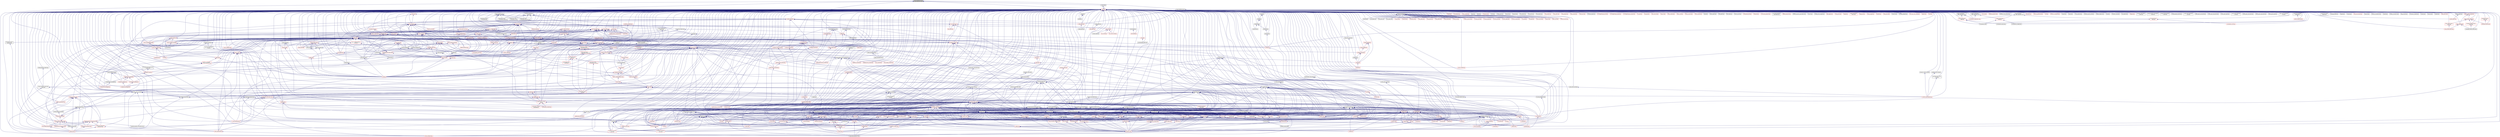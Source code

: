 digraph "export_definitions.hpp"
{
  edge [fontname="Helvetica",fontsize="10",labelfontname="Helvetica",labelfontsize="10"];
  node [fontname="Helvetica",fontsize="10",shape=record];
  Node1 [label="export_definitions.hpp",height=0.2,width=0.4,color="black", fillcolor="grey75", style="filled", fontcolor="black"];
  Node1 -> Node2 [dir="back",color="midnightblue",fontsize="10",style="solid",fontname="Helvetica"];
  Node2 [label="export_definitions.hpp",height=0.2,width=0.4,color="black", fillcolor="white", style="filled",URL="$df/d55/components_2component__storage_2export__definitions_8hpp.html"];
  Node2 -> Node3 [dir="back",color="midnightblue",fontsize="10",style="solid",fontname="Helvetica"];
  Node3 [label="component_storage.hpp",height=0.2,width=0.4,color="red", fillcolor="white", style="filled",URL="$d6/d36/components_2component__storage_2server_2component__storage_8hpp.html"];
  Node3 -> Node4 [dir="back",color="midnightblue",fontsize="10",style="solid",fontname="Helvetica"];
  Node4 [label="component_storage.hpp",height=0.2,width=0.4,color="red", fillcolor="white", style="filled",URL="$d0/dd6/components_2component__storage_2component__storage_8hpp.html"];
  Node4 -> Node5 [dir="back",color="midnightblue",fontsize="10",style="solid",fontname="Helvetica"];
  Node5 [label="migrate_to_storage.hpp",height=0.2,width=0.4,color="red", fillcolor="white", style="filled",URL="$da/d18/migrate__to__storage_8hpp.html"];
  Node3 -> Node9 [dir="back",color="midnightblue",fontsize="10",style="solid",fontname="Helvetica"];
  Node9 [label="migrate_from_storage.hpp",height=0.2,width=0.4,color="black", fillcolor="white", style="filled",URL="$d3/d9f/server_2migrate__from__storage_8hpp.html"];
  Node9 -> Node10 [dir="back",color="midnightblue",fontsize="10",style="solid",fontname="Helvetica"];
  Node10 [label="migrate_from_storage.hpp",height=0.2,width=0.4,color="red", fillcolor="white", style="filled",URL="$db/d0f/migrate__from__storage_8hpp.html"];
  Node3 -> Node11 [dir="back",color="midnightblue",fontsize="10",style="solid",fontname="Helvetica"];
  Node11 [label="migrate_to_storage.hpp",height=0.2,width=0.4,color="red", fillcolor="white", style="filled",URL="$d4/d4c/server_2migrate__to__storage_8hpp.html"];
  Node11 -> Node5 [dir="back",color="midnightblue",fontsize="10",style="solid",fontname="Helvetica"];
  Node2 -> Node9 [dir="back",color="midnightblue",fontsize="10",style="solid",fontname="Helvetica"];
  Node2 -> Node11 [dir="back",color="midnightblue",fontsize="10",style="solid",fontname="Helvetica"];
  Node1 -> Node14 [dir="back",color="midnightblue",fontsize="10",style="solid",fontname="Helvetica"];
  Node14 [label="export_definitions.hpp",height=0.2,width=0.4,color="black", fillcolor="white", style="filled",URL="$dd/dc8/components_2containers_2partitioned__vector_2export__definitions_8hpp.html"];
  Node14 -> Node15 [dir="back",color="midnightblue",fontsize="10",style="solid",fontname="Helvetica"];
  Node15 [label="partitioned_vector\l_decl.hpp",height=0.2,width=0.4,color="red", fillcolor="white", style="filled",URL="$d2/d77/partitioned__vector__decl_8hpp.html"];
  Node15 -> Node41 [dir="back",color="midnightblue",fontsize="10",style="solid",fontname="Helvetica"];
  Node41 [label="partitioned_vector\l_component_impl.hpp",height=0.2,width=0.4,color="red", fillcolor="white", style="filled",URL="$d1/d79/partitioned__vector__component__impl_8hpp.html"];
  Node41 -> Node43 [dir="back",color="midnightblue",fontsize="10",style="solid",fontname="Helvetica"];
  Node43 [label="partitioned_vector\l_impl.hpp",height=0.2,width=0.4,color="red", fillcolor="white", style="filled",URL="$d0/db1/partitioned__vector__impl_8hpp.html"];
  Node15 -> Node43 [dir="back",color="midnightblue",fontsize="10",style="solid",fontname="Helvetica"];
  Node15 -> Node44 [dir="back",color="midnightblue",fontsize="10",style="solid",fontname="Helvetica"];
  Node44 [label="partitioned_vector\l_predef.hpp",height=0.2,width=0.4,color="red", fillcolor="white", style="filled",URL="$d4/dc4/components_2containers_2partitioned__vector_2partitioned__vector__predef_8hpp.html"];
  Node14 -> Node95 [dir="back",color="midnightblue",fontsize="10",style="solid",fontname="Helvetica"];
  Node95 [label="partitioned_vector\l_fwd.hpp",height=0.2,width=0.4,color="black", fillcolor="white", style="filled",URL="$d5/d71/partitioned__vector__fwd_8hpp.html"];
  Node95 -> Node96 [dir="back",color="midnightblue",fontsize="10",style="solid",fontname="Helvetica"];
  Node96 [label="partitioned_vector\l_component_decl.hpp",height=0.2,width=0.4,color="red", fillcolor="white", style="filled",URL="$dd/d10/partitioned__vector__component__decl_8hpp.html"];
  Node96 -> Node15 [dir="back",color="midnightblue",fontsize="10",style="solid",fontname="Helvetica"];
  Node96 -> Node44 [dir="back",color="midnightblue",fontsize="10",style="solid",fontname="Helvetica"];
  Node96 -> Node100 [dir="back",color="midnightblue",fontsize="10",style="solid",fontname="Helvetica"];
  Node100 [label="partitioned_vector\l_segmented_iterator.hpp",height=0.2,width=0.4,color="red", fillcolor="white", style="filled",URL="$dc/dea/partitioned__vector__segmented__iterator_8hpp.html"];
  Node100 -> Node15 [dir="back",color="midnightblue",fontsize="10",style="solid",fontname="Helvetica"];
  Node100 -> Node43 [dir="back",color="midnightblue",fontsize="10",style="solid",fontname="Helvetica"];
  Node95 -> Node15 [dir="back",color="midnightblue",fontsize="10",style="solid",fontname="Helvetica"];
  Node95 -> Node100 [dir="back",color="midnightblue",fontsize="10",style="solid",fontname="Helvetica"];
  Node14 -> Node44 [dir="back",color="midnightblue",fontsize="10",style="solid",fontname="Helvetica"];
  Node14 -> Node37 [dir="back",color="midnightblue",fontsize="10",style="solid",fontname="Helvetica"];
  Node37 [label="partitioned_vector\l_component.cpp",height=0.2,width=0.4,color="black", fillcolor="white", style="filled",URL="$dc/db9/partitioned__vector__component_8cpp.html"];
  Node14 -> Node38 [dir="back",color="midnightblue",fontsize="10",style="solid",fontname="Helvetica"];
  Node38 [label="partitioned_vector\l_component_double.cpp",height=0.2,width=0.4,color="black", fillcolor="white", style="filled",URL="$d7/d93/partitioned__vector__component__double_8cpp.html"];
  Node14 -> Node39 [dir="back",color="midnightblue",fontsize="10",style="solid",fontname="Helvetica"];
  Node39 [label="partitioned_vector\l_component_int.cpp",height=0.2,width=0.4,color="black", fillcolor="white", style="filled",URL="$d6/d01/partitioned__vector__component__int_8cpp.html"];
  Node14 -> Node40 [dir="back",color="midnightblue",fontsize="10",style="solid",fontname="Helvetica"];
  Node40 [label="partitioned_vector\l_component_std_string.cpp",height=0.2,width=0.4,color="black", fillcolor="white", style="filled",URL="$d8/df2/partitioned__vector__component__std__string_8cpp.html"];
  Node1 -> Node101 [dir="back",color="midnightblue",fontsize="10",style="solid",fontname="Helvetica"];
  Node101 [label="export_definitions.hpp",height=0.2,width=0.4,color="black", fillcolor="white", style="filled",URL="$df/d26/components_2iostreams_2export__definitions_8hpp.html"];
  Node101 -> Node102 [dir="back",color="midnightblue",fontsize="10",style="solid",fontname="Helvetica"];
  Node102 [label="manipulators.hpp",height=0.2,width=0.4,color="red", fillcolor="white", style="filled",URL="$dc/d97/manipulators_8hpp.html"];
  Node102 -> Node103 [dir="back",color="midnightblue",fontsize="10",style="solid",fontname="Helvetica"];
  Node103 [label="ostream.hpp",height=0.2,width=0.4,color="red", fillcolor="white", style="filled",URL="$d1/d38/ostream_8hpp.html"];
  Node103 -> Node104 [dir="back",color="midnightblue",fontsize="10",style="solid",fontname="Helvetica"];
  Node104 [label="standard_streams.hpp",height=0.2,width=0.4,color="red", fillcolor="white", style="filled",URL="$db/d16/standard__streams_8hpp.html"];
  Node104 -> Node105 [dir="back",color="midnightblue",fontsize="10",style="solid",fontname="Helvetica"];
  Node105 [label="iostreams.hpp",height=0.2,width=0.4,color="red", fillcolor="white", style="filled",URL="$de/d22/iostreams_8hpp.html"];
  Node101 -> Node209 [dir="back",color="midnightblue",fontsize="10",style="solid",fontname="Helvetica"];
  Node209 [label="buffer.hpp",height=0.2,width=0.4,color="red", fillcolor="white", style="filled",URL="$da/d1d/buffer_8hpp.html"];
  Node209 -> Node210 [dir="back",color="midnightblue",fontsize="10",style="solid",fontname="Helvetica"];
  Node210 [label="order_output.hpp",height=0.2,width=0.4,color="black", fillcolor="white", style="filled",URL="$da/d4f/order__output_8hpp.html"];
  Node210 -> Node211 [dir="back",color="midnightblue",fontsize="10",style="solid",fontname="Helvetica"];
  Node211 [label="output_stream.hpp",height=0.2,width=0.4,color="red", fillcolor="white", style="filled",URL="$d6/db5/output__stream_8hpp.html"];
  Node211 -> Node103 [dir="back",color="midnightblue",fontsize="10",style="solid",fontname="Helvetica"];
  Node209 -> Node211 [dir="back",color="midnightblue",fontsize="10",style="solid",fontname="Helvetica"];
  Node101 -> Node211 [dir="back",color="midnightblue",fontsize="10",style="solid",fontname="Helvetica"];
  Node101 -> Node104 [dir="back",color="midnightblue",fontsize="10",style="solid",fontname="Helvetica"];
  Node1 -> Node213 [dir="back",color="midnightblue",fontsize="10",style="solid",fontname="Helvetica"];
  Node213 [label="export_definitions.hpp",height=0.2,width=0.4,color="black", fillcolor="white", style="filled",URL="$d2/d81/components_2process_2export__definitions_8hpp.html"];
  Node213 -> Node214 [dir="back",color="midnightblue",fontsize="10",style="solid",fontname="Helvetica"];
  Node214 [label="child.hpp",height=0.2,width=0.4,color="red", fillcolor="white", style="filled",URL="$d7/d44/server_2child_8hpp.html"];
  Node214 -> Node215 [dir="back",color="midnightblue",fontsize="10",style="solid",fontname="Helvetica"];
  Node215 [label="child.hpp",height=0.2,width=0.4,color="red", fillcolor="white", style="filled",URL="$d5/dcf/child_8hpp.html"];
  Node215 -> Node216 [dir="back",color="midnightblue",fontsize="10",style="solid",fontname="Helvetica"];
  Node216 [label="process.hpp",height=0.2,width=0.4,color="red", fillcolor="white", style="filled",URL="$da/dac/components_2process_2process_8hpp.html"];
  Node213 -> Node221 [dir="back",color="midnightblue",fontsize="10",style="solid",fontname="Helvetica"];
  Node221 [label="create_pipe.hpp",height=0.2,width=0.4,color="red", fillcolor="white", style="filled",URL="$d3/d16/posix_2create__pipe_8hpp.html"];
  Node221 -> Node222 [dir="back",color="midnightblue",fontsize="10",style="solid",fontname="Helvetica"];
  Node222 [label="create_pipe.hpp",height=0.2,width=0.4,color="black", fillcolor="white", style="filled",URL="$d6/d79/create__pipe_8hpp.html"];
  Node213 -> Node224 [dir="back",color="midnightblue",fontsize="10",style="solid",fontname="Helvetica"];
  Node224 [label="search_path.hpp",height=0.2,width=0.4,color="black", fillcolor="white", style="filled",URL="$d5/da6/posix_2search__path_8hpp.html"];
  Node224 -> Node225 [dir="back",color="midnightblue",fontsize="10",style="solid",fontname="Helvetica"];
  Node225 [label="search_path.hpp",height=0.2,width=0.4,color="red", fillcolor="white", style="filled",URL="$d9/dc8/search__path_8hpp.html"];
  Node213 -> Node227 [dir="back",color="midnightblue",fontsize="10",style="solid",fontname="Helvetica"];
  Node227 [label="shell_path.hpp",height=0.2,width=0.4,color="black", fillcolor="white", style="filled",URL="$dc/d51/posix_2shell__path_8hpp.html"];
  Node227 -> Node228 [dir="back",color="midnightblue",fontsize="10",style="solid",fontname="Helvetica"];
  Node228 [label="shell_path.hpp",height=0.2,width=0.4,color="red", fillcolor="white", style="filled",URL="$dc/d07/shell__path_8hpp.html"];
  Node1 -> Node230 [dir="back",color="midnightblue",fontsize="10",style="solid",fontname="Helvetica"];
  Node230 [label="version.hpp",height=0.2,width=0.4,color="black", fillcolor="white", style="filled",URL="$d5/ddd/config_2version_8hpp.html"];
  Node230 -> Node231 [dir="back",color="midnightblue",fontsize="10",style="solid",fontname="Helvetica"];
  Node231 [label="config.hpp",height=0.2,width=0.4,color="red", fillcolor="white", style="filled",URL="$d8/dfd/config_8hpp.html"];
  Node231 -> Node232 [dir="back",color="midnightblue",fontsize="10",style="solid",fontname="Helvetica"];
  Node232 [label="widget.cpp",height=0.2,width=0.4,color="black", fillcolor="white", style="filled",URL="$da/d15/widget_8cpp.html"];
  Node231 -> Node233 [dir="back",color="midnightblue",fontsize="10",style="solid",fontname="Helvetica"];
  Node233 [label="timed_wake.cpp",height=0.2,width=0.4,color="black", fillcolor="white", style="filled",URL="$d8/df9/timed__wake_8cpp.html"];
  Node231 -> Node234 [dir="back",color="midnightblue",fontsize="10",style="solid",fontname="Helvetica"];
  Node234 [label="shared_priority_scheduler.hpp",height=0.2,width=0.4,color="red", fillcolor="white", style="filled",URL="$d0/d84/shared__priority__scheduler_8hpp.html"];
  Node231 -> Node235 [dir="back",color="midnightblue",fontsize="10",style="solid",fontname="Helvetica"];
  Node235 [label="apply.hpp",height=0.2,width=0.4,color="red", fillcolor="white", style="filled",URL="$d7/d4c/apply_8hpp.html"];
  Node235 -> Node232 [dir="back",color="midnightblue",fontsize="10",style="solid",fontname="Helvetica"];
  Node235 -> Node103 [dir="back",color="midnightblue",fontsize="10",style="solid",fontname="Helvetica"];
  Node235 -> Node254 [dir="back",color="midnightblue",fontsize="10",style="solid",fontname="Helvetica"];
  Node254 [label="dataflow.hpp",height=0.2,width=0.4,color="red", fillcolor="white", style="filled",URL="$db/d03/lcos_2dataflow_8hpp.html"];
  Node254 -> Node983 [dir="back",color="midnightblue",fontsize="10",style="solid",fontname="Helvetica"];
  Node983 [label="dataflow.hpp",height=0.2,width=0.4,color="red", fillcolor="white", style="filled",URL="$d8/de2/lcos_2local_2dataflow_8hpp.html"];
  Node983 -> Node984 [dir="back",color="midnightblue",fontsize="10",style="solid",fontname="Helvetica"];
  Node984 [label="scan.hpp",height=0.2,width=0.4,color="black", fillcolor="white", style="filled",URL="$de/dc0/scan_8hpp.html"];
  Node984 -> Node872 [dir="back",color="midnightblue",fontsize="10",style="solid",fontname="Helvetica"];
  Node872 [label="exclusive_scan.hpp",height=0.2,width=0.4,color="red", fillcolor="white", style="filled",URL="$d0/d53/segmented__algorithms_2exclusive__scan_8hpp.html"];
  Node872 -> Node873 [dir="back",color="midnightblue",fontsize="10",style="solid",fontname="Helvetica"];
  Node873 [label="transform_exclusive\l_scan.hpp",height=0.2,width=0.4,color="red", fillcolor="white", style="filled",URL="$d2/dda/segmented__algorithms_2transform__exclusive__scan_8hpp.html"];
  Node984 -> Node885 [dir="back",color="midnightblue",fontsize="10",style="solid",fontname="Helvetica"];
  Node885 [label="inclusive_scan.hpp",height=0.2,width=0.4,color="red", fillcolor="white", style="filled",URL="$d8/de5/segmented__algorithms_2inclusive__scan_8hpp.html"];
  Node885 -> Node884 [dir="back",color="midnightblue",fontsize="10",style="solid",fontname="Helvetica"];
  Node884 [label="transform_inclusive\l_scan.hpp",height=0.2,width=0.4,color="red", fillcolor="white", style="filled",URL="$d7/d20/segmented__algorithms_2transform__inclusive__scan_8hpp.html"];
  Node984 -> Node873 [dir="back",color="midnightblue",fontsize="10",style="solid",fontname="Helvetica"];
  Node984 -> Node884 [dir="back",color="midnightblue",fontsize="10",style="solid",fontname="Helvetica"];
  Node983 -> Node985 [dir="back",color="midnightblue",fontsize="10",style="solid",fontname="Helvetica"];
  Node985 [label="transfer.hpp",height=0.2,width=0.4,color="red", fillcolor="white", style="filled",URL="$da/d37/parallel_2segmented__algorithms_2detail_2transfer_8hpp.html"];
  Node254 -> Node919 [dir="back",color="midnightblue",fontsize="10",style="solid",fontname="Helvetica"];
  Node919 [label="partition.hpp",height=0.2,width=0.4,color="red", fillcolor="white", style="filled",URL="$db/d01/hpx_2parallel_2algorithms_2partition_8hpp.html"];
  Node919 -> Node924 [dir="back",color="midnightblue",fontsize="10",style="solid",fontname="Helvetica"];
  Node924 [label="partition.hpp",height=0.2,width=0.4,color="red", fillcolor="white", style="filled",URL="$d2/d20/hpx_2parallel_2container__algorithms_2partition_8hpp.html"];
  Node254 -> Node991 [dir="back",color="midnightblue",fontsize="10",style="solid",fontname="Helvetica"];
  Node991 [label="performance_counter\l_set.hpp",height=0.2,width=0.4,color="red", fillcolor="white", style="filled",URL="$db/d5c/performance__counter__set_8hpp.html"];
  Node991 -> Node992 [dir="back",color="midnightblue",fontsize="10",style="solid",fontname="Helvetica"];
  Node992 [label="performance_counters.hpp",height=0.2,width=0.4,color="red", fillcolor="white", style="filled",URL="$d6/dac/performance__counters_8hpp.html"];
  Node991 -> Node996 [dir="back",color="midnightblue",fontsize="10",style="solid",fontname="Helvetica"];
  Node996 [label="arithmetics_counter.hpp",height=0.2,width=0.4,color="red", fillcolor="white", style="filled",URL="$d1/d64/arithmetics__counter_8hpp.html"];
  Node991 -> Node999 [dir="back",color="midnightblue",fontsize="10",style="solid",fontname="Helvetica"];
  Node999 [label="arithmetics_counter\l_extended.hpp",height=0.2,width=0.4,color="red", fillcolor="white", style="filled",URL="$d1/d32/arithmetics__counter__extended_8hpp.html"];
  Node235 -> Node1006 [dir="back",color="midnightblue",fontsize="10",style="solid",fontname="Helvetica"];
  Node1006 [label="parallel_executor.hpp",height=0.2,width=0.4,color="black", fillcolor="white", style="filled",URL="$d8/d39/parallel__executor_8hpp.html"];
  Node1006 -> Node1007 [dir="back",color="midnightblue",fontsize="10",style="solid",fontname="Helvetica"];
  Node1007 [label="execution_policy.hpp",height=0.2,width=0.4,color="red", fillcolor="white", style="filled",URL="$d4/d36/execution__policy_8hpp.html"];
  Node1007 -> Node816 [dir="back",color="midnightblue",fontsize="10",style="solid",fontname="Helvetica"];
  Node816 [label="block_allocator.hpp",height=0.2,width=0.4,color="red", fillcolor="white", style="filled",URL="$d9/d7a/block__allocator_8hpp.html"];
  Node1007 -> Node1008 [dir="back",color="midnightblue",fontsize="10",style="solid",fontname="Helvetica"];
  Node1008 [label="parallel_execution\l_policy.hpp",height=0.2,width=0.4,color="red", fillcolor="white", style="filled",URL="$d5/ddf/parallel__execution__policy_8hpp.html"];
  Node1007 -> Node855 [dir="back",color="midnightblue",fontsize="10",style="solid",fontname="Helvetica"];
  Node855 [label="adjacent_difference.hpp",height=0.2,width=0.4,color="red", fillcolor="white", style="filled",URL="$d1/d17/adjacent__difference_8hpp.html"];
  Node855 -> Node857 [dir="back",color="midnightblue",fontsize="10",style="solid",fontname="Helvetica"];
  Node857 [label="numeric.hpp",height=0.2,width=0.4,color="red", fillcolor="white", style="filled",URL="$de/dd5/numeric_8hpp.html"];
  Node1007 -> Node859 [dir="back",color="midnightblue",fontsize="10",style="solid",fontname="Helvetica"];
  Node859 [label="adjacent_find.hpp",height=0.2,width=0.4,color="red", fillcolor="white", style="filled",URL="$d6/d68/adjacent__find_8hpp.html"];
  Node859 -> Node775 [dir="back",color="midnightblue",fontsize="10",style="solid",fontname="Helvetica"];
  Node775 [label="algorithm.hpp",height=0.2,width=0.4,color="red", fillcolor="white", style="filled",URL="$de/d55/algorithm_8hpp.html"];
  Node775 -> Node785 [dir="back",color="midnightblue",fontsize="10",style="solid",fontname="Helvetica"];
  Node785 [label="segmented_algorithm.hpp",height=0.2,width=0.4,color="black", fillcolor="white", style="filled",URL="$d2/d57/segmented__algorithm_8hpp.html"];
  Node1007 -> Node861 [dir="back",color="midnightblue",fontsize="10",style="solid",fontname="Helvetica"];
  Node861 [label="all_any_none.hpp",height=0.2,width=0.4,color="red", fillcolor="white", style="filled",URL="$d8/ddd/all__any__none_8hpp.html"];
  Node861 -> Node775 [dir="back",color="midnightblue",fontsize="10",style="solid",fontname="Helvetica"];
  Node1007 -> Node796 [dir="back",color="midnightblue",fontsize="10",style="solid",fontname="Helvetica"];
  Node796 [label="copy.hpp",height=0.2,width=0.4,color="red", fillcolor="white", style="filled",URL="$d3/d90/algorithms_2copy_8hpp.html"];
  Node796 -> Node775 [dir="back",color="midnightblue",fontsize="10",style="solid",fontname="Helvetica"];
  Node796 -> Node789 [dir="back",color="midnightblue",fontsize="10",style="solid",fontname="Helvetica"];
  Node789 [label="reduce_by_key.hpp",height=0.2,width=0.4,color="red", fillcolor="white", style="filled",URL="$d9/d4a/reduce__by__key_8hpp.html"];
  Node796 -> Node798 [dir="back",color="midnightblue",fontsize="10",style="solid",fontname="Helvetica"];
  Node798 [label="remove_copy.hpp",height=0.2,width=0.4,color="red", fillcolor="white", style="filled",URL="$d6/db8/algorithms_2remove__copy_8hpp.html"];
  Node798 -> Node775 [dir="back",color="midnightblue",fontsize="10",style="solid",fontname="Helvetica"];
  Node798 -> Node800 [dir="back",color="midnightblue",fontsize="10",style="solid",fontname="Helvetica"];
  Node800 [label="remove_copy.hpp",height=0.2,width=0.4,color="red", fillcolor="white", style="filled",URL="$d5/d0b/container__algorithms_2remove__copy_8hpp.html"];
  Node796 -> Node801 [dir="back",color="midnightblue",fontsize="10",style="solid",fontname="Helvetica"];
  Node801 [label="reverse.hpp",height=0.2,width=0.4,color="red", fillcolor="white", style="filled",URL="$d2/df8/algorithms_2reverse_8hpp.html"];
  Node801 -> Node775 [dir="back",color="midnightblue",fontsize="10",style="solid",fontname="Helvetica"];
  Node801 -> Node773 [dir="back",color="midnightblue",fontsize="10",style="solid",fontname="Helvetica"];
  Node773 [label="rotate.hpp",height=0.2,width=0.4,color="red", fillcolor="white", style="filled",URL="$da/df0/algorithms_2rotate_8hpp.html"];
  Node773 -> Node775 [dir="back",color="midnightblue",fontsize="10",style="solid",fontname="Helvetica"];
  Node773 -> Node786 [dir="back",color="midnightblue",fontsize="10",style="solid",fontname="Helvetica"];
  Node786 [label="rotate.hpp",height=0.2,width=0.4,color="red", fillcolor="white", style="filled",URL="$da/d1b/container__algorithms_2rotate_8hpp.html"];
  Node801 -> Node803 [dir="back",color="midnightblue",fontsize="10",style="solid",fontname="Helvetica"];
  Node803 [label="reverse.hpp",height=0.2,width=0.4,color="red", fillcolor="white", style="filled",URL="$db/dd1/container__algorithms_2reverse_8hpp.html"];
  Node796 -> Node773 [dir="back",color="midnightblue",fontsize="10",style="solid",fontname="Helvetica"];
  Node796 -> Node804 [dir="back",color="midnightblue",fontsize="10",style="solid",fontname="Helvetica"];
  Node804 [label="set_difference.hpp",height=0.2,width=0.4,color="red", fillcolor="white", style="filled",URL="$d9/d20/set__difference_8hpp.html"];
  Node804 -> Node775 [dir="back",color="midnightblue",fontsize="10",style="solid",fontname="Helvetica"];
  Node796 -> Node806 [dir="back",color="midnightblue",fontsize="10",style="solid",fontname="Helvetica"];
  Node806 [label="set_intersection.hpp",height=0.2,width=0.4,color="red", fillcolor="white", style="filled",URL="$d1/dd5/set__intersection_8hpp.html"];
  Node806 -> Node775 [dir="back",color="midnightblue",fontsize="10",style="solid",fontname="Helvetica"];
  Node796 -> Node807 [dir="back",color="midnightblue",fontsize="10",style="solid",fontname="Helvetica"];
  Node807 [label="set_symmetric_difference.hpp",height=0.2,width=0.4,color="red", fillcolor="white", style="filled",URL="$de/da4/set__symmetric__difference_8hpp.html"];
  Node807 -> Node775 [dir="back",color="midnightblue",fontsize="10",style="solid",fontname="Helvetica"];
  Node796 -> Node808 [dir="back",color="midnightblue",fontsize="10",style="solid",fontname="Helvetica"];
  Node808 [label="set_union.hpp",height=0.2,width=0.4,color="red", fillcolor="white", style="filled",URL="$d9/d1a/set__union_8hpp.html"];
  Node808 -> Node775 [dir="back",color="midnightblue",fontsize="10",style="solid",fontname="Helvetica"];
  Node796 -> Node809 [dir="back",color="midnightblue",fontsize="10",style="solid",fontname="Helvetica"];
  Node809 [label="copy.hpp",height=0.2,width=0.4,color="red", fillcolor="white", style="filled",URL="$dc/de5/container__algorithms_2copy_8hpp.html"];
  Node1007 -> Node863 [dir="back",color="midnightblue",fontsize="10",style="solid",fontname="Helvetica"];
  Node863 [label="count.hpp",height=0.2,width=0.4,color="red", fillcolor="white", style="filled",URL="$d7/d8f/algorithms_2count_8hpp.html"];
  Node863 -> Node775 [dir="back",color="midnightblue",fontsize="10",style="solid",fontname="Helvetica"];
  Node863 -> Node867 [dir="back",color="midnightblue",fontsize="10",style="solid",fontname="Helvetica"];
  Node867 [label="count.hpp",height=0.2,width=0.4,color="red", fillcolor="white", style="filled",URL="$d9/dd7/segmented__algorithms_2count_8hpp.html"];
  Node867 -> Node785 [dir="back",color="midnightblue",fontsize="10",style="solid",fontname="Helvetica"];
  Node1007 -> Node810 [dir="back",color="midnightblue",fontsize="10",style="solid",fontname="Helvetica"];
  Node810 [label="destroy.hpp",height=0.2,width=0.4,color="red", fillcolor="white", style="filled",URL="$df/dd5/destroy_8hpp.html"];
  Node810 -> Node812 [dir="back",color="midnightblue",fontsize="10",style="solid",fontname="Helvetica"];
  Node812 [label="memory.hpp",height=0.2,width=0.4,color="black", fillcolor="white", style="filled",URL="$d6/d13/parallel_2memory_8hpp.html"];
  Node812 -> Node813 [dir="back",color="midnightblue",fontsize="10",style="solid",fontname="Helvetica"];
  Node813 [label="parallel_memory.hpp",height=0.2,width=0.4,color="black", fillcolor="white", style="filled",URL="$db/dd1/parallel__memory_8hpp.html"];
  Node1007 -> Node1015 [dir="back",color="midnightblue",fontsize="10",style="solid",fontname="Helvetica"];
  Node1015 [label="dispatch.hpp",height=0.2,width=0.4,color="black", fillcolor="white", style="filled",URL="$dd/dd9/algorithms_2detail_2dispatch_8hpp.html"];
  Node1015 -> Node855 [dir="back",color="midnightblue",fontsize="10",style="solid",fontname="Helvetica"];
  Node1015 -> Node859 [dir="back",color="midnightblue",fontsize="10",style="solid",fontname="Helvetica"];
  Node1015 -> Node861 [dir="back",color="midnightblue",fontsize="10",style="solid",fontname="Helvetica"];
  Node1015 -> Node796 [dir="back",color="midnightblue",fontsize="10",style="solid",fontname="Helvetica"];
  Node1015 -> Node863 [dir="back",color="midnightblue",fontsize="10",style="solid",fontname="Helvetica"];
  Node1015 -> Node810 [dir="back",color="midnightblue",fontsize="10",style="solid",fontname="Helvetica"];
  Node1015 -> Node868 [dir="back",color="midnightblue",fontsize="10",style="solid",fontname="Helvetica"];
  Node868 [label="equal.hpp",height=0.2,width=0.4,color="red", fillcolor="white", style="filled",URL="$dc/d0a/equal_8hpp.html"];
  Node868 -> Node775 [dir="back",color="midnightblue",fontsize="10",style="solid",fontname="Helvetica"];
  Node1015 -> Node870 [dir="back",color="midnightblue",fontsize="10",style="solid",fontname="Helvetica"];
  Node870 [label="exclusive_scan.hpp",height=0.2,width=0.4,color="red", fillcolor="white", style="filled",URL="$d8/d31/algorithms_2exclusive__scan_8hpp.html"];
  Node870 -> Node857 [dir="back",color="midnightblue",fontsize="10",style="solid",fontname="Helvetica"];
  Node870 -> Node872 [dir="back",color="midnightblue",fontsize="10",style="solid",fontname="Helvetica"];
  Node1015 -> Node822 [dir="back",color="midnightblue",fontsize="10",style="solid",fontname="Helvetica"];
  Node822 [label="fill.hpp",height=0.2,width=0.4,color="red", fillcolor="white", style="filled",URL="$d2/d63/algorithms_2fill_8hpp.html"];
  Node822 -> Node775 [dir="back",color="midnightblue",fontsize="10",style="solid",fontname="Helvetica"];
  Node1015 -> Node875 [dir="back",color="midnightblue",fontsize="10",style="solid",fontname="Helvetica"];
  Node875 [label="find.hpp",height=0.2,width=0.4,color="red", fillcolor="white", style="filled",URL="$d5/dc1/algorithms_2find_8hpp.html"];
  Node875 -> Node775 [dir="back",color="midnightblue",fontsize="10",style="solid",fontname="Helvetica"];
  Node875 -> Node877 [dir="back",color="midnightblue",fontsize="10",style="solid",fontname="Helvetica"];
  Node877 [label="find.hpp",height=0.2,width=0.4,color="red", fillcolor="white", style="filled",URL="$d4/d1f/segmented__algorithms_2find_8hpp.html"];
  Node1015 -> Node815 [dir="back",color="midnightblue",fontsize="10",style="solid",fontname="Helvetica"];
  Node815 [label="for_each.hpp",height=0.2,width=0.4,color="red", fillcolor="white", style="filled",URL="$d8/d62/algorithms_2for__each_8hpp.html"];
  Node815 -> Node816 [dir="back",color="midnightblue",fontsize="10",style="solid",fontname="Helvetica"];
  Node815 -> Node775 [dir="back",color="midnightblue",fontsize="10",style="solid",fontname="Helvetica"];
  Node815 -> Node822 [dir="back",color="midnightblue",fontsize="10",style="solid",fontname="Helvetica"];
  Node815 -> Node824 [dir="back",color="midnightblue",fontsize="10",style="solid",fontname="Helvetica"];
  Node824 [label="generate.hpp",height=0.2,width=0.4,color="red", fillcolor="white", style="filled",URL="$d5/da9/algorithms_2generate_8hpp.html"];
  Node824 -> Node775 [dir="back",color="midnightblue",fontsize="10",style="solid",fontname="Helvetica"];
  Node824 -> Node826 [dir="back",color="midnightblue",fontsize="10",style="solid",fontname="Helvetica"];
  Node826 [label="generate.hpp",height=0.2,width=0.4,color="red", fillcolor="white", style="filled",URL="$d4/d84/container__algorithms_2generate_8hpp.html"];
  Node824 -> Node827 [dir="back",color="midnightblue",fontsize="10",style="solid",fontname="Helvetica"];
  Node827 [label="generate.hpp",height=0.2,width=0.4,color="red", fillcolor="white", style="filled",URL="$d2/d5d/segmented__algorithms_2generate_8hpp.html"];
  Node827 -> Node785 [dir="back",color="midnightblue",fontsize="10",style="solid",fontname="Helvetica"];
  Node815 -> Node828 [dir="back",color="midnightblue",fontsize="10",style="solid",fontname="Helvetica"];
  Node828 [label="lexicographical_compare.hpp",height=0.2,width=0.4,color="red", fillcolor="white", style="filled",URL="$d5/ddd/lexicographical__compare_8hpp.html"];
  Node828 -> Node775 [dir="back",color="midnightblue",fontsize="10",style="solid",fontname="Helvetica"];
  Node815 -> Node789 [dir="back",color="midnightblue",fontsize="10",style="solid",fontname="Helvetica"];
  Node815 -> Node830 [dir="back",color="midnightblue",fontsize="10",style="solid",fontname="Helvetica"];
  Node830 [label="replace.hpp",height=0.2,width=0.4,color="red", fillcolor="white", style="filled",URL="$d6/db6/algorithms_2replace_8hpp.html"];
  Node830 -> Node775 [dir="back",color="midnightblue",fontsize="10",style="solid",fontname="Helvetica"];
  Node830 -> Node832 [dir="back",color="midnightblue",fontsize="10",style="solid",fontname="Helvetica"];
  Node832 [label="replace.hpp",height=0.2,width=0.4,color="red", fillcolor="white", style="filled",URL="$d7/d55/container__algorithms_2replace_8hpp.html"];
  Node815 -> Node801 [dir="back",color="midnightblue",fontsize="10",style="solid",fontname="Helvetica"];
  Node815 -> Node833 [dir="back",color="midnightblue",fontsize="10",style="solid",fontname="Helvetica"];
  Node833 [label="search.hpp",height=0.2,width=0.4,color="red", fillcolor="white", style="filled",URL="$d7/d6f/search_8hpp.html"];
  Node833 -> Node775 [dir="back",color="midnightblue",fontsize="10",style="solid",fontname="Helvetica"];
  Node815 -> Node835 [dir="back",color="midnightblue",fontsize="10",style="solid",fontname="Helvetica"];
  Node835 [label="swap_ranges.hpp",height=0.2,width=0.4,color="red", fillcolor="white", style="filled",URL="$df/d24/swap__ranges_8hpp.html"];
  Node835 -> Node775 [dir="back",color="midnightblue",fontsize="10",style="solid",fontname="Helvetica"];
  Node815 -> Node837 [dir="back",color="midnightblue",fontsize="10",style="solid",fontname="Helvetica"];
  Node837 [label="for_each.hpp",height=0.2,width=0.4,color="red", fillcolor="white", style="filled",URL="$d8/d9a/container__algorithms_2for__each_8hpp.html"];
  Node815 -> Node838 [dir="back",color="midnightblue",fontsize="10",style="solid",fontname="Helvetica"];
  Node838 [label="for_each.hpp",height=0.2,width=0.4,color="red", fillcolor="white", style="filled",URL="$de/daa/segmented__algorithms_2for__each_8hpp.html"];
  Node838 -> Node785 [dir="back",color="midnightblue",fontsize="10",style="solid",fontname="Helvetica"];
  Node838 -> Node839 [dir="back",color="midnightblue",fontsize="10",style="solid",fontname="Helvetica"];
  Node839 [label="fill.hpp",height=0.2,width=0.4,color="red", fillcolor="white", style="filled",URL="$de/d82/segmented__algorithms_2fill_8hpp.html"];
  Node815 -> Node840 [dir="back",color="midnightblue",fontsize="10",style="solid",fontname="Helvetica"];
  Node840 [label="numa_allocator.hpp",height=0.2,width=0.4,color="red", fillcolor="white", style="filled",URL="$d7/df0/numa__allocator_8hpp.html"];
  Node1015 -> Node878 [dir="back",color="midnightblue",fontsize="10",style="solid",fontname="Helvetica"];
  Node878 [label="for_loop.hpp",height=0.2,width=0.4,color="red", fillcolor="white", style="filled",URL="$de/dee/for__loop_8hpp.html"];
  Node878 -> Node775 [dir="back",color="midnightblue",fontsize="10",style="solid",fontname="Helvetica"];
  Node1015 -> Node824 [dir="back",color="midnightblue",fontsize="10",style="solid",fontname="Helvetica"];
  Node1015 -> Node880 [dir="back",color="midnightblue",fontsize="10",style="solid",fontname="Helvetica"];
  Node880 [label="includes.hpp",height=0.2,width=0.4,color="red", fillcolor="white", style="filled",URL="$d5/d6e/includes_8hpp.html"];
  Node880 -> Node775 [dir="back",color="midnightblue",fontsize="10",style="solid",fontname="Helvetica"];
  Node1015 -> Node881 [dir="back",color="midnightblue",fontsize="10",style="solid",fontname="Helvetica"];
  Node881 [label="inclusive_scan.hpp",height=0.2,width=0.4,color="red", fillcolor="white", style="filled",URL="$da/dbf/algorithms_2inclusive__scan_8hpp.html"];
  Node881 -> Node870 [dir="back",color="midnightblue",fontsize="10",style="solid",fontname="Helvetica"];
  Node881 -> Node789 [dir="back",color="midnightblue",fontsize="10",style="solid",fontname="Helvetica"];
  Node881 -> Node882 [dir="back",color="midnightblue",fontsize="10",style="solid",fontname="Helvetica"];
  Node882 [label="transform_inclusive\l_scan.hpp",height=0.2,width=0.4,color="red", fillcolor="white", style="filled",URL="$d2/dc9/algorithms_2transform__inclusive__scan_8hpp.html"];
  Node882 -> Node883 [dir="back",color="midnightblue",fontsize="10",style="solid",fontname="Helvetica"];
  Node883 [label="transform_exclusive\l_scan.hpp",height=0.2,width=0.4,color="red", fillcolor="white", style="filled",URL="$d6/d4e/algorithms_2transform__exclusive__scan_8hpp.html"];
  Node883 -> Node857 [dir="back",color="midnightblue",fontsize="10",style="solid",fontname="Helvetica"];
  Node883 -> Node873 [dir="back",color="midnightblue",fontsize="10",style="solid",fontname="Helvetica"];
  Node882 -> Node857 [dir="back",color="midnightblue",fontsize="10",style="solid",fontname="Helvetica"];
  Node882 -> Node884 [dir="back",color="midnightblue",fontsize="10",style="solid",fontname="Helvetica"];
  Node881 -> Node857 [dir="back",color="midnightblue",fontsize="10",style="solid",fontname="Helvetica"];
  Node881 -> Node885 [dir="back",color="midnightblue",fontsize="10",style="solid",fontname="Helvetica"];
  Node1015 -> Node886 [dir="back",color="midnightblue",fontsize="10",style="solid",fontname="Helvetica"];
  Node886 [label="is_heap.hpp",height=0.2,width=0.4,color="red", fillcolor="white", style="filled",URL="$df/d5d/algorithms_2is__heap_8hpp.html"];
  Node886 -> Node889 [dir="back",color="midnightblue",fontsize="10",style="solid",fontname="Helvetica"];
  Node889 [label="is_heap.hpp",height=0.2,width=0.4,color="red", fillcolor="white", style="filled",URL="$d1/d17/container__algorithms_2is__heap_8hpp.html"];
  Node1015 -> Node890 [dir="back",color="midnightblue",fontsize="10",style="solid",fontname="Helvetica"];
  Node890 [label="is_partitioned.hpp",height=0.2,width=0.4,color="red", fillcolor="white", style="filled",URL="$d8/dcf/is__partitioned_8hpp.html"];
  Node890 -> Node775 [dir="back",color="midnightblue",fontsize="10",style="solid",fontname="Helvetica"];
  Node1015 -> Node892 [dir="back",color="midnightblue",fontsize="10",style="solid",fontname="Helvetica"];
  Node892 [label="is_sorted.hpp",height=0.2,width=0.4,color="red", fillcolor="white", style="filled",URL="$d7/d12/is__sorted_8hpp.html"];
  Node892 -> Node775 [dir="back",color="midnightblue",fontsize="10",style="solid",fontname="Helvetica"];
  Node1015 -> Node828 [dir="back",color="midnightblue",fontsize="10",style="solid",fontname="Helvetica"];
  Node1015 -> Node987 [dir="back",color="midnightblue",fontsize="10",style="solid",fontname="Helvetica"];
  Node987 [label="merge.hpp",height=0.2,width=0.4,color="red", fillcolor="white", style="filled",URL="$d6/dc7/algorithms_2merge_8hpp.html"];
  Node987 -> Node990 [dir="back",color="midnightblue",fontsize="10",style="solid",fontname="Helvetica"];
  Node990 [label="merge.hpp",height=0.2,width=0.4,color="red", fillcolor="white", style="filled",URL="$d1/d93/container__algorithms_2merge_8hpp.html"];
  Node1015 -> Node894 [dir="back",color="midnightblue",fontsize="10",style="solid",fontname="Helvetica"];
  Node894 [label="minmax.hpp",height=0.2,width=0.4,color="red", fillcolor="white", style="filled",URL="$d0/d81/algorithms_2minmax_8hpp.html"];
  Node894 -> Node775 [dir="back",color="midnightblue",fontsize="10",style="solid",fontname="Helvetica"];
  Node894 -> Node896 [dir="back",color="midnightblue",fontsize="10",style="solid",fontname="Helvetica"];
  Node896 [label="minmax.hpp",height=0.2,width=0.4,color="red", fillcolor="white", style="filled",URL="$d6/de7/container__algorithms_2minmax_8hpp.html"];
  Node894 -> Node897 [dir="back",color="midnightblue",fontsize="10",style="solid",fontname="Helvetica"];
  Node897 [label="minmax.hpp",height=0.2,width=0.4,color="red", fillcolor="white", style="filled",URL="$db/d7e/segmented__algorithms_2minmax_8hpp.html"];
  Node897 -> Node785 [dir="back",color="midnightblue",fontsize="10",style="solid",fontname="Helvetica"];
  Node1015 -> Node898 [dir="back",color="midnightblue",fontsize="10",style="solid",fontname="Helvetica"];
  Node898 [label="mismatch.hpp",height=0.2,width=0.4,color="red", fillcolor="white", style="filled",URL="$d8/d5c/mismatch_8hpp.html"];
  Node898 -> Node775 [dir="back",color="midnightblue",fontsize="10",style="solid",fontname="Helvetica"];
  Node898 -> Node828 [dir="back",color="midnightblue",fontsize="10",style="solid",fontname="Helvetica"];
  Node1015 -> Node841 [dir="back",color="midnightblue",fontsize="10",style="solid",fontname="Helvetica"];
  Node841 [label="move.hpp",height=0.2,width=0.4,color="red", fillcolor="white", style="filled",URL="$d4/d71/move_8hpp.html"];
  Node841 -> Node775 [dir="back",color="midnightblue",fontsize="10",style="solid",fontname="Helvetica"];
  Node1015 -> Node919 [dir="back",color="midnightblue",fontsize="10",style="solid",fontname="Helvetica"];
  Node1015 -> Node900 [dir="back",color="midnightblue",fontsize="10",style="solid",fontname="Helvetica"];
  Node900 [label="reduce.hpp",height=0.2,width=0.4,color="red", fillcolor="white", style="filled",URL="$d1/da8/parallel_2algorithms_2reduce_8hpp.html"];
  Node900 -> Node857 [dir="back",color="midnightblue",fontsize="10",style="solid",fontname="Helvetica"];
  Node900 -> Node901 [dir="back",color="midnightblue",fontsize="10",style="solid",fontname="Helvetica"];
  Node901 [label="reduce.hpp",height=0.2,width=0.4,color="red", fillcolor="white", style="filled",URL="$d8/d1a/parallel_2segmented__algorithms_2reduce_8hpp.html"];
  Node1015 -> Node798 [dir="back",color="midnightblue",fontsize="10",style="solid",fontname="Helvetica"];
  Node1015 -> Node830 [dir="back",color="midnightblue",fontsize="10",style="solid",fontname="Helvetica"];
  Node1015 -> Node801 [dir="back",color="midnightblue",fontsize="10",style="solid",fontname="Helvetica"];
  Node1015 -> Node773 [dir="back",color="midnightblue",fontsize="10",style="solid",fontname="Helvetica"];
  Node1015 -> Node833 [dir="back",color="midnightblue",fontsize="10",style="solid",fontname="Helvetica"];
  Node1015 -> Node804 [dir="back",color="midnightblue",fontsize="10",style="solid",fontname="Helvetica"];
  Node1015 -> Node806 [dir="back",color="midnightblue",fontsize="10",style="solid",fontname="Helvetica"];
  Node1015 -> Node807 [dir="back",color="midnightblue",fontsize="10",style="solid",fontname="Helvetica"];
  Node1015 -> Node808 [dir="back",color="midnightblue",fontsize="10",style="solid",fontname="Helvetica"];
  Node1015 -> Node787 [dir="back",color="midnightblue",fontsize="10",style="solid",fontname="Helvetica"];
  Node787 [label="sort.hpp",height=0.2,width=0.4,color="red", fillcolor="white", style="filled",URL="$d3/d10/algorithms_2sort_8hpp.html"];
  Node787 -> Node775 [dir="back",color="midnightblue",fontsize="10",style="solid",fontname="Helvetica"];
  Node787 -> Node789 [dir="back",color="midnightblue",fontsize="10",style="solid",fontname="Helvetica"];
  Node787 -> Node791 [dir="back",color="midnightblue",fontsize="10",style="solid",fontname="Helvetica"];
  Node791 [label="sort_by_key.hpp",height=0.2,width=0.4,color="red", fillcolor="white", style="filled",URL="$d2/da1/sort__by__key_8hpp.html"];
  Node787 -> Node792 [dir="back",color="midnightblue",fontsize="10",style="solid",fontname="Helvetica"];
  Node792 [label="sort.hpp",height=0.2,width=0.4,color="red", fillcolor="white", style="filled",URL="$d0/db2/container__algorithms_2sort_8hpp.html"];
  Node1015 -> Node835 [dir="back",color="midnightblue",fontsize="10",style="solid",fontname="Helvetica"];
  Node1015 -> Node843 [dir="back",color="midnightblue",fontsize="10",style="solid",fontname="Helvetica"];
  Node843 [label="transform.hpp",height=0.2,width=0.4,color="red", fillcolor="white", style="filled",URL="$d4/d47/algorithms_2transform_8hpp.html"];
  Node843 -> Node848 [dir="back",color="midnightblue",fontsize="10",style="solid",fontname="Helvetica"];
  Node848 [label="transform.hpp",height=0.2,width=0.4,color="red", fillcolor="white", style="filled",URL="$da/dcb/container__algorithms_2transform_8hpp.html"];
  Node843 -> Node849 [dir="back",color="midnightblue",fontsize="10",style="solid",fontname="Helvetica"];
  Node849 [label="transform.hpp",height=0.2,width=0.4,color="red", fillcolor="white", style="filled",URL="$d8/d80/segmented__algorithms_2transform_8hpp.html"];
  Node1015 -> Node883 [dir="back",color="midnightblue",fontsize="10",style="solid",fontname="Helvetica"];
  Node1015 -> Node882 [dir="back",color="midnightblue",fontsize="10",style="solid",fontname="Helvetica"];
  Node1015 -> Node902 [dir="back",color="midnightblue",fontsize="10",style="solid",fontname="Helvetica"];
  Node902 [label="transform_reduce.hpp",height=0.2,width=0.4,color="red", fillcolor="white", style="filled",URL="$d1/da3/algorithms_2transform__reduce_8hpp.html"];
  Node902 -> Node857 [dir="back",color="midnightblue",fontsize="10",style="solid",fontname="Helvetica"];
  Node902 -> Node905 [dir="back",color="midnightblue",fontsize="10",style="solid",fontname="Helvetica"];
  Node905 [label="transform_reduce.hpp",height=0.2,width=0.4,color="red", fillcolor="white", style="filled",URL="$d5/da7/segmented__algorithms_2transform__reduce_8hpp.html"];
  Node905 -> Node785 [dir="back",color="midnightblue",fontsize="10",style="solid",fontname="Helvetica"];
  Node1015 -> Node906 [dir="back",color="midnightblue",fontsize="10",style="solid",fontname="Helvetica"];
  Node906 [label="transform_reduce_binary.hpp",height=0.2,width=0.4,color="red", fillcolor="white", style="filled",URL="$d9/d0f/transform__reduce__binary_8hpp.html"];
  Node906 -> Node857 [dir="back",color="midnightblue",fontsize="10",style="solid",fontname="Helvetica"];
  Node1015 -> Node908 [dir="back",color="midnightblue",fontsize="10",style="solid",fontname="Helvetica"];
  Node908 [label="uninitialized_copy.hpp",height=0.2,width=0.4,color="red", fillcolor="white", style="filled",URL="$dd/d85/uninitialized__copy_8hpp.html"];
  Node908 -> Node812 [dir="back",color="midnightblue",fontsize="10",style="solid",fontname="Helvetica"];
  Node1015 -> Node910 [dir="back",color="midnightblue",fontsize="10",style="solid",fontname="Helvetica"];
  Node910 [label="uninitialized_default\l_construct.hpp",height=0.2,width=0.4,color="red", fillcolor="white", style="filled",URL="$db/d72/uninitialized__default__construct_8hpp.html"];
  Node910 -> Node812 [dir="back",color="midnightblue",fontsize="10",style="solid",fontname="Helvetica"];
  Node1015 -> Node912 [dir="back",color="midnightblue",fontsize="10",style="solid",fontname="Helvetica"];
  Node912 [label="uninitialized_fill.hpp",height=0.2,width=0.4,color="red", fillcolor="white", style="filled",URL="$dc/d5a/uninitialized__fill_8hpp.html"];
  Node912 -> Node812 [dir="back",color="midnightblue",fontsize="10",style="solid",fontname="Helvetica"];
  Node1015 -> Node914 [dir="back",color="midnightblue",fontsize="10",style="solid",fontname="Helvetica"];
  Node914 [label="uninitialized_move.hpp",height=0.2,width=0.4,color="red", fillcolor="white", style="filled",URL="$d5/d93/uninitialized__move_8hpp.html"];
  Node914 -> Node812 [dir="back",color="midnightblue",fontsize="10",style="solid",fontname="Helvetica"];
  Node1015 -> Node916 [dir="back",color="midnightblue",fontsize="10",style="solid",fontname="Helvetica"];
  Node916 [label="uninitialized_value\l_construct.hpp",height=0.2,width=0.4,color="red", fillcolor="white", style="filled",URL="$d5/dcf/uninitialized__value__construct_8hpp.html"];
  Node916 -> Node812 [dir="back",color="midnightblue",fontsize="10",style="solid",fontname="Helvetica"];
  Node1015 -> Node850 [dir="back",color="midnightblue",fontsize="10",style="solid",fontname="Helvetica"];
  Node850 [label="unique.hpp",height=0.2,width=0.4,color="red", fillcolor="white", style="filled",URL="$d8/d56/algorithms_2unique_8hpp.html"];
  Node850 -> Node853 [dir="back",color="midnightblue",fontsize="10",style="solid",fontname="Helvetica"];
  Node853 [label="unique.hpp",height=0.2,width=0.4,color="red", fillcolor="white", style="filled",URL="$dd/da8/container__algorithms_2unique_8hpp.html"];
  Node1015 -> Node867 [dir="back",color="midnightblue",fontsize="10",style="solid",fontname="Helvetica"];
  Node1015 -> Node1016 [dir="back",color="midnightblue",fontsize="10",style="solid",fontname="Helvetica"];
  Node1016 [label="dispatch.hpp",height=0.2,width=0.4,color="black", fillcolor="white", style="filled",URL="$d6/dc5/segmented__algorithms_2detail_2dispatch_8hpp.html"];
  Node1016 -> Node867 [dir="back",color="midnightblue",fontsize="10",style="solid",fontname="Helvetica"];
  Node1016 -> Node1017 [dir="back",color="midnightblue",fontsize="10",style="solid",fontname="Helvetica"];
  Node1017 [label="reduce.hpp",height=0.2,width=0.4,color="black", fillcolor="white", style="filled",URL="$d9/d26/parallel_2segmented__algorithms_2detail_2reduce_8hpp.html"];
  Node1017 -> Node901 [dir="back",color="midnightblue",fontsize="10",style="solid",fontname="Helvetica"];
  Node1017 -> Node905 [dir="back",color="midnightblue",fontsize="10",style="solid",fontname="Helvetica"];
  Node1016 -> Node984 [dir="back",color="midnightblue",fontsize="10",style="solid",fontname="Helvetica"];
  Node1016 -> Node985 [dir="back",color="midnightblue",fontsize="10",style="solid",fontname="Helvetica"];
  Node1016 -> Node872 [dir="back",color="midnightblue",fontsize="10",style="solid",fontname="Helvetica"];
  Node1016 -> Node877 [dir="back",color="midnightblue",fontsize="10",style="solid",fontname="Helvetica"];
  Node1016 -> Node838 [dir="back",color="midnightblue",fontsize="10",style="solid",fontname="Helvetica"];
  Node1016 -> Node827 [dir="back",color="midnightblue",fontsize="10",style="solid",fontname="Helvetica"];
  Node1016 -> Node885 [dir="back",color="midnightblue",fontsize="10",style="solid",fontname="Helvetica"];
  Node1016 -> Node897 [dir="back",color="midnightblue",fontsize="10",style="solid",fontname="Helvetica"];
  Node1016 -> Node901 [dir="back",color="midnightblue",fontsize="10",style="solid",fontname="Helvetica"];
  Node1016 -> Node849 [dir="back",color="midnightblue",fontsize="10",style="solid",fontname="Helvetica"];
  Node1016 -> Node873 [dir="back",color="midnightblue",fontsize="10",style="solid",fontname="Helvetica"];
  Node1016 -> Node884 [dir="back",color="midnightblue",fontsize="10",style="solid",fontname="Helvetica"];
  Node1016 -> Node905 [dir="back",color="midnightblue",fontsize="10",style="solid",fontname="Helvetica"];
  Node1015 -> Node1017 [dir="back",color="midnightblue",fontsize="10",style="solid",fontname="Helvetica"];
  Node1015 -> Node984 [dir="back",color="midnightblue",fontsize="10",style="solid",fontname="Helvetica"];
  Node1015 -> Node985 [dir="back",color="midnightblue",fontsize="10",style="solid",fontname="Helvetica"];
  Node1015 -> Node872 [dir="back",color="midnightblue",fontsize="10",style="solid",fontname="Helvetica"];
  Node1015 -> Node839 [dir="back",color="midnightblue",fontsize="10",style="solid",fontname="Helvetica"];
  Node1015 -> Node877 [dir="back",color="midnightblue",fontsize="10",style="solid",fontname="Helvetica"];
  Node1015 -> Node838 [dir="back",color="midnightblue",fontsize="10",style="solid",fontname="Helvetica"];
  Node1015 -> Node827 [dir="back",color="midnightblue",fontsize="10",style="solid",fontname="Helvetica"];
  Node1015 -> Node885 [dir="back",color="midnightblue",fontsize="10",style="solid",fontname="Helvetica"];
  Node1015 -> Node897 [dir="back",color="midnightblue",fontsize="10",style="solid",fontname="Helvetica"];
  Node1015 -> Node901 [dir="back",color="midnightblue",fontsize="10",style="solid",fontname="Helvetica"];
  Node1015 -> Node849 [dir="back",color="midnightblue",fontsize="10",style="solid",fontname="Helvetica"];
  Node1015 -> Node873 [dir="back",color="midnightblue",fontsize="10",style="solid",fontname="Helvetica"];
  Node1015 -> Node884 [dir="back",color="midnightblue",fontsize="10",style="solid",fontname="Helvetica"];
  Node1015 -> Node905 [dir="back",color="midnightblue",fontsize="10",style="solid",fontname="Helvetica"];
  Node1007 -> Node814 [dir="back",color="midnightblue",fontsize="10",style="solid",fontname="Helvetica"];
  Node814 [label="set_operation.hpp",height=0.2,width=0.4,color="black", fillcolor="white", style="filled",URL="$dc/d52/set__operation_8hpp.html"];
  Node814 -> Node804 [dir="back",color="midnightblue",fontsize="10",style="solid",fontname="Helvetica"];
  Node814 -> Node806 [dir="back",color="midnightblue",fontsize="10",style="solid",fontname="Helvetica"];
  Node814 -> Node807 [dir="back",color="midnightblue",fontsize="10",style="solid",fontname="Helvetica"];
  Node814 -> Node808 [dir="back",color="midnightblue",fontsize="10",style="solid",fontname="Helvetica"];
  Node1007 -> Node868 [dir="back",color="midnightblue",fontsize="10",style="solid",fontname="Helvetica"];
  Node1007 -> Node870 [dir="back",color="midnightblue",fontsize="10",style="solid",fontname="Helvetica"];
  Node1007 -> Node822 [dir="back",color="midnightblue",fontsize="10",style="solid",fontname="Helvetica"];
  Node1007 -> Node875 [dir="back",color="midnightblue",fontsize="10",style="solid",fontname="Helvetica"];
  Node1007 -> Node815 [dir="back",color="midnightblue",fontsize="10",style="solid",fontname="Helvetica"];
  Node1007 -> Node878 [dir="back",color="midnightblue",fontsize="10",style="solid",fontname="Helvetica"];
  Node1007 -> Node824 [dir="back",color="midnightblue",fontsize="10",style="solid",fontname="Helvetica"];
  Node1007 -> Node880 [dir="back",color="midnightblue",fontsize="10",style="solid",fontname="Helvetica"];
  Node1007 -> Node881 [dir="back",color="midnightblue",fontsize="10",style="solid",fontname="Helvetica"];
  Node1007 -> Node886 [dir="back",color="midnightblue",fontsize="10",style="solid",fontname="Helvetica"];
  Node1007 -> Node890 [dir="back",color="midnightblue",fontsize="10",style="solid",fontname="Helvetica"];
  Node1007 -> Node892 [dir="back",color="midnightblue",fontsize="10",style="solid",fontname="Helvetica"];
  Node1007 -> Node828 [dir="back",color="midnightblue",fontsize="10",style="solid",fontname="Helvetica"];
  Node1007 -> Node987 [dir="back",color="midnightblue",fontsize="10",style="solid",fontname="Helvetica"];
  Node1007 -> Node894 [dir="back",color="midnightblue",fontsize="10",style="solid",fontname="Helvetica"];
  Node1007 -> Node898 [dir="back",color="midnightblue",fontsize="10",style="solid",fontname="Helvetica"];
  Node1007 -> Node841 [dir="back",color="midnightblue",fontsize="10",style="solid",fontname="Helvetica"];
  Node1007 -> Node919 [dir="back",color="midnightblue",fontsize="10",style="solid",fontname="Helvetica"];
  Node1007 -> Node900 [dir="back",color="midnightblue",fontsize="10",style="solid",fontname="Helvetica"];
  Node1007 -> Node798 [dir="back",color="midnightblue",fontsize="10",style="solid",fontname="Helvetica"];
  Node1007 -> Node830 [dir="back",color="midnightblue",fontsize="10",style="solid",fontname="Helvetica"];
  Node1007 -> Node801 [dir="back",color="midnightblue",fontsize="10",style="solid",fontname="Helvetica"];
  Node1007 -> Node773 [dir="back",color="midnightblue",fontsize="10",style="solid",fontname="Helvetica"];
  Node1007 -> Node833 [dir="back",color="midnightblue",fontsize="10",style="solid",fontname="Helvetica"];
  Node1007 -> Node804 [dir="back",color="midnightblue",fontsize="10",style="solid",fontname="Helvetica"];
  Node1007 -> Node806 [dir="back",color="midnightblue",fontsize="10",style="solid",fontname="Helvetica"];
  Node1007 -> Node807 [dir="back",color="midnightblue",fontsize="10",style="solid",fontname="Helvetica"];
  Node1007 -> Node808 [dir="back",color="midnightblue",fontsize="10",style="solid",fontname="Helvetica"];
  Node1007 -> Node787 [dir="back",color="midnightblue",fontsize="10",style="solid",fontname="Helvetica"];
  Node1007 -> Node835 [dir="back",color="midnightblue",fontsize="10",style="solid",fontname="Helvetica"];
  Node1007 -> Node843 [dir="back",color="midnightblue",fontsize="10",style="solid",fontname="Helvetica"];
  Node1007 -> Node883 [dir="back",color="midnightblue",fontsize="10",style="solid",fontname="Helvetica"];
  Node1007 -> Node882 [dir="back",color="midnightblue",fontsize="10",style="solid",fontname="Helvetica"];
  Node1007 -> Node902 [dir="back",color="midnightblue",fontsize="10",style="solid",fontname="Helvetica"];
  Node1007 -> Node906 [dir="back",color="midnightblue",fontsize="10",style="solid",fontname="Helvetica"];
  Node1007 -> Node908 [dir="back",color="midnightblue",fontsize="10",style="solid",fontname="Helvetica"];
  Node1007 -> Node910 [dir="back",color="midnightblue",fontsize="10",style="solid",fontname="Helvetica"];
  Node1007 -> Node912 [dir="back",color="midnightblue",fontsize="10",style="solid",fontname="Helvetica"];
  Node1007 -> Node914 [dir="back",color="midnightblue",fontsize="10",style="solid",fontname="Helvetica"];
  Node1007 -> Node916 [dir="back",color="midnightblue",fontsize="10",style="solid",fontname="Helvetica"];
  Node1007 -> Node850 [dir="back",color="midnightblue",fontsize="10",style="solid",fontname="Helvetica"];
  Node1007 -> Node1018 [dir="back",color="midnightblue",fontsize="10",style="solid",fontname="Helvetica"];
  Node1018 [label="timed_executors.hpp",height=0.2,width=0.4,color="black", fillcolor="white", style="filled",URL="$da/d91/timed__executors_8hpp.html"];
  Node1018 -> Node1019 [dir="back",color="midnightblue",fontsize="10",style="solid",fontname="Helvetica"];
  Node1019 [label="timed_execution.hpp",height=0.2,width=0.4,color="red", fillcolor="white", style="filled",URL="$da/dc1/timed__execution_8hpp.html"];
  Node1019 -> Node1023 [dir="back",color="midnightblue",fontsize="10",style="solid",fontname="Helvetica"];
  Node1023 [label="thread_timed_execution.hpp",height=0.2,width=0.4,color="red", fillcolor="white", style="filled",URL="$dd/dd0/thread__timed__execution_8hpp.html"];
  Node1023 -> Node1024 [dir="back",color="midnightblue",fontsize="10",style="solid",fontname="Helvetica"];
  Node1024 [label="default_executor.hpp",height=0.2,width=0.4,color="black", fillcolor="white", style="filled",URL="$dc/df1/parallel_2executors_2default__executor_8hpp.html"];
  Node1024 -> Node1025 [dir="back",color="midnightblue",fontsize="10",style="solid",fontname="Helvetica"];
  Node1025 [label="executors.hpp",height=0.2,width=0.4,color="red", fillcolor="white", style="filled",URL="$d6/d4e/parallel_2executors_8hpp.html"];
  Node1023 -> Node1027 [dir="back",color="midnightblue",fontsize="10",style="solid",fontname="Helvetica"];
  Node1027 [label="this_thread_executors.hpp",height=0.2,width=0.4,color="red", fillcolor="white", style="filled",URL="$da/d68/parallel_2executors_2this__thread__executors_8hpp.html"];
  Node1027 -> Node1025 [dir="back",color="midnightblue",fontsize="10",style="solid",fontname="Helvetica"];
  Node1023 -> Node1028 [dir="back",color="midnightblue",fontsize="10",style="solid",fontname="Helvetica"];
  Node1028 [label="thread_pool_attached\l_executors.hpp",height=0.2,width=0.4,color="red", fillcolor="white", style="filled",URL="$d8/d41/parallel_2executors_2thread__pool__attached__executors_8hpp.html"];
  Node1028 -> Node1029 [dir="back",color="midnightblue",fontsize="10",style="solid",fontname="Helvetica"];
  Node1029 [label="block_executor.hpp",height=0.2,width=0.4,color="red", fillcolor="white", style="filled",URL="$dc/d6f/block__executor_8hpp.html"];
  Node1029 -> Node816 [dir="back",color="midnightblue",fontsize="10",style="solid",fontname="Helvetica"];
  Node1028 -> Node1025 [dir="back",color="midnightblue",fontsize="10",style="solid",fontname="Helvetica"];
  Node1023 -> Node1030 [dir="back",color="midnightblue",fontsize="10",style="solid",fontname="Helvetica"];
  Node1030 [label="thread_pool_executors.hpp",height=0.2,width=0.4,color="red", fillcolor="white", style="filled",URL="$d7/dc4/parallel_2executors_2thread__pool__executors_8hpp.html"];
  Node1030 -> Node1025 [dir="back",color="midnightblue",fontsize="10",style="solid",fontname="Helvetica"];
  Node1023 -> Node1031 [dir="back",color="midnightblue",fontsize="10",style="solid",fontname="Helvetica"];
  Node1031 [label="thread_pool_os_executors.hpp",height=0.2,width=0.4,color="red", fillcolor="white", style="filled",URL="$d7/dab/parallel_2executors_2thread__pool__os__executors_8hpp.html"];
  Node1031 -> Node1025 [dir="back",color="midnightblue",fontsize="10",style="solid",fontname="Helvetica"];
  Node1023 -> Node1018 [dir="back",color="midnightblue",fontsize="10",style="solid",fontname="Helvetica"];
  Node1019 -> Node1018 [dir="back",color="midnightblue",fontsize="10",style="solid",fontname="Helvetica"];
  Node1018 -> Node1032 [dir="back",color="midnightblue",fontsize="10",style="solid",fontname="Helvetica"];
  Node1032 [label="timed_execution_fwd.hpp",height=0.2,width=0.4,color="black", fillcolor="white", style="filled",URL="$df/d4e/timed__execution__fwd_8hpp.html"];
  Node1032 -> Node1019 [dir="back",color="midnightblue",fontsize="10",style="solid",fontname="Helvetica"];
  Node1018 -> Node1025 [dir="back",color="midnightblue",fontsize="10",style="solid",fontname="Helvetica"];
  Node1007 -> Node867 [dir="back",color="midnightblue",fontsize="10",style="solid",fontname="Helvetica"];
  Node1007 -> Node1016 [dir="back",color="midnightblue",fontsize="10",style="solid",fontname="Helvetica"];
  Node1007 -> Node1017 [dir="back",color="midnightblue",fontsize="10",style="solid",fontname="Helvetica"];
  Node1007 -> Node984 [dir="back",color="midnightblue",fontsize="10",style="solid",fontname="Helvetica"];
  Node1007 -> Node985 [dir="back",color="midnightblue",fontsize="10",style="solid",fontname="Helvetica"];
  Node1007 -> Node872 [dir="back",color="midnightblue",fontsize="10",style="solid",fontname="Helvetica"];
  Node1007 -> Node839 [dir="back",color="midnightblue",fontsize="10",style="solid",fontname="Helvetica"];
  Node1007 -> Node877 [dir="back",color="midnightblue",fontsize="10",style="solid",fontname="Helvetica"];
  Node1007 -> Node838 [dir="back",color="midnightblue",fontsize="10",style="solid",fontname="Helvetica"];
  Node1007 -> Node827 [dir="back",color="midnightblue",fontsize="10",style="solid",fontname="Helvetica"];
  Node1007 -> Node885 [dir="back",color="midnightblue",fontsize="10",style="solid",fontname="Helvetica"];
  Node1007 -> Node897 [dir="back",color="midnightblue",fontsize="10",style="solid",fontname="Helvetica"];
  Node1007 -> Node901 [dir="back",color="midnightblue",fontsize="10",style="solid",fontname="Helvetica"];
  Node1007 -> Node849 [dir="back",color="midnightblue",fontsize="10",style="solid",fontname="Helvetica"];
  Node1007 -> Node873 [dir="back",color="midnightblue",fontsize="10",style="solid",fontname="Helvetica"];
  Node1007 -> Node884 [dir="back",color="midnightblue",fontsize="10",style="solid",fontname="Helvetica"];
  Node1007 -> Node905 [dir="back",color="midnightblue",fontsize="10",style="solid",fontname="Helvetica"];
  Node1007 -> Node793 [dir="back",color="midnightblue",fontsize="10",style="solid",fontname="Helvetica"];
  Node793 [label="task_block.hpp",height=0.2,width=0.4,color="black", fillcolor="white", style="filled",URL="$de/db7/task__block_8hpp.html"];
  Node793 -> Node794 [dir="back",color="midnightblue",fontsize="10",style="solid",fontname="Helvetica"];
  Node794 [label="parallel_task_block.hpp",height=0.2,width=0.4,color="red", fillcolor="white", style="filled",URL="$d4/d99/parallel__task__block_8hpp.html"];
  Node1007 -> Node1033 [dir="back",color="midnightblue",fontsize="10",style="solid",fontname="Helvetica"];
  Node1033 [label="handle_local_exceptions.hpp",height=0.2,width=0.4,color="black", fillcolor="white", style="filled",URL="$dc/df9/handle__local__exceptions_8hpp.html"];
  Node1033 -> Node987 [dir="back",color="midnightblue",fontsize="10",style="solid",fontname="Helvetica"];
  Node1033 -> Node919 [dir="back",color="midnightblue",fontsize="10",style="solid",fontname="Helvetica"];
  Node1033 -> Node787 [dir="back",color="midnightblue",fontsize="10",style="solid",fontname="Helvetica"];
  Node1033 -> Node795 [dir="back",color="midnightblue",fontsize="10",style="solid",fontname="Helvetica"];
  Node795 [label="foreach_partitioner.hpp",height=0.2,width=0.4,color="black", fillcolor="white", style="filled",URL="$de/deb/foreach__partitioner_8hpp.html"];
  Node795 -> Node796 [dir="back",color="midnightblue",fontsize="10",style="solid",fontname="Helvetica"];
  Node795 -> Node810 [dir="back",color="midnightblue",fontsize="10",style="solid",fontname="Helvetica"];
  Node795 -> Node814 [dir="back",color="midnightblue",fontsize="10",style="solid",fontname="Helvetica"];
  Node795 -> Node815 [dir="back",color="midnightblue",fontsize="10",style="solid",fontname="Helvetica"];
  Node795 -> Node841 [dir="back",color="midnightblue",fontsize="10",style="solid",fontname="Helvetica"];
  Node795 -> Node843 [dir="back",color="midnightblue",fontsize="10",style="solid",fontname="Helvetica"];
  Node795 -> Node850 [dir="back",color="midnightblue",fontsize="10",style="solid",fontname="Helvetica"];
  Node1033 -> Node854 [dir="back",color="midnightblue",fontsize="10",style="solid",fontname="Helvetica"];
  Node854 [label="partitioner.hpp",height=0.2,width=0.4,color="black", fillcolor="white", style="filled",URL="$d6/d03/parallel_2util_2partitioner_8hpp.html"];
  Node854 -> Node855 [dir="back",color="midnightblue",fontsize="10",style="solid",fontname="Helvetica"];
  Node854 -> Node859 [dir="back",color="midnightblue",fontsize="10",style="solid",fontname="Helvetica"];
  Node854 -> Node861 [dir="back",color="midnightblue",fontsize="10",style="solid",fontname="Helvetica"];
  Node854 -> Node863 [dir="back",color="midnightblue",fontsize="10",style="solid",fontname="Helvetica"];
  Node854 -> Node814 [dir="back",color="midnightblue",fontsize="10",style="solid",fontname="Helvetica"];
  Node854 -> Node868 [dir="back",color="midnightblue",fontsize="10",style="solid",fontname="Helvetica"];
  Node854 -> Node870 [dir="back",color="midnightblue",fontsize="10",style="solid",fontname="Helvetica"];
  Node854 -> Node875 [dir="back",color="midnightblue",fontsize="10",style="solid",fontname="Helvetica"];
  Node854 -> Node878 [dir="back",color="midnightblue",fontsize="10",style="solid",fontname="Helvetica"];
  Node854 -> Node880 [dir="back",color="midnightblue",fontsize="10",style="solid",fontname="Helvetica"];
  Node854 -> Node881 [dir="back",color="midnightblue",fontsize="10",style="solid",fontname="Helvetica"];
  Node854 -> Node886 [dir="back",color="midnightblue",fontsize="10",style="solid",fontname="Helvetica"];
  Node854 -> Node890 [dir="back",color="midnightblue",fontsize="10",style="solid",fontname="Helvetica"];
  Node854 -> Node892 [dir="back",color="midnightblue",fontsize="10",style="solid",fontname="Helvetica"];
  Node854 -> Node828 [dir="back",color="midnightblue",fontsize="10",style="solid",fontname="Helvetica"];
  Node854 -> Node894 [dir="back",color="midnightblue",fontsize="10",style="solid",fontname="Helvetica"];
  Node854 -> Node898 [dir="back",color="midnightblue",fontsize="10",style="solid",fontname="Helvetica"];
  Node854 -> Node900 [dir="back",color="midnightblue",fontsize="10",style="solid",fontname="Helvetica"];
  Node854 -> Node833 [dir="back",color="midnightblue",fontsize="10",style="solid",fontname="Helvetica"];
  Node854 -> Node883 [dir="back",color="midnightblue",fontsize="10",style="solid",fontname="Helvetica"];
  Node854 -> Node882 [dir="back",color="midnightblue",fontsize="10",style="solid",fontname="Helvetica"];
  Node854 -> Node902 [dir="back",color="midnightblue",fontsize="10",style="solid",fontname="Helvetica"];
  Node854 -> Node906 [dir="back",color="midnightblue",fontsize="10",style="solid",fontname="Helvetica"];
  Node1033 -> Node907 [dir="back",color="midnightblue",fontsize="10",style="solid",fontname="Helvetica"];
  Node907 [label="partitioner_with_cleanup.hpp",height=0.2,width=0.4,color="black", fillcolor="white", style="filled",URL="$d5/ded/partitioner__with__cleanup_8hpp.html"];
  Node907 -> Node816 [dir="back",color="midnightblue",fontsize="10",style="solid",fontname="Helvetica"];
  Node907 -> Node908 [dir="back",color="midnightblue",fontsize="10",style="solid",fontname="Helvetica"];
  Node907 -> Node910 [dir="back",color="midnightblue",fontsize="10",style="solid",fontname="Helvetica"];
  Node907 -> Node912 [dir="back",color="midnightblue",fontsize="10",style="solid",fontname="Helvetica"];
  Node907 -> Node914 [dir="back",color="midnightblue",fontsize="10",style="solid",fontname="Helvetica"];
  Node907 -> Node916 [dir="back",color="midnightblue",fontsize="10",style="solid",fontname="Helvetica"];
  Node1033 -> Node918 [dir="back",color="midnightblue",fontsize="10",style="solid",fontname="Helvetica"];
  Node918 [label="scan_partitioner.hpp",height=0.2,width=0.4,color="black", fillcolor="white", style="filled",URL="$dd/d59/scan__partitioner_8hpp.html"];
  Node918 -> Node796 [dir="back",color="midnightblue",fontsize="10",style="solid",fontname="Helvetica"];
  Node918 -> Node870 [dir="back",color="midnightblue",fontsize="10",style="solid",fontname="Helvetica"];
  Node918 -> Node881 [dir="back",color="midnightblue",fontsize="10",style="solid",fontname="Helvetica"];
  Node918 -> Node919 [dir="back",color="midnightblue",fontsize="10",style="solid",fontname="Helvetica"];
  Node918 -> Node883 [dir="back",color="midnightblue",fontsize="10",style="solid",fontname="Helvetica"];
  Node918 -> Node882 [dir="back",color="midnightblue",fontsize="10",style="solid",fontname="Helvetica"];
  Node918 -> Node850 [dir="back",color="midnightblue",fontsize="10",style="solid",fontname="Helvetica"];
  Node1007 -> Node1034 [dir="back",color="midnightblue",fontsize="10",style="solid",fontname="Helvetica"];
  Node1034 [label="handle_remote_exceptions.hpp",height=0.2,width=0.4,color="black", fillcolor="white", style="filled",URL="$d2/d13/handle__remote__exceptions_8hpp.html"];
  Node1034 -> Node867 [dir="back",color="midnightblue",fontsize="10",style="solid",fontname="Helvetica"];
  Node1034 -> Node1016 [dir="back",color="midnightblue",fontsize="10",style="solid",fontname="Helvetica"];
  Node1034 -> Node985 [dir="back",color="midnightblue",fontsize="10",style="solid",fontname="Helvetica"];
  Node1034 -> Node877 [dir="back",color="midnightblue",fontsize="10",style="solid",fontname="Helvetica"];
  Node1034 -> Node838 [dir="back",color="midnightblue",fontsize="10",style="solid",fontname="Helvetica"];
  Node1034 -> Node827 [dir="back",color="midnightblue",fontsize="10",style="solid",fontname="Helvetica"];
  Node1034 -> Node897 [dir="back",color="midnightblue",fontsize="10",style="solid",fontname="Helvetica"];
  Node1034 -> Node901 [dir="back",color="midnightblue",fontsize="10",style="solid",fontname="Helvetica"];
  Node1034 -> Node849 [dir="back",color="midnightblue",fontsize="10",style="solid",fontname="Helvetica"];
  Node1034 -> Node905 [dir="back",color="midnightblue",fontsize="10",style="solid",fontname="Helvetica"];
  Node1007 -> Node795 [dir="back",color="midnightblue",fontsize="10",style="solid",fontname="Helvetica"];
  Node1007 -> Node840 [dir="back",color="midnightblue",fontsize="10",style="solid",fontname="Helvetica"];
  Node1007 -> Node854 [dir="back",color="midnightblue",fontsize="10",style="solid",fontname="Helvetica"];
  Node1007 -> Node907 [dir="back",color="midnightblue",fontsize="10",style="solid",fontname="Helvetica"];
  Node1007 -> Node918 [dir="back",color="midnightblue",fontsize="10",style="solid",fontname="Helvetica"];
  Node1006 -> Node1018 [dir="back",color="midnightblue",fontsize="10",style="solid",fontname="Helvetica"];
  Node1006 -> Node1025 [dir="back",color="midnightblue",fontsize="10",style="solid",fontname="Helvetica"];
  Node235 -> Node1035 [dir="back",color="midnightblue",fontsize="10",style="solid",fontname="Helvetica"];
  Node1035 [label="sequenced_executor.hpp",height=0.2,width=0.4,color="black", fillcolor="white", style="filled",URL="$d2/dea/sequenced__executor_8hpp.html"];
  Node1035 -> Node1007 [dir="back",color="midnightblue",fontsize="10",style="solid",fontname="Helvetica"];
  Node1035 -> Node1018 [dir="back",color="midnightblue",fontsize="10",style="solid",fontname="Helvetica"];
  Node1035 -> Node1025 [dir="back",color="midnightblue",fontsize="10",style="solid",fontname="Helvetica"];
  Node235 -> Node1036 [dir="back",color="midnightblue",fontsize="10",style="solid",fontname="Helvetica"];
  Node1036 [label="thread_execution.hpp",height=0.2,width=0.4,color="red", fillcolor="white", style="filled",URL="$da/d8f/thread__execution_8hpp.html"];
  Node1036 -> Node1024 [dir="back",color="midnightblue",fontsize="10",style="solid",fontname="Helvetica"];
  Node1036 -> Node1037 [dir="back",color="midnightblue",fontsize="10",style="solid",fontname="Helvetica"];
  Node1037 [label="service_executors.hpp",height=0.2,width=0.4,color="red", fillcolor="white", style="filled",URL="$db/d5e/parallel_2executors_2service__executors_8hpp.html"];
  Node1037 -> Node1025 [dir="back",color="midnightblue",fontsize="10",style="solid",fontname="Helvetica"];
  Node1036 -> Node1027 [dir="back",color="midnightblue",fontsize="10",style="solid",fontname="Helvetica"];
  Node1036 -> Node1028 [dir="back",color="midnightblue",fontsize="10",style="solid",fontname="Helvetica"];
  Node1036 -> Node1030 [dir="back",color="midnightblue",fontsize="10",style="solid",fontname="Helvetica"];
  Node1036 -> Node1031 [dir="back",color="midnightblue",fontsize="10",style="solid",fontname="Helvetica"];
  Node231 -> Node1058 [dir="back",color="midnightblue",fontsize="10",style="solid",fontname="Helvetica"];
  Node1058 [label="async.hpp",height=0.2,width=0.4,color="red", fillcolor="white", style="filled",URL="$d5/d2c/async_8hpp.html"];
  Node1058 -> Node235 [dir="back",color="midnightblue",fontsize="10",style="solid",fontname="Helvetica"];
  Node1058 -> Node43 [dir="back",color="midnightblue",fontsize="10",style="solid",fontname="Helvetica"];
  Node1058 -> Node103 [dir="back",color="midnightblue",fontsize="10",style="solid",fontname="Helvetica"];
  Node1058 -> Node215 [dir="back",color="midnightblue",fontsize="10",style="solid",fontname="Helvetica"];
  Node1058 -> Node886 [dir="back",color="midnightblue",fontsize="10",style="solid",fontname="Helvetica"];
  Node1058 -> Node919 [dir="back",color="midnightblue",fontsize="10",style="solid",fontname="Helvetica"];
  Node1058 -> Node1006 [dir="back",color="midnightblue",fontsize="10",style="solid",fontname="Helvetica"];
  Node1058 -> Node1035 [dir="back",color="midnightblue",fontsize="10",style="solid",fontname="Helvetica"];
  Node1058 -> Node1036 [dir="back",color="midnightblue",fontsize="10",style="solid",fontname="Helvetica"];
  Node1058 -> Node793 [dir="back",color="midnightblue",fontsize="10",style="solid",fontname="Helvetica"];
  Node1058 -> Node1033 [dir="back",color="midnightblue",fontsize="10",style="solid",fontname="Helvetica"];
  Node231 -> Node1098 [dir="back",color="midnightblue",fontsize="10",style="solid",fontname="Helvetica"];
  Node1098 [label="barrier.hpp",height=0.2,width=0.4,color="red", fillcolor="white", style="filled",URL="$d9/d33/compat_2barrier_8hpp.html"];
  Node231 -> Node1166 [dir="back",color="midnightblue",fontsize="10",style="solid",fontname="Helvetica"];
  Node1166 [label="condition_variable.hpp",height=0.2,width=0.4,color="red", fillcolor="white", style="filled",URL="$d7/d96/compat_2condition__variable_8hpp.html"];
  Node1166 -> Node1098 [dir="back",color="midnightblue",fontsize="10",style="solid",fontname="Helvetica"];
  Node231 -> Node1169 [dir="back",color="midnightblue",fontsize="10",style="solid",fontname="Helvetica"];
  Node1169 [label="mutex.hpp",height=0.2,width=0.4,color="red", fillcolor="white", style="filled",URL="$db/d3c/compat_2mutex_8hpp.html"];
  Node1169 -> Node234 [dir="back",color="midnightblue",fontsize="10",style="solid",fontname="Helvetica"];
  Node1169 -> Node1098 [dir="back",color="midnightblue",fontsize="10",style="solid",fontname="Helvetica"];
  Node1169 -> Node1170 [dir="back",color="midnightblue",fontsize="10",style="solid",fontname="Helvetica"];
  Node1170 [label="hpx_fwd.hpp",height=0.2,width=0.4,color="black", fillcolor="white", style="filled",URL="$d5/d46/hpx__fwd_8hpp.html"];
  Node231 -> Node1567 [dir="back",color="midnightblue",fontsize="10",style="solid",fontname="Helvetica"];
  Node1567 [label="thread.hpp",height=0.2,width=0.4,color="red", fillcolor="white", style="filled",URL="$d3/dd1/compat_2thread_8hpp.html"];
  Node231 -> Node4 [dir="back",color="midnightblue",fontsize="10",style="solid",fontname="Helvetica"];
  Node231 -> Node10 [dir="back",color="midnightblue",fontsize="10",style="solid",fontname="Helvetica"];
  Node231 -> Node5 [dir="back",color="midnightblue",fontsize="10",style="solid",fontname="Helvetica"];
  Node231 -> Node3 [dir="back",color="midnightblue",fontsize="10",style="solid",fontname="Helvetica"];
  Node231 -> Node9 [dir="back",color="midnightblue",fontsize="10",style="solid",fontname="Helvetica"];
  Node231 -> Node11 [dir="back",color="midnightblue",fontsize="10",style="solid",fontname="Helvetica"];
  Node231 -> Node969 [dir="back",color="midnightblue",fontsize="10",style="solid",fontname="Helvetica"];
  Node969 [label="container_distribution\l_policy.hpp",height=0.2,width=0.4,color="black", fillcolor="white", style="filled",URL="$dd/d5c/container__distribution__policy_8hpp.html"];
  Node969 -> Node15 [dir="back",color="midnightblue",fontsize="10",style="solid",fontname="Helvetica"];
  Node969 -> Node43 [dir="back",color="midnightblue",fontsize="10",style="solid",fontname="Helvetica"];
  Node969 -> Node970 [dir="back",color="midnightblue",fontsize="10",style="solid",fontname="Helvetica"];
  Node970 [label="unordered_map.hpp",height=0.2,width=0.4,color="red", fillcolor="white", style="filled",URL="$d9/ddf/hpx_2components_2containers_2unordered_2unordered__map_8hpp.html"];
  Node970 -> Node3 [dir="back",color="midnightblue",fontsize="10",style="solid",fontname="Helvetica"];
  Node969 -> Node38 [dir="back",color="midnightblue",fontsize="10",style="solid",fontname="Helvetica"];
  Node969 -> Node39 [dir="back",color="midnightblue",fontsize="10",style="solid",fontname="Helvetica"];
  Node969 -> Node40 [dir="back",color="midnightblue",fontsize="10",style="solid",fontname="Helvetica"];
  Node231 -> Node96 [dir="back",color="midnightblue",fontsize="10",style="solid",fontname="Helvetica"];
  Node231 -> Node41 [dir="back",color="midnightblue",fontsize="10",style="solid",fontname="Helvetica"];
  Node231 -> Node15 [dir="back",color="midnightblue",fontsize="10",style="solid",fontname="Helvetica"];
  Node231 -> Node95 [dir="back",color="midnightblue",fontsize="10",style="solid",fontname="Helvetica"];
  Node231 -> Node43 [dir="back",color="midnightblue",fontsize="10",style="solid",fontname="Helvetica"];
  Node231 -> Node100 [dir="back",color="midnightblue",fontsize="10",style="solid",fontname="Helvetica"];
  Node231 -> Node1083 [dir="back",color="midnightblue",fontsize="10",style="solid",fontname="Helvetica"];
  Node1083 [label="partition_unordered\l_map_component.hpp",height=0.2,width=0.4,color="red", fillcolor="white", style="filled",URL="$d8/df3/partition__unordered__map__component_8hpp.html"];
  Node1083 -> Node970 [dir="back",color="midnightblue",fontsize="10",style="solid",fontname="Helvetica"];
  Node1083 -> Node1084 [dir="back",color="midnightblue",fontsize="10",style="solid",fontname="Helvetica"];
  Node1084 [label="unordered_map_segmented\l_iterator.hpp",height=0.2,width=0.4,color="black", fillcolor="white", style="filled",URL="$dc/dfd/unordered__map__segmented__iterator_8hpp.html"];
  Node1084 -> Node970 [dir="back",color="midnightblue",fontsize="10",style="solid",fontname="Helvetica"];
  Node231 -> Node970 [dir="back",color="midnightblue",fontsize="10",style="solid",fontname="Helvetica"];
  Node231 -> Node1084 [dir="back",color="midnightblue",fontsize="10",style="solid",fontname="Helvetica"];
  Node231 -> Node102 [dir="back",color="midnightblue",fontsize="10",style="solid",fontname="Helvetica"];
  Node231 -> Node103 [dir="back",color="midnightblue",fontsize="10",style="solid",fontname="Helvetica"];
  Node231 -> Node209 [dir="back",color="midnightblue",fontsize="10",style="solid",fontname="Helvetica"];
  Node231 -> Node210 [dir="back",color="midnightblue",fontsize="10",style="solid",fontname="Helvetica"];
  Node231 -> Node211 [dir="back",color="midnightblue",fontsize="10",style="solid",fontname="Helvetica"];
  Node231 -> Node104 [dir="back",color="midnightblue",fontsize="10",style="solid",fontname="Helvetica"];
  Node231 -> Node1593 [dir="back",color="midnightblue",fontsize="10",style="solid",fontname="Helvetica"];
  Node1593 [label="write_functions.hpp",height=0.2,width=0.4,color="black", fillcolor="white", style="filled",URL="$dd/dad/write__functions_8hpp.html"];
  Node1593 -> Node209 [dir="back",color="midnightblue",fontsize="10",style="solid",fontname="Helvetica"];
  Node1593 -> Node211 [dir="back",color="midnightblue",fontsize="10",style="solid",fontname="Helvetica"];
  Node231 -> Node1594 [dir="back",color="midnightblue",fontsize="10",style="solid",fontname="Helvetica"];
  Node1594 [label="io_counters.hpp",height=0.2,width=0.4,color="red", fillcolor="white", style="filled",URL="$d1/d5c/io__counters_8hpp.html"];
  Node231 -> Node1595 [dir="back",color="midnightblue",fontsize="10",style="solid",fontname="Helvetica"];
  Node1595 [label="mem_counter.hpp",height=0.2,width=0.4,color="red", fillcolor="white", style="filled",URL="$d7/d9e/mem__counter_8hpp.html"];
  Node231 -> Node1596 [dir="back",color="midnightblue",fontsize="10",style="solid",fontname="Helvetica"];
  Node1596 [label="papi.hpp",height=0.2,width=0.4,color="black", fillcolor="white", style="filled",URL="$db/db6/server_2papi_8hpp.html"];
  Node231 -> Node1597 [dir="back",color="midnightblue",fontsize="10",style="solid",fontname="Helvetica"];
  Node1597 [label="papi.hpp",height=0.2,width=0.4,color="black", fillcolor="white", style="filled",URL="$d6/dd9/util_2papi_8hpp.html"];
  Node231 -> Node215 [dir="back",color="midnightblue",fontsize="10",style="solid",fontname="Helvetica"];
  Node231 -> Node216 [dir="back",color="midnightblue",fontsize="10",style="solid",fontname="Helvetica"];
  Node231 -> Node214 [dir="back",color="midnightblue",fontsize="10",style="solid",fontname="Helvetica"];
  Node231 -> Node1598 [dir="back",color="midnightblue",fontsize="10",style="solid",fontname="Helvetica"];
  Node1598 [label="child.hpp",height=0.2,width=0.4,color="black", fillcolor="white", style="filled",URL="$da/d90/util_2child_8hpp.html"];
  Node1598 -> Node214 [dir="back",color="midnightblue",fontsize="10",style="solid",fontname="Helvetica"];
  Node1598 -> Node1599 [dir="back",color="midnightblue",fontsize="10",style="solid",fontname="Helvetica"];
  Node1599 [label="executor.hpp",height=0.2,width=0.4,color="black", fillcolor="white", style="filled",URL="$d8/d63/posix_2executor_8hpp.html"];
  Node1599 -> Node1600 [dir="back",color="midnightblue",fontsize="10",style="solid",fontname="Helvetica"];
  Node1600 [label="executor.hpp",height=0.2,width=0.4,color="black", fillcolor="white", style="filled",URL="$d7/d76/executor_8hpp.html"];
  Node1599 -> Node1601 [dir="back",color="midnightblue",fontsize="10",style="solid",fontname="Helvetica"];
  Node1601 [label="execute.hpp",height=0.2,width=0.4,color="black", fillcolor="white", style="filled",URL="$d8/d0d/posix_2execute_8hpp.html"];
  Node1601 -> Node1602 [dir="back",color="midnightblue",fontsize="10",style="solid",fontname="Helvetica"];
  Node1602 [label="execute.hpp",height=0.2,width=0.4,color="black", fillcolor="white", style="filled",URL="$db/d37/execute_8hpp.html"];
  Node1602 -> Node214 [dir="back",color="midnightblue",fontsize="10",style="solid",fontname="Helvetica"];
  Node231 -> Node222 [dir="back",color="midnightblue",fontsize="10",style="solid",fontname="Helvetica"];
  Node231 -> Node1602 [dir="back",color="midnightblue",fontsize="10",style="solid",fontname="Helvetica"];
  Node231 -> Node1600 [dir="back",color="midnightblue",fontsize="10",style="solid",fontname="Helvetica"];
  Node231 -> Node979 [dir="back",color="midnightblue",fontsize="10",style="solid",fontname="Helvetica"];
  Node979 [label="initializers.hpp",height=0.2,width=0.4,color="red", fillcolor="white", style="filled",URL="$db/d29/initializers_8hpp.html"];
  Node231 -> Node1603 [dir="back",color="midnightblue",fontsize="10",style="solid",fontname="Helvetica"];
  Node1603 [label="pipe.hpp",height=0.2,width=0.4,color="black", fillcolor="white", style="filled",URL="$d5/db7/pipe_8hpp.html"];
  Node231 -> Node1604 [dir="back",color="midnightblue",fontsize="10",style="solid",fontname="Helvetica"];
  Node1604 [label="child.hpp",height=0.2,width=0.4,color="black", fillcolor="white", style="filled",URL="$d6/dd5/util_2posix_2child_8hpp.html"];
  Node1604 -> Node1598 [dir="back",color="midnightblue",fontsize="10",style="solid",fontname="Helvetica"];
  Node1604 -> Node1601 [dir="back",color="midnightblue",fontsize="10",style="solid",fontname="Helvetica"];
  Node231 -> Node221 [dir="back",color="midnightblue",fontsize="10",style="solid",fontname="Helvetica"];
  Node231 -> Node1601 [dir="back",color="midnightblue",fontsize="10",style="solid",fontname="Helvetica"];
  Node231 -> Node1599 [dir="back",color="midnightblue",fontsize="10",style="solid",fontname="Helvetica"];
  Node231 -> Node1605 [dir="back",color="midnightblue",fontsize="10",style="solid",fontname="Helvetica"];
  Node1605 [label="bind_fd.hpp",height=0.2,width=0.4,color="black", fillcolor="white", style="filled",URL="$d2/d5b/bind__fd_8hpp.html"];
  Node231 -> Node1606 [dir="back",color="midnightblue",fontsize="10",style="solid",fontname="Helvetica"];
  Node1606 [label="bind_stderr.hpp",height=0.2,width=0.4,color="black", fillcolor="white", style="filled",URL="$da/ded/posix_2initializers_2bind__stderr_8hpp.html"];
  Node231 -> Node1607 [dir="back",color="midnightblue",fontsize="10",style="solid",fontname="Helvetica"];
  Node1607 [label="bind_stdin.hpp",height=0.2,width=0.4,color="black", fillcolor="white", style="filled",URL="$d3/d63/posix_2initializers_2bind__stdin_8hpp.html"];
  Node231 -> Node1608 [dir="back",color="midnightblue",fontsize="10",style="solid",fontname="Helvetica"];
  Node1608 [label="bind_stdout.hpp",height=0.2,width=0.4,color="black", fillcolor="white", style="filled",URL="$de/d14/posix_2initializers_2bind__stdout_8hpp.html"];
  Node231 -> Node1609 [dir="back",color="midnightblue",fontsize="10",style="solid",fontname="Helvetica"];
  Node1609 [label="close_fd.hpp",height=0.2,width=0.4,color="red", fillcolor="white", style="filled",URL="$de/d90/close__fd_8hpp.html"];
  Node231 -> Node1610 [dir="back",color="midnightblue",fontsize="10",style="solid",fontname="Helvetica"];
  Node1610 [label="close_fds.hpp",height=0.2,width=0.4,color="red", fillcolor="white", style="filled",URL="$d0/d9b/close__fds_8hpp.html"];
  Node231 -> Node1611 [dir="back",color="midnightblue",fontsize="10",style="solid",fontname="Helvetica"];
  Node1611 [label="close_fds_if.hpp",height=0.2,width=0.4,color="red", fillcolor="white", style="filled",URL="$da/dcd/close__fds__if_8hpp.html"];
  Node231 -> Node1612 [dir="back",color="midnightblue",fontsize="10",style="solid",fontname="Helvetica"];
  Node1612 [label="close_stderr.hpp",height=0.2,width=0.4,color="red", fillcolor="white", style="filled",URL="$df/d66/posix_2initializers_2close__stderr_8hpp.html"];
  Node231 -> Node1613 [dir="back",color="midnightblue",fontsize="10",style="solid",fontname="Helvetica"];
  Node1613 [label="close_stdin.hpp",height=0.2,width=0.4,color="red", fillcolor="white", style="filled",URL="$dd/dd4/posix_2initializers_2close__stdin_8hpp.html"];
  Node231 -> Node1614 [dir="back",color="midnightblue",fontsize="10",style="solid",fontname="Helvetica"];
  Node1614 [label="close_stdout.hpp",height=0.2,width=0.4,color="red", fillcolor="white", style="filled",URL="$d8/d14/posix_2initializers_2close__stdout_8hpp.html"];
  Node231 -> Node1615 [dir="back",color="midnightblue",fontsize="10",style="solid",fontname="Helvetica"];
  Node1615 [label="hide_console.hpp",height=0.2,width=0.4,color="red", fillcolor="white", style="filled",URL="$db/d2b/posix_2initializers_2hide__console_8hpp.html"];
  Node231 -> Node1616 [dir="back",color="midnightblue",fontsize="10",style="solid",fontname="Helvetica"];
  Node1616 [label="inherit_env.hpp",height=0.2,width=0.4,color="red", fillcolor="white", style="filled",URL="$d8/dc5/posix_2initializers_2inherit__env_8hpp.html"];
  Node231 -> Node1617 [dir="back",color="midnightblue",fontsize="10",style="solid",fontname="Helvetica"];
  Node1617 [label="initializer_base.hpp",height=0.2,width=0.4,color="black", fillcolor="white", style="filled",URL="$da/d9b/posix_2initializers_2initializer__base_8hpp.html"];
  Node1617 -> Node1605 [dir="back",color="midnightblue",fontsize="10",style="solid",fontname="Helvetica"];
  Node1617 -> Node1606 [dir="back",color="midnightblue",fontsize="10",style="solid",fontname="Helvetica"];
  Node1617 -> Node1607 [dir="back",color="midnightblue",fontsize="10",style="solid",fontname="Helvetica"];
  Node1617 -> Node1608 [dir="back",color="midnightblue",fontsize="10",style="solid",fontname="Helvetica"];
  Node1617 -> Node1609 [dir="back",color="midnightblue",fontsize="10",style="solid",fontname="Helvetica"];
  Node1617 -> Node1610 [dir="back",color="midnightblue",fontsize="10",style="solid",fontname="Helvetica"];
  Node1617 -> Node1611 [dir="back",color="midnightblue",fontsize="10",style="solid",fontname="Helvetica"];
  Node1617 -> Node1612 [dir="back",color="midnightblue",fontsize="10",style="solid",fontname="Helvetica"];
  Node1617 -> Node1613 [dir="back",color="midnightblue",fontsize="10",style="solid",fontname="Helvetica"];
  Node1617 -> Node1614 [dir="back",color="midnightblue",fontsize="10",style="solid",fontname="Helvetica"];
  Node1617 -> Node1615 [dir="back",color="midnightblue",fontsize="10",style="solid",fontname="Helvetica"];
  Node1617 -> Node1616 [dir="back",color="midnightblue",fontsize="10",style="solid",fontname="Helvetica"];
  Node1617 -> Node1618 [dir="back",color="midnightblue",fontsize="10",style="solid",fontname="Helvetica"];
  Node1618 [label="notify_io_service.hpp",height=0.2,width=0.4,color="red", fillcolor="white", style="filled",URL="$da/d62/notify__io__service_8hpp.html"];
  Node1617 -> Node1619 [dir="back",color="midnightblue",fontsize="10",style="solid",fontname="Helvetica"];
  Node1619 [label="on_exec_error.hpp",height=0.2,width=0.4,color="red", fillcolor="white", style="filled",URL="$d9/d35/on__exec__error_8hpp.html"];
  Node1617 -> Node1620 [dir="back",color="midnightblue",fontsize="10",style="solid",fontname="Helvetica"];
  Node1620 [label="on_exec_setup.hpp",height=0.2,width=0.4,color="red", fillcolor="white", style="filled",URL="$d0/d0a/on__exec__setup_8hpp.html"];
  Node1617 -> Node1621 [dir="back",color="midnightblue",fontsize="10",style="solid",fontname="Helvetica"];
  Node1621 [label="on_fork_error.hpp",height=0.2,width=0.4,color="red", fillcolor="white", style="filled",URL="$d4/d4a/on__fork__error_8hpp.html"];
  Node1617 -> Node1622 [dir="back",color="midnightblue",fontsize="10",style="solid",fontname="Helvetica"];
  Node1622 [label="on_fork_setup.hpp",height=0.2,width=0.4,color="red", fillcolor="white", style="filled",URL="$db/db9/on__fork__setup_8hpp.html"];
  Node1617 -> Node1623 [dir="back",color="midnightblue",fontsize="10",style="solid",fontname="Helvetica"];
  Node1623 [label="on_fork_success.hpp",height=0.2,width=0.4,color="red", fillcolor="white", style="filled",URL="$dc/dae/on__fork__success_8hpp.html"];
  Node1617 -> Node1624 [dir="back",color="midnightblue",fontsize="10",style="solid",fontname="Helvetica"];
  Node1624 [label="run_exe.hpp",height=0.2,width=0.4,color="red", fillcolor="white", style="filled",URL="$d0/d72/posix_2initializers_2run__exe_8hpp.html"];
  Node1617 -> Node1625 [dir="back",color="midnightblue",fontsize="10",style="solid",fontname="Helvetica"];
  Node1625 [label="set_args.hpp",height=0.2,width=0.4,color="red", fillcolor="white", style="filled",URL="$df/d8a/posix_2initializers_2set__args_8hpp.html"];
  Node1617 -> Node1408 [dir="back",color="midnightblue",fontsize="10",style="solid",fontname="Helvetica"];
  Node1408 [label="set_cmd_line.hpp",height=0.2,width=0.4,color="red", fillcolor="white", style="filled",URL="$d4/db8/posix_2initializers_2set__cmd__line_8hpp.html"];
  Node1617 -> Node1626 [dir="back",color="midnightblue",fontsize="10",style="solid",fontname="Helvetica"];
  Node1626 [label="set_env.hpp",height=0.2,width=0.4,color="red", fillcolor="white", style="filled",URL="$d4/dd3/posix_2initializers_2set__env_8hpp.html"];
  Node1617 -> Node1627 [dir="back",color="midnightblue",fontsize="10",style="solid",fontname="Helvetica"];
  Node1627 [label="start_in_dir.hpp",height=0.2,width=0.4,color="red", fillcolor="white", style="filled",URL="$d2/dac/posix_2initializers_2start__in__dir_8hpp.html"];
  Node1617 -> Node1628 [dir="back",color="midnightblue",fontsize="10",style="solid",fontname="Helvetica"];
  Node1628 [label="throw_on_error.hpp",height=0.2,width=0.4,color="red", fillcolor="white", style="filled",URL="$d8/d1e/posix_2initializers_2throw__on__error_8hpp.html"];
  Node1617 -> Node977 [dir="back",color="midnightblue",fontsize="10",style="solid",fontname="Helvetica"];
  Node977 [label="wait_on_latch.hpp",height=0.2,width=0.4,color="red", fillcolor="white", style="filled",URL="$d7/dc3/posix_2initializers_2wait__on__latch_8hpp.html"];
  Node231 -> Node1618 [dir="back",color="midnightblue",fontsize="10",style="solid",fontname="Helvetica"];
  Node231 -> Node1619 [dir="back",color="midnightblue",fontsize="10",style="solid",fontname="Helvetica"];
  Node231 -> Node1620 [dir="back",color="midnightblue",fontsize="10",style="solid",fontname="Helvetica"];
  Node231 -> Node1621 [dir="back",color="midnightblue",fontsize="10",style="solid",fontname="Helvetica"];
  Node231 -> Node1622 [dir="back",color="midnightblue",fontsize="10",style="solid",fontname="Helvetica"];
  Node231 -> Node1623 [dir="back",color="midnightblue",fontsize="10",style="solid",fontname="Helvetica"];
  Node231 -> Node1624 [dir="back",color="midnightblue",fontsize="10",style="solid",fontname="Helvetica"];
  Node231 -> Node1625 [dir="back",color="midnightblue",fontsize="10",style="solid",fontname="Helvetica"];
  Node231 -> Node1408 [dir="back",color="midnightblue",fontsize="10",style="solid",fontname="Helvetica"];
  Node231 -> Node1626 [dir="back",color="midnightblue",fontsize="10",style="solid",fontname="Helvetica"];
  Node231 -> Node1627 [dir="back",color="midnightblue",fontsize="10",style="solid",fontname="Helvetica"];
  Node231 -> Node1628 [dir="back",color="midnightblue",fontsize="10",style="solid",fontname="Helvetica"];
  Node231 -> Node977 [dir="back",color="midnightblue",fontsize="10",style="solid",fontname="Helvetica"];
  Node231 -> Node1629 [dir="back",color="midnightblue",fontsize="10",style="solid",fontname="Helvetica"];
  Node1629 [label="pipe.hpp",height=0.2,width=0.4,color="black", fillcolor="white", style="filled",URL="$de/d9e/posix_2pipe_8hpp.html"];
  Node1629 -> Node1603 [dir="back",color="midnightblue",fontsize="10",style="solid",fontname="Helvetica"];
  Node1629 -> Node221 [dir="back",color="midnightblue",fontsize="10",style="solid",fontname="Helvetica"];
  Node231 -> Node224 [dir="back",color="midnightblue",fontsize="10",style="solid",fontname="Helvetica"];
  Node231 -> Node227 [dir="back",color="midnightblue",fontsize="10",style="solid",fontname="Helvetica"];
  Node231 -> Node1630 [dir="back",color="midnightblue",fontsize="10",style="solid",fontname="Helvetica"];
  Node1630 [label="terminate.hpp",height=0.2,width=0.4,color="black", fillcolor="white", style="filled",URL="$da/d90/posix_2terminate_8hpp.html"];
  Node1630 -> Node1631 [dir="back",color="midnightblue",fontsize="10",style="solid",fontname="Helvetica"];
  Node1631 [label="terminate.hpp",height=0.2,width=0.4,color="red", fillcolor="white", style="filled",URL="$d1/da1/terminate_8hpp.html"];
  Node231 -> Node1632 [dir="back",color="midnightblue",fontsize="10",style="solid",fontname="Helvetica"];
  Node1632 [label="wait_for_exit.hpp",height=0.2,width=0.4,color="red", fillcolor="white", style="filled",URL="$dd/da0/posix_2wait__for__exit_8hpp.html"];
  Node231 -> Node225 [dir="back",color="midnightblue",fontsize="10",style="solid",fontname="Helvetica"];
  Node231 -> Node228 [dir="back",color="midnightblue",fontsize="10",style="solid",fontname="Helvetica"];
  Node231 -> Node1631 [dir="back",color="midnightblue",fontsize="10",style="solid",fontname="Helvetica"];
  Node231 -> Node1634 [dir="back",color="midnightblue",fontsize="10",style="solid",fontname="Helvetica"];
  Node1634 [label="child.hpp",height=0.2,width=0.4,color="black", fillcolor="white", style="filled",URL="$d0/d91/util_2windows_2child_8hpp.html"];
  Node231 -> Node1635 [dir="back",color="midnightblue",fontsize="10",style="solid",fontname="Helvetica"];
  Node1635 [label="create_pipe.hpp",height=0.2,width=0.4,color="black", fillcolor="white", style="filled",URL="$dd/d57/windows_2create__pipe_8hpp.html"];
  Node231 -> Node1636 [dir="back",color="midnightblue",fontsize="10",style="solid",fontname="Helvetica"];
  Node1636 [label="execute.hpp",height=0.2,width=0.4,color="black", fillcolor="white", style="filled",URL="$d1/da2/windows_2execute_8hpp.html"];
  Node231 -> Node1637 [dir="back",color="midnightblue",fontsize="10",style="solid",fontname="Helvetica"];
  Node1637 [label="executor.hpp",height=0.2,width=0.4,color="black", fillcolor="white", style="filled",URL="$d2/d9c/windows_2executor_8hpp.html"];
  Node231 -> Node1638 [dir="back",color="midnightblue",fontsize="10",style="solid",fontname="Helvetica"];
  Node1638 [label="bind_stderr.hpp",height=0.2,width=0.4,color="black", fillcolor="white", style="filled",URL="$d3/dff/windows_2initializers_2bind__stderr_8hpp.html"];
  Node231 -> Node1639 [dir="back",color="midnightblue",fontsize="10",style="solid",fontname="Helvetica"];
  Node1639 [label="bind_stdin.hpp",height=0.2,width=0.4,color="black", fillcolor="white", style="filled",URL="$df/deb/windows_2initializers_2bind__stdin_8hpp.html"];
  Node231 -> Node1640 [dir="back",color="midnightblue",fontsize="10",style="solid",fontname="Helvetica"];
  Node1640 [label="bind_stdout.hpp",height=0.2,width=0.4,color="black", fillcolor="white", style="filled",URL="$d9/d9d/windows_2initializers_2bind__stdout_8hpp.html"];
  Node231 -> Node1641 [dir="back",color="midnightblue",fontsize="10",style="solid",fontname="Helvetica"];
  Node1641 [label="close_stderr.hpp",height=0.2,width=0.4,color="red", fillcolor="white", style="filled",URL="$df/da0/windows_2initializers_2close__stderr_8hpp.html"];
  Node231 -> Node1643 [dir="back",color="midnightblue",fontsize="10",style="solid",fontname="Helvetica"];
  Node1643 [label="close_stdin.hpp",height=0.2,width=0.4,color="red", fillcolor="white", style="filled",URL="$de/dce/windows_2initializers_2close__stdin_8hpp.html"];
  Node231 -> Node1644 [dir="back",color="midnightblue",fontsize="10",style="solid",fontname="Helvetica"];
  Node1644 [label="close_stdout.hpp",height=0.2,width=0.4,color="red", fillcolor="white", style="filled",URL="$dd/dce/windows_2initializers_2close__stdout_8hpp.html"];
  Node231 -> Node1645 [dir="back",color="midnightblue",fontsize="10",style="solid",fontname="Helvetica"];
  Node1645 [label="hide_console.hpp",height=0.2,width=0.4,color="red", fillcolor="white", style="filled",URL="$db/d6a/windows_2initializers_2hide__console_8hpp.html"];
  Node231 -> Node1646 [dir="back",color="midnightblue",fontsize="10",style="solid",fontname="Helvetica"];
  Node1646 [label="inherit_env.hpp",height=0.2,width=0.4,color="red", fillcolor="white", style="filled",URL="$de/df3/windows_2initializers_2inherit__env_8hpp.html"];
  Node231 -> Node1647 [dir="back",color="midnightblue",fontsize="10",style="solid",fontname="Helvetica"];
  Node1647 [label="initializer_base.hpp",height=0.2,width=0.4,color="black", fillcolor="white", style="filled",URL="$d7/d27/windows_2initializers_2initializer__base_8hpp.html"];
  Node231 -> Node1648 [dir="back",color="midnightblue",fontsize="10",style="solid",fontname="Helvetica"];
  Node1648 [label="on_CreateProcess_error.hpp",height=0.2,width=0.4,color="red", fillcolor="white", style="filled",URL="$d5/dd0/on___create_process__error_8hpp.html"];
  Node231 -> Node1649 [dir="back",color="midnightblue",fontsize="10",style="solid",fontname="Helvetica"];
  Node1649 [label="on_CreateProcess_setup.hpp",height=0.2,width=0.4,color="red", fillcolor="white", style="filled",URL="$d8/df4/on___create_process__setup_8hpp.html"];
  Node231 -> Node1650 [dir="back",color="midnightblue",fontsize="10",style="solid",fontname="Helvetica"];
  Node1650 [label="on_CreateProcess_success.hpp",height=0.2,width=0.4,color="red", fillcolor="white", style="filled",URL="$df/dcc/on___create_process__success_8hpp.html"];
  Node231 -> Node1651 [dir="back",color="midnightblue",fontsize="10",style="solid",fontname="Helvetica"];
  Node1651 [label="run_exe.hpp",height=0.2,width=0.4,color="red", fillcolor="white", style="filled",URL="$dc/da7/windows_2initializers_2run__exe_8hpp.html"];
  Node231 -> Node1652 [dir="back",color="midnightblue",fontsize="10",style="solid",fontname="Helvetica"];
  Node1652 [label="set_args.hpp",height=0.2,width=0.4,color="red", fillcolor="white", style="filled",URL="$db/df5/windows_2initializers_2set__args_8hpp.html"];
  Node231 -> Node1653 [dir="back",color="midnightblue",fontsize="10",style="solid",fontname="Helvetica"];
  Node1653 [label="set_cmd_line.hpp",height=0.2,width=0.4,color="red", fillcolor="white", style="filled",URL="$da/d47/windows_2initializers_2set__cmd__line_8hpp.html"];
  Node231 -> Node1654 [dir="back",color="midnightblue",fontsize="10",style="solid",fontname="Helvetica"];
  Node1654 [label="set_env.hpp",height=0.2,width=0.4,color="red", fillcolor="white", style="filled",URL="$d9/d27/windows_2initializers_2set__env_8hpp.html"];
  Node231 -> Node1655 [dir="back",color="midnightblue",fontsize="10",style="solid",fontname="Helvetica"];
  Node1655 [label="show_window.hpp",height=0.2,width=0.4,color="red", fillcolor="white", style="filled",URL="$dd/df4/show__window_8hpp.html"];
  Node231 -> Node1656 [dir="back",color="midnightblue",fontsize="10",style="solid",fontname="Helvetica"];
  Node1656 [label="start_in_dir.hpp",height=0.2,width=0.4,color="red", fillcolor="white", style="filled",URL="$db/da6/windows_2initializers_2start__in__dir_8hpp.html"];
  Node231 -> Node1657 [dir="back",color="midnightblue",fontsize="10",style="solid",fontname="Helvetica"];
  Node1657 [label="throw_on_error.hpp",height=0.2,width=0.4,color="red", fillcolor="white", style="filled",URL="$d6/d6a/windows_2initializers_2throw__on__error_8hpp.html"];
  Node231 -> Node1658 [dir="back",color="midnightblue",fontsize="10",style="solid",fontname="Helvetica"];
  Node1658 [label="wait_on_latch.hpp",height=0.2,width=0.4,color="red", fillcolor="white", style="filled",URL="$d6/dd3/windows_2initializers_2wait__on__latch_8hpp.html"];
  Node231 -> Node1659 [dir="back",color="midnightblue",fontsize="10",style="solid",fontname="Helvetica"];
  Node1659 [label="pipe.hpp",height=0.2,width=0.4,color="black", fillcolor="white", style="filled",URL="$df/dbe/windows_2pipe_8hpp.html"];
  Node231 -> Node1660 [dir="back",color="midnightblue",fontsize="10",style="solid",fontname="Helvetica"];
  Node1660 [label="search_path.hpp",height=0.2,width=0.4,color="black", fillcolor="white", style="filled",URL="$d0/d76/windows_2search__path_8hpp.html"];
  Node231 -> Node1661 [dir="back",color="midnightblue",fontsize="10",style="solid",fontname="Helvetica"];
  Node1661 [label="shell_path.hpp",height=0.2,width=0.4,color="black", fillcolor="white", style="filled",URL="$db/d70/windows_2shell__path_8hpp.html"];
  Node231 -> Node1662 [dir="back",color="midnightblue",fontsize="10",style="solid",fontname="Helvetica"];
  Node1662 [label="terminate.hpp",height=0.2,width=0.4,color="black", fillcolor="white", style="filled",URL="$d1/ddd/windows_2terminate_8hpp.html"];
  Node231 -> Node1663 [dir="back",color="midnightblue",fontsize="10",style="solid",fontname="Helvetica"];
  Node1663 [label="wait_for_exit.hpp",height=0.2,width=0.4,color="black", fillcolor="white", style="filled",URL="$de/d2e/windows_2wait__for__exit_8hpp.html"];
  Node231 -> Node1664 [dir="back",color="midnightblue",fontsize="10",style="solid",fontname="Helvetica"];
  Node1664 [label="components_fwd.hpp",height=0.2,width=0.4,color="red", fillcolor="white", style="filled",URL="$d8/dbc/components__fwd_8hpp.html"];
  Node231 -> Node1665 [dir="back",color="midnightblue",fontsize="10",style="solid",fontname="Helvetica"];
  Node1665 [label="allocator.hpp",height=0.2,width=0.4,color="red", fillcolor="white", style="filled",URL="$d5/d61/allocator_8hpp.html"];
  Node231 -> Node1667 [dir="back",color="midnightblue",fontsize="10",style="solid",fontname="Helvetica"];
  Node1667 [label="concurrent_executor.hpp",height=0.2,width=0.4,color="red", fillcolor="white", style="filled",URL="$d9/d41/concurrent__executor_8hpp.html"];
  Node231 -> Node1668 [dir="back",color="midnightblue",fontsize="10",style="solid",fontname="Helvetica"];
  Node1668 [label="concurrent_executor\l_parameters.hpp",height=0.2,width=0.4,color="black", fillcolor="white", style="filled",URL="$d2/d77/concurrent__executor__parameters_8hpp.html"];
  Node231 -> Node1669 [dir="back",color="midnightblue",fontsize="10",style="solid",fontname="Helvetica"];
  Node1669 [label="default_executor.hpp",height=0.2,width=0.4,color="red", fillcolor="white", style="filled",URL="$dc/d66/compute_2cuda_2default__executor_8hpp.html"];
  Node231 -> Node1670 [dir="back",color="midnightblue",fontsize="10",style="solid",fontname="Helvetica"];
  Node1670 [label="default_executor_parameters.hpp",height=0.2,width=0.4,color="black", fillcolor="white", style="filled",URL="$d1/d50/default__executor__parameters_8hpp.html"];
  Node231 -> Node1671 [dir="back",color="midnightblue",fontsize="10",style="solid",fontname="Helvetica"];
  Node1671 [label="launch.hpp",height=0.2,width=0.4,color="black", fillcolor="white", style="filled",URL="$da/ddb/launch_8hpp.html"];
  Node231 -> Node1672 [dir="back",color="midnightblue",fontsize="10",style="solid",fontname="Helvetica"];
  Node1672 [label="scoped_active_target.hpp",height=0.2,width=0.4,color="black", fillcolor="white", style="filled",URL="$dc/d6f/scoped__active__target_8hpp.html"];
  Node231 -> Node1673 [dir="back",color="midnightblue",fontsize="10",style="solid",fontname="Helvetica"];
  Node1673 [label="get_targets.hpp",height=0.2,width=0.4,color="red", fillcolor="white", style="filled",URL="$dd/dcc/cuda_2get__targets_8hpp.html"];
  Node231 -> Node1674 [dir="back",color="midnightblue",fontsize="10",style="solid",fontname="Helvetica"];
  Node1674 [label="value_proxy.hpp",height=0.2,width=0.4,color="red", fillcolor="white", style="filled",URL="$d3/d51/serialization_2value__proxy_8hpp.html"];
  Node231 -> Node1675 [dir="back",color="midnightblue",fontsize="10",style="solid",fontname="Helvetica"];
  Node1675 [label="target.hpp",height=0.2,width=0.4,color="red", fillcolor="white", style="filled",URL="$d9/d65/cuda_2target_8hpp.html"];
  Node231 -> Node1676 [dir="back",color="midnightblue",fontsize="10",style="solid",fontname="Helvetica"];
  Node1676 [label="target_distribution\l_policy.hpp",height=0.2,width=0.4,color="red", fillcolor="white", style="filled",URL="$d1/d21/compute_2cuda_2target__distribution__policy_8hpp.html"];
  Node231 -> Node1677 [dir="back",color="midnightblue",fontsize="10",style="solid",fontname="Helvetica"];
  Node1677 [label="target_ptr.hpp",height=0.2,width=0.4,color="red", fillcolor="white", style="filled",URL="$dc/d94/target__ptr_8hpp.html"];
  Node231 -> Node1678 [dir="back",color="midnightblue",fontsize="10",style="solid",fontname="Helvetica"];
  Node1678 [label="access_target.hpp",height=0.2,width=0.4,color="red", fillcolor="white", style="filled",URL="$d2/de0/cuda_2traits_2access__target_8hpp.html"];
  Node231 -> Node1679 [dir="back",color="midnightblue",fontsize="10",style="solid",fontname="Helvetica"];
  Node1679 [label="transfer.hpp",height=0.2,width=0.4,color="red", fillcolor="white", style="filled",URL="$d1/df4/compute_2cuda_2transfer_8hpp.html"];
  Node231 -> Node1680 [dir="back",color="midnightblue",fontsize="10",style="solid",fontname="Helvetica"];
  Node1680 [label="value_proxy.hpp",height=0.2,width=0.4,color="red", fillcolor="white", style="filled",URL="$d2/dc0/value__proxy_8hpp.html"];
  Node231 -> Node1681 [dir="back",color="midnightblue",fontsize="10",style="solid",fontname="Helvetica"];
  Node1681 [label="get_proxy_type.hpp",height=0.2,width=0.4,color="black", fillcolor="white", style="filled",URL="$dc/d2c/get__proxy__type_8hpp.html"];
  Node1681 -> Node1466 [dir="back",color="midnightblue",fontsize="10",style="solid",fontname="Helvetica"];
  Node1466 [label="iterator.hpp",height=0.2,width=0.4,color="black", fillcolor="white", style="filled",URL="$d9/dde/iterator_8hpp.html"];
  Node1466 -> Node1467 [dir="back",color="midnightblue",fontsize="10",style="solid",fontname="Helvetica"];
  Node1467 [label="vector.hpp",height=0.2,width=0.4,color="red", fillcolor="white", style="filled",URL="$d4/d4c/compute_2vector_8hpp.html"];
  Node1467 -> Node1385 [dir="back",color="midnightblue",fontsize="10",style="solid",fontname="Helvetica"];
  Node1385 [label="vector.hpp",height=0.2,width=0.4,color="red", fillcolor="white", style="filled",URL="$d9/d5f/compute_2serialization_2vector_8hpp.html"];
  Node231 -> Node1466 [dir="back",color="midnightblue",fontsize="10",style="solid",fontname="Helvetica"];
  Node231 -> Node1682 [dir="back",color="midnightblue",fontsize="10",style="solid",fontname="Helvetica"];
  Node1682 [label="target_distribution\l_policy.hpp",height=0.2,width=0.4,color="black", fillcolor="white", style="filled",URL="$d0/ddc/compute_2detail_2target__distribution__policy_8hpp.html"];
  Node1682 -> Node258 [dir="back",color="midnightblue",fontsize="10",style="solid",fontname="Helvetica"];
  Node258 [label="target_distribution\l_policy.hpp",height=0.2,width=0.4,color="red", fillcolor="white", style="filled",URL="$d4/d4a/compute_2host_2target__distribution__policy_8hpp.html"];
  Node231 -> Node816 [dir="back",color="midnightblue",fontsize="10",style="solid",fontname="Helvetica"];
  Node231 -> Node1029 [dir="back",color="midnightblue",fontsize="10",style="solid",fontname="Helvetica"];
  Node231 -> Node1461 [dir="back",color="midnightblue",fontsize="10",style="solid",fontname="Helvetica"];
  Node1461 [label="default_executor.hpp",height=0.2,width=0.4,color="red", fillcolor="white", style="filled",URL="$dc/db6/compute_2host_2default__executor_8hpp.html"];
  Node231 -> Node1683 [dir="back",color="midnightblue",fontsize="10",style="solid",fontname="Helvetica"];
  Node1683 [label="get_targets.hpp",height=0.2,width=0.4,color="red", fillcolor="white", style="filled",URL="$d8/d89/host_2get__targets_8hpp.html"];
  Node1683 -> Node1462 [dir="back",color="midnightblue",fontsize="10",style="solid",fontname="Helvetica"];
  Node1462 [label="target.hpp",height=0.2,width=0.4,color="red", fillcolor="white", style="filled",URL="$d7/dce/host_2target_8hpp.html"];
  Node1462 -> Node816 [dir="back",color="midnightblue",fontsize="10",style="solid",fontname="Helvetica"];
  Node1462 -> Node1029 [dir="back",color="midnightblue",fontsize="10",style="solid",fontname="Helvetica"];
  Node1462 -> Node1461 [dir="back",color="midnightblue",fontsize="10",style="solid",fontname="Helvetica"];
  Node1462 -> Node258 [dir="back",color="midnightblue",fontsize="10",style="solid",fontname="Helvetica"];
  Node1462 -> Node1464 [dir="back",color="midnightblue",fontsize="10",style="solid",fontname="Helvetica"];
  Node1464 [label="access_target.hpp",height=0.2,width=0.4,color="red", fillcolor="white", style="filled",URL="$d6/d09/host_2traits_2access__target_8hpp.html"];
  Node1464 -> Node1465 [dir="back",color="midnightblue",fontsize="10",style="solid",fontname="Helvetica"];
  Node1465 [label="allocator_traits.hpp",height=0.2,width=0.4,color="red", fillcolor="white", style="filled",URL="$d2/d58/allocator__traits_8hpp.html"];
  Node1465 -> Node1466 [dir="back",color="midnightblue",fontsize="10",style="solid",fontname="Helvetica"];
  Node1465 -> Node1467 [dir="back",color="midnightblue",fontsize="10",style="solid",fontname="Helvetica"];
  Node1462 -> Node1465 [dir="back",color="midnightblue",fontsize="10",style="solid",fontname="Helvetica"];
  Node231 -> Node1462 [dir="back",color="midnightblue",fontsize="10",style="solid",fontname="Helvetica"];
  Node231 -> Node258 [dir="back",color="midnightblue",fontsize="10",style="solid",fontname="Helvetica"];
  Node231 -> Node1464 [dir="back",color="midnightblue",fontsize="10",style="solid",fontname="Helvetica"];
  Node231 -> Node1385 [dir="back",color="midnightblue",fontsize="10",style="solid",fontname="Helvetica"];
  Node231 -> Node1684 [dir="back",color="midnightblue",fontsize="10",style="solid",fontname="Helvetica"];
  Node1684 [label="access_target.hpp",height=0.2,width=0.4,color="red", fillcolor="white", style="filled",URL="$dd/da2/traits_2access__target_8hpp.html"];
  Node1684 -> Node1464 [dir="back",color="midnightblue",fontsize="10",style="solid",fontname="Helvetica"];
  Node1684 -> Node1465 [dir="back",color="midnightblue",fontsize="10",style="solid",fontname="Helvetica"];
  Node1684 -> Node1467 [dir="back",color="midnightblue",fontsize="10",style="solid",fontname="Helvetica"];
  Node231 -> Node1465 [dir="back",color="midnightblue",fontsize="10",style="solid",fontname="Helvetica"];
  Node231 -> Node1467 [dir="back",color="midnightblue",fontsize="10",style="solid",fontname="Helvetica"];
  Node231 -> Node1685 [dir="back",color="midnightblue",fontsize="10",style="solid",fontname="Helvetica"];
  Node1685 [label="autolink.hpp",height=0.2,width=0.4,color="black", fillcolor="white", style="filled",URL="$df/d1f/autolink_8hpp.html"];
  Node231 -> Node1686 [dir="back",color="midnightblue",fontsize="10",style="solid",fontname="Helvetica"];
  Node1686 [label="emulate_deleted.hpp",height=0.2,width=0.4,color="black", fillcolor="white", style="filled",URL="$d6/de2/emulate__deleted_8hpp.html"];
  Node1686 -> Node231 [dir="back",color="midnightblue",fontsize="10",style="solid",fontname="Helvetica"];
  Node231 -> Node230 [dir="back",color="midnightblue",fontsize="10",style="solid",fontname="Helvetica"];
  Node231 -> Node1687 [dir="back",color="midnightblue",fontsize="10",style="solid",fontname="Helvetica"];
  Node1687 [label="warnings_prefix.hpp",height=0.2,width=0.4,color="red", fillcolor="white", style="filled",URL="$dd/d54/warnings__prefix_8hpp.html"];
  Node1687 -> Node234 [dir="back",color="midnightblue",fontsize="10",style="solid",fontname="Helvetica"];
  Node1687 -> Node1098 [dir="back",color="midnightblue",fontsize="10",style="solid",fontname="Helvetica"];
  Node1687 -> Node96 [dir="back",color="midnightblue",fontsize="10",style="solid",fontname="Helvetica"];
  Node1687 -> Node211 [dir="back",color="midnightblue",fontsize="10",style="solid",fontname="Helvetica"];
  Node1687 -> Node1462 [dir="back",color="midnightblue",fontsize="10",style="solid",fontname="Helvetica"];
  Node1687 -> Node1688 [dir="back",color="midnightblue",fontsize="10",style="solid",fontname="Helvetica"];
  Node1688 [label="exception.hpp",height=0.2,width=0.4,color="red", fillcolor="white", style="filled",URL="$d7/d1e/exception_8hpp.html"];
  Node1688 -> Node1689 [dir="back",color="midnightblue",fontsize="10",style="solid",fontname="Helvetica"];
  Node1689 [label="exception_list.hpp",height=0.2,width=0.4,color="red", fillcolor="white", style="filled",URL="$dd/d0c/exception__list_8hpp.html"];
  Node1689 -> Node1510 [dir="back",color="midnightblue",fontsize="10",style="solid",fontname="Helvetica"];
  Node1510 [label="exception_list.hpp",height=0.2,width=0.4,color="black", fillcolor="white", style="filled",URL="$d8/da4/parallel_2exception__list_8hpp.html"];
  Node1510 -> Node1511 [dir="back",color="midnightblue",fontsize="10",style="solid",fontname="Helvetica"];
  Node1511 [label="parallel_exception\l_list.hpp",height=0.2,width=0.4,color="black", fillcolor="white", style="filled",URL="$d1/d0f/parallel__exception__list_8hpp.html"];
  Node1510 -> Node1015 [dir="back",color="midnightblue",fontsize="10",style="solid",fontname="Helvetica"];
  Node1510 -> Node919 [dir="back",color="midnightblue",fontsize="10",style="solid",fontname="Helvetica"];
  Node1510 -> Node787 [dir="back",color="midnightblue",fontsize="10",style="solid",fontname="Helvetica"];
  Node1510 -> Node1035 [dir="back",color="midnightblue",fontsize="10",style="solid",fontname="Helvetica"];
  Node1510 -> Node793 [dir="back",color="midnightblue",fontsize="10",style="solid",fontname="Helvetica"];
  Node1689 -> Node1503 [dir="back",color="midnightblue",fontsize="10",style="solid",fontname="Helvetica"];
  Node1503 [label="execution.hpp",height=0.2,width=0.4,color="red", fillcolor="white", style="filled",URL="$dd/da9/executors_2execution_8hpp.html"];
  Node1503 -> Node235 [dir="back",color="midnightblue",fontsize="10",style="solid",fontname="Helvetica"];
  Node1503 -> Node1058 [dir="back",color="midnightblue",fontsize="10",style="solid",fontname="Helvetica"];
  Node1503 -> Node1029 [dir="back",color="midnightblue",fontsize="10",style="solid",fontname="Helvetica"];
  Node1503 -> Node254 [dir="back",color="midnightblue",fontsize="10",style="solid",fontname="Helvetica"];
  Node1503 -> Node1492 [dir="back",color="midnightblue",fontsize="10",style="solid",fontname="Helvetica"];
  Node1492 [label="packaged_continuation.hpp",height=0.2,width=0.4,color="red", fillcolor="white", style="filled",URL="$de/d69/packaged__continuation_8hpp.html"];
  Node1492 -> Node770 [dir="back",color="midnightblue",fontsize="10",style="solid",fontname="Helvetica"];
  Node770 [label="local_lcos.hpp",height=0.2,width=0.4,color="red", fillcolor="white", style="filled",URL="$db/d67/local__lcos_8hpp.html"];
  Node770 -> Node266 [dir="back",color="midnightblue",fontsize="10",style="solid",fontname="Helvetica"];
  Node266 [label="lcos.hpp",height=0.2,width=0.4,color="red", fillcolor="white", style="filled",URL="$d5/deb/lcos_8hpp.html"];
  Node1492 -> Node1460 [dir="back",color="midnightblue",fontsize="10",style="solid",fontname="Helvetica"];
  Node1460 [label="future.hpp",height=0.2,width=0.4,color="red", fillcolor="white", style="filled",URL="$d3/d11/lcos_2future_8hpp.html"];
  Node1460 -> Node4 [dir="back",color="midnightblue",fontsize="10",style="solid",fontname="Helvetica"];
  Node1460 -> Node10 [dir="back",color="midnightblue",fontsize="10",style="solid",fontname="Helvetica"];
  Node1460 -> Node5 [dir="back",color="midnightblue",fontsize="10",style="solid",fontname="Helvetica"];
  Node1460 -> Node215 [dir="back",color="midnightblue",fontsize="10",style="solid",fontname="Helvetica"];
  Node1460 -> Node1029 [dir="back",color="midnightblue",fontsize="10",style="solid",fontname="Helvetica"];
  Node1460 -> Node1461 [dir="back",color="midnightblue",fontsize="10",style="solid",fontname="Helvetica"];
  Node1460 -> Node1462 [dir="back",color="midnightblue",fontsize="10",style="solid",fontname="Helvetica"];
  Node1460 -> Node258 [dir="back",color="midnightblue",fontsize="10",style="solid",fontname="Helvetica"];
  Node1460 -> Node770 [dir="back",color="midnightblue",fontsize="10",style="solid",fontname="Helvetica"];
  Node1460 -> Node1181 [dir="back",color="midnightblue",fontsize="10",style="solid",fontname="Helvetica"];
  Node1181 [label="async.hpp",height=0.2,width=0.4,color="red", fillcolor="white", style="filled",URL="$d1/da1/lcos_2async_8hpp.html"];
  Node1181 -> Node1058 [dir="back",color="midnightblue",fontsize="10",style="solid",fontname="Helvetica"];
  Node1460 -> Node1394 [dir="back",color="midnightblue",fontsize="10",style="solid",fontname="Helvetica"];
  Node1394 [label="async_callback.hpp",height=0.2,width=0.4,color="red", fillcolor="white", style="filled",URL="$de/d47/async__callback_8hpp.html"];
  Node1460 -> Node1473 [dir="back",color="midnightblue",fontsize="10",style="solid",fontname="Helvetica"];
  Node1473 [label="async_callback_fwd.hpp",height=0.2,width=0.4,color="red", fillcolor="white", style="filled",URL="$d2/da2/async__callback__fwd_8hpp.html"];
  Node1473 -> Node1170 [dir="back",color="midnightblue",fontsize="10",style="solid",fontname="Helvetica"];
  Node1473 -> Node1394 [dir="back",color="midnightblue",fontsize="10",style="solid",fontname="Helvetica"];
  Node1460 -> Node1176 [dir="back",color="midnightblue",fontsize="10",style="solid",fontname="Helvetica"];
  Node1176 [label="async_continue.hpp",height=0.2,width=0.4,color="red", fillcolor="white", style="filled",URL="$d9/d8b/async__continue_8hpp.html"];
  Node1176 -> Node1058 [dir="back",color="midnightblue",fontsize="10",style="solid",fontname="Helvetica"];
  Node1460 -> Node1474 [dir="back",color="midnightblue",fontsize="10",style="solid",fontname="Helvetica"];
  Node1474 [label="async_continue_fwd.hpp",height=0.2,width=0.4,color="red", fillcolor="white", style="filled",URL="$de/d53/async__continue__fwd_8hpp.html"];
  Node1474 -> Node1176 [dir="back",color="midnightblue",fontsize="10",style="solid",fontname="Helvetica"];
  Node1474 -> Node1199 [dir="back",color="midnightblue",fontsize="10",style="solid",fontname="Helvetica"];
  Node1199 [label="async_colocated.hpp",height=0.2,width=0.4,color="red", fillcolor="white", style="filled",URL="$d3/d0f/async__colocated_8hpp.html"];
  Node1199 -> Node1193 [dir="back",color="midnightblue",fontsize="10",style="solid",fontname="Helvetica"];
  Node1193 [label="broadcast.hpp",height=0.2,width=0.4,color="red", fillcolor="white", style="filled",URL="$d8/d93/hpx_2lcos_2broadcast_8hpp.html"];
  Node1199 -> Node1200 [dir="back",color="midnightblue",fontsize="10",style="solid",fontname="Helvetica"];
  Node1200 [label="fold.hpp",height=0.2,width=0.4,color="red", fillcolor="white", style="filled",URL="$d2/d95/fold_8hpp.html"];
  Node1199 -> Node1201 [dir="back",color="midnightblue",fontsize="10",style="solid",fontname="Helvetica"];
  Node1201 [label="reduce.hpp",height=0.2,width=0.4,color="red", fillcolor="white", style="filled",URL="$d6/d4e/lcos_2reduce_8hpp.html"];
  Node1201 -> Node1083 [dir="back",color="midnightblue",fontsize="10",style="solid",fontname="Helvetica"];
  Node1201 -> Node266 [dir="back",color="midnightblue",fontsize="10",style="solid",fontname="Helvetica"];
  Node1460 -> Node1270 [dir="back",color="midnightblue",fontsize="10",style="solid",fontname="Helvetica"];
  Node1270 [label="barrier.hpp",height=0.2,width=0.4,color="red", fillcolor="white", style="filled",URL="$dc/de2/lcos_2barrier_8hpp.html"];
  Node1270 -> Node266 [dir="back",color="midnightblue",fontsize="10",style="solid",fontname="Helvetica"];
  Node1460 -> Node1193 [dir="back",color="midnightblue",fontsize="10",style="solid",fontname="Helvetica"];
  Node1460 -> Node975 [dir="back",color="midnightblue",fontsize="10",style="solid",fontname="Helvetica"];
  Node975 [label="channel.hpp",height=0.2,width=0.4,color="black", fillcolor="white", style="filled",URL="$db/d20/channel_8hpp.html"];
  Node975 -> Node266 [dir="back",color="midnightblue",fontsize="10",style="solid",fontname="Helvetica"];
  Node1460 -> Node254 [dir="back",color="midnightblue",fontsize="10",style="solid",fontname="Helvetica"];
  Node1460 -> Node1199 [dir="back",color="midnightblue",fontsize="10",style="solid",fontname="Helvetica"];
  Node1460 -> Node1476 [dir="back",color="midnightblue",fontsize="10",style="solid",fontname="Helvetica"];
  Node1476 [label="async_colocated_fwd.hpp",height=0.2,width=0.4,color="red", fillcolor="white", style="filled",URL="$d5/de4/async__colocated__fwd_8hpp.html"];
  Node1476 -> Node1199 [dir="back",color="midnightblue",fontsize="10",style="solid",fontname="Helvetica"];
  Node1460 -> Node1479 [dir="back",color="midnightblue",fontsize="10",style="solid",fontname="Helvetica"];
  Node1479 [label="async_implementations\l_fwd.hpp",height=0.2,width=0.4,color="red", fillcolor="white", style="filled",URL="$d1/d00/async__implementations__fwd_8hpp.html"];
  Node1479 -> Node1394 [dir="back",color="midnightblue",fontsize="10",style="solid",fontname="Helvetica"];
  Node1479 -> Node1180 [dir="back",color="midnightblue",fontsize="10",style="solid",fontname="Helvetica"];
  Node1180 [label="async_implementations.hpp",height=0.2,width=0.4,color="red", fillcolor="white", style="filled",URL="$d8/df1/async__implementations_8hpp.html"];
  Node1180 -> Node1181 [dir="back",color="midnightblue",fontsize="10",style="solid",fontname="Helvetica"];
  Node1460 -> Node1300 [dir="back",color="midnightblue",fontsize="10",style="solid",fontname="Helvetica"];
  Node1300 [label="barrier_node.hpp",height=0.2,width=0.4,color="red", fillcolor="white", style="filled",URL="$d9/dbf/barrier__node_8hpp.html"];
  Node1460 -> Node1200 [dir="back",color="midnightblue",fontsize="10",style="solid",fontname="Helvetica"];
  Node1460 -> Node1480 [dir="back",color="midnightblue",fontsize="10",style="solid",fontname="Helvetica"];
  Node1480 [label="future_wait.hpp",height=0.2,width=0.4,color="red", fillcolor="white", style="filled",URL="$d2/dc6/future__wait_8hpp.html"];
  Node1460 -> Node772 [dir="back",color="midnightblue",fontsize="10",style="solid",fontname="Helvetica"];
  Node772 [label="gather.hpp",height=0.2,width=0.4,color="red", fillcolor="white", style="filled",URL="$d8/d2b/gather_8hpp.html"];
  Node772 -> Node266 [dir="back",color="midnightblue",fontsize="10",style="solid",fontname="Helvetica"];
  Node1460 -> Node1481 [dir="back",color="midnightblue",fontsize="10",style="solid",fontname="Helvetica"];
  Node1481 [label="channel.hpp",height=0.2,width=0.4,color="black", fillcolor="white", style="filled",URL="$dd/dc4/local_2channel_8hpp.html"];
  Node1481 -> Node770 [dir="back",color="midnightblue",fontsize="10",style="solid",fontname="Helvetica"];
  Node1481 -> Node1280 [dir="back",color="midnightblue",fontsize="10",style="solid",fontname="Helvetica"];
  Node1280 [label="channel.hpp",height=0.2,width=0.4,color="black", fillcolor="white", style="filled",URL="$d8/d9a/server_2channel_8hpp.html"];
  Node1280 -> Node975 [dir="back",color="midnightblue",fontsize="10",style="solid",fontname="Helvetica"];
  Node1460 -> Node1482 [dir="back",color="midnightblue",fontsize="10",style="solid",fontname="Helvetica"];
  Node1482 [label="conditional_trigger.hpp",height=0.2,width=0.4,color="black", fillcolor="white", style="filled",URL="$db/d7a/conditional__trigger_8hpp.html"];
  Node1482 -> Node1483 [dir="back",color="midnightblue",fontsize="10",style="solid",fontname="Helvetica"];
  Node1483 [label="and_gate.hpp",height=0.2,width=0.4,color="red", fillcolor="white", style="filled",URL="$d3/d63/and__gate_8hpp.html"];
  Node1483 -> Node770 [dir="back",color="midnightblue",fontsize="10",style="solid",fontname="Helvetica"];
  Node1483 -> Node772 [dir="back",color="midnightblue",fontsize="10",style="solid",fontname="Helvetica"];
  Node1482 -> Node1484 [dir="back",color="midnightblue",fontsize="10",style="solid",fontname="Helvetica"];
  Node1484 [label="trigger.hpp",height=0.2,width=0.4,color="black", fillcolor="white", style="filled",URL="$d3/dd8/lcos_2local_2trigger_8hpp.html"];
  Node1484 -> Node770 [dir="back",color="midnightblue",fontsize="10",style="solid",fontname="Helvetica"];
  Node1460 -> Node983 [dir="back",color="midnightblue",fontsize="10",style="solid",fontname="Helvetica"];
  Node1460 -> Node1485 [dir="back",color="midnightblue",fontsize="10",style="solid",fontname="Helvetica"];
  Node1485 [label="futures_factory.hpp",height=0.2,width=0.4,color="red", fillcolor="white", style="filled",URL="$d1/d67/futures__factory_8hpp.html"];
  Node1485 -> Node1058 [dir="back",color="midnightblue",fontsize="10",style="solid",fontname="Helvetica"];
  Node1485 -> Node1480 [dir="back",color="midnightblue",fontsize="10",style="solid",fontname="Helvetica"];
  Node1485 -> Node1486 [dir="back",color="midnightblue",fontsize="10",style="solid",fontname="Helvetica"];
  Node1486 [label="when_any.hpp",height=0.2,width=0.4,color="black", fillcolor="white", style="filled",URL="$dc/dff/when__any_8hpp.html"];
  Node1486 -> Node266 [dir="back",color="midnightblue",fontsize="10",style="solid",fontname="Helvetica"];
  Node1486 -> Node1486 [dir="back",color="midnightblue",fontsize="10",style="solid",fontname="Helvetica"];
  Node1485 -> Node1487 [dir="back",color="midnightblue",fontsize="10",style="solid",fontname="Helvetica"];
  Node1487 [label="when_some.hpp",height=0.2,width=0.4,color="black", fillcolor="white", style="filled",URL="$de/dc8/when__some_8hpp.html"];
  Node1487 -> Node266 [dir="back",color="midnightblue",fontsize="10",style="solid",fontname="Helvetica"];
  Node1487 -> Node1488 [dir="back",color="midnightblue",fontsize="10",style="solid",fontname="Helvetica"];
  Node1488 [label="when_all.hpp",height=0.2,width=0.4,color="red", fillcolor="white", style="filled",URL="$d5/d43/when__all_8hpp.html"];
  Node1488 -> Node15 [dir="back",color="midnightblue",fontsize="10",style="solid",fontname="Helvetica"];
  Node1488 -> Node43 [dir="back",color="midnightblue",fontsize="10",style="solid",fontname="Helvetica"];
  Node1488 -> Node1029 [dir="back",color="midnightblue",fontsize="10",style="solid",fontname="Helvetica"];
  Node1488 -> Node266 [dir="back",color="midnightblue",fontsize="10",style="solid",fontname="Helvetica"];
  Node1488 -> Node1193 [dir="back",color="midnightblue",fontsize="10",style="solid",fontname="Helvetica"];
  Node1488 -> Node1200 [dir="back",color="midnightblue",fontsize="10",style="solid",fontname="Helvetica"];
  Node1488 -> Node1201 [dir="back",color="midnightblue",fontsize="10",style="solid",fontname="Helvetica"];
  Node1488 -> Node1006 [dir="back",color="midnightblue",fontsize="10",style="solid",fontname="Helvetica"];
  Node1488 -> Node793 [dir="back",color="midnightblue",fontsize="10",style="solid",fontname="Helvetica"];
  Node1487 -> Node1489 [dir="back",color="midnightblue",fontsize="10",style="solid",fontname="Helvetica"];
  Node1489 [label="when_each.hpp",height=0.2,width=0.4,color="black", fillcolor="white", style="filled",URL="$d8/d04/when__each_8hpp.html"];
  Node1489 -> Node266 [dir="back",color="midnightblue",fontsize="10",style="solid",fontname="Helvetica"];
  Node1489 -> Node1490 [dir="back",color="midnightblue",fontsize="10",style="solid",fontname="Helvetica"];
  Node1490 [label="wait_each.hpp",height=0.2,width=0.4,color="red", fillcolor="white", style="filled",URL="$d5/da9/wait__each_8hpp.html"];
  Node1490 -> Node266 [dir="back",color="midnightblue",fontsize="10",style="solid",fontname="Helvetica"];
  Node1460 -> Node1492 [dir="back",color="midnightblue",fontsize="10",style="solid",fontname="Helvetica"];
  Node1460 -> Node1494 [dir="back",color="midnightblue",fontsize="10",style="solid",fontname="Helvetica"];
  Node1494 [label="packaged_task.hpp",height=0.2,width=0.4,color="red", fillcolor="white", style="filled",URL="$d2/d15/packaged__task_8hpp.html"];
  Node1494 -> Node770 [dir="back",color="midnightblue",fontsize="10",style="solid",fontname="Helvetica"];
  Node1494 -> Node1481 [dir="back",color="midnightblue",fontsize="10",style="solid",fontname="Helvetica"];
  Node1494 -> Node1495 [dir="back",color="midnightblue",fontsize="10",style="solid",fontname="Helvetica"];
  Node1495 [label="composable_guard.hpp",height=0.2,width=0.4,color="red", fillcolor="white", style="filled",URL="$d0/d5c/composable__guard_8hpp.html"];
  Node1494 -> Node1023 [dir="back",color="midnightblue",fontsize="10",style="solid",fontname="Helvetica"];
  Node1460 -> Node1497 [dir="back",color="midnightblue",fontsize="10",style="solid",fontname="Helvetica"];
  Node1497 [label="promise.hpp",height=0.2,width=0.4,color="red", fillcolor="white", style="filled",URL="$d6/dd5/local_2promise_8hpp.html"];
  Node1497 -> Node770 [dir="back",color="midnightblue",fontsize="10",style="solid",fontname="Helvetica"];
  Node1497 -> Node1300 [dir="back",color="midnightblue",fontsize="10",style="solid",fontname="Helvetica"];
  Node1497 -> Node1274 [dir="back",color="midnightblue",fontsize="10",style="solid",fontname="Helvetica"];
  Node1274 [label="promise_base.hpp",height=0.2,width=0.4,color="black", fillcolor="white", style="filled",URL="$d0/d70/promise__base_8hpp.html"];
  Node1274 -> Node1275 [dir="back",color="midnightblue",fontsize="10",style="solid",fontname="Helvetica"];
  Node1275 [label="promise.hpp",height=0.2,width=0.4,color="red", fillcolor="white", style="filled",URL="$db/d3f/promise_8hpp.html"];
  Node1275 -> Node1175 [dir="back",color="midnightblue",fontsize="10",style="solid",fontname="Helvetica"];
  Node1175 [label="packaged_action.hpp",height=0.2,width=0.4,color="red", fillcolor="white", style="filled",URL="$dd/d59/packaged__action_8hpp.html"];
  Node1175 -> Node266 [dir="back",color="midnightblue",fontsize="10",style="solid",fontname="Helvetica"];
  Node1175 -> Node1176 [dir="back",color="midnightblue",fontsize="10",style="solid",fontname="Helvetica"];
  Node1175 -> Node1180 [dir="back",color="midnightblue",fontsize="10",style="solid",fontname="Helvetica"];
  Node1497 -> Node1482 [dir="back",color="midnightblue",fontsize="10",style="solid",fontname="Helvetica"];
  Node1497 -> Node1494 [dir="back",color="midnightblue",fontsize="10",style="solid",fontname="Helvetica"];
  Node1497 -> Node1498 [dir="back",color="midnightblue",fontsize="10",style="solid",fontname="Helvetica"];
  Node1498 [label="receive_buffer.hpp",height=0.2,width=0.4,color="black", fillcolor="white", style="filled",URL="$d3/dfa/receive__buffer_8hpp.html"];
  Node1498 -> Node770 [dir="back",color="midnightblue",fontsize="10",style="solid",fontname="Helvetica"];
  Node1498 -> Node1481 [dir="back",color="midnightblue",fontsize="10",style="solid",fontname="Helvetica"];
  Node1497 -> Node1484 [dir="back",color="midnightblue",fontsize="10",style="solid",fontname="Helvetica"];
  Node1460 -> Node1498 [dir="back",color="midnightblue",fontsize="10",style="solid",fontname="Helvetica"];
  Node1460 -> Node1201 [dir="back",color="midnightblue",fontsize="10",style="solid",fontname="Helvetica"];
  Node1460 -> Node1493 [dir="back",color="midnightblue",fontsize="10",style="solid",fontname="Helvetica"];
  Node1493 [label="split_future.hpp",height=0.2,width=0.4,color="black", fillcolor="white", style="filled",URL="$dc/d45/split__future_8hpp.html"];
  Node1493 -> Node266 [dir="back",color="midnightblue",fontsize="10",style="solid",fontname="Helvetica"];
  Node1460 -> Node1502 [dir="back",color="midnightblue",fontsize="10",style="solid",fontname="Helvetica"];
  Node1502 [label="wait_all.hpp",height=0.2,width=0.4,color="red", fillcolor="white", style="filled",URL="$d4/d69/wait__all_8hpp.html"];
  Node1502 -> Node15 [dir="back",color="midnightblue",fontsize="10",style="solid",fontname="Helvetica"];
  Node1502 -> Node43 [dir="back",color="midnightblue",fontsize="10",style="solid",fontname="Helvetica"];
  Node1502 -> Node970 [dir="back",color="midnightblue",fontsize="10",style="solid",fontname="Helvetica"];
  Node1502 -> Node266 [dir="back",color="midnightblue",fontsize="10",style="solid",fontname="Helvetica"];
  Node1502 -> Node1480 [dir="back",color="midnightblue",fontsize="10",style="solid",fontname="Helvetica"];
  Node1502 -> Node1503 [dir="back",color="midnightblue",fontsize="10",style="solid",fontname="Helvetica"];
  Node1502 -> Node795 [dir="back",color="midnightblue",fontsize="10",style="solid",fontname="Helvetica"];
  Node1502 -> Node840 [dir="back",color="midnightblue",fontsize="10",style="solid",fontname="Helvetica"];
  Node1502 -> Node854 [dir="back",color="midnightblue",fontsize="10",style="solid",fontname="Helvetica"];
  Node1502 -> Node907 [dir="back",color="midnightblue",fontsize="10",style="solid",fontname="Helvetica"];
  Node1502 -> Node918 [dir="back",color="midnightblue",fontsize="10",style="solid",fontname="Helvetica"];
  Node1460 -> Node1508 [dir="back",color="midnightblue",fontsize="10",style="solid",fontname="Helvetica"];
  Node1508 [label="wait_any.hpp",height=0.2,width=0.4,color="red", fillcolor="white", style="filled",URL="$d2/d1c/wait__any_8hpp.html"];
  Node1508 -> Node266 [dir="back",color="midnightblue",fontsize="10",style="solid",fontname="Helvetica"];
  Node1460 -> Node1509 [dir="back",color="midnightblue",fontsize="10",style="solid",fontname="Helvetica"];
  Node1509 [label="wait_some.hpp",height=0.2,width=0.4,color="black", fillcolor="white", style="filled",URL="$d7/de3/wait__some_8hpp.html"];
  Node1509 -> Node266 [dir="back",color="midnightblue",fontsize="10",style="solid",fontname="Helvetica"];
  Node1509 -> Node1508 [dir="back",color="midnightblue",fontsize="10",style="solid",fontname="Helvetica"];
  Node1460 -> Node1488 [dir="back",color="midnightblue",fontsize="10",style="solid",fontname="Helvetica"];
  Node1460 -> Node1486 [dir="back",color="midnightblue",fontsize="10",style="solid",fontname="Helvetica"];
  Node1460 -> Node1487 [dir="back",color="midnightblue",fontsize="10",style="solid",fontname="Helvetica"];
  Node1460 -> Node1015 [dir="back",color="midnightblue",fontsize="10",style="solid",fontname="Helvetica"];
  Node1460 -> Node886 [dir="back",color="midnightblue",fontsize="10",style="solid",fontname="Helvetica"];
  Node1460 -> Node890 [dir="back",color="midnightblue",fontsize="10",style="solid",fontname="Helvetica"];
  Node1460 -> Node919 [dir="back",color="midnightblue",fontsize="10",style="solid",fontname="Helvetica"];
  Node1460 -> Node1510 [dir="back",color="midnightblue",fontsize="10",style="solid",fontname="Helvetica"];
  Node1460 -> Node1329 [dir="back",color="midnightblue",fontsize="10",style="solid",fontname="Helvetica"];
  Node1329 [label="distribution_policy\l_executor.hpp",height=0.2,width=0.4,color="black", fillcolor="white", style="filled",URL="$dd/d52/distribution__policy__executor_8hpp.html"];
  Node1329 -> Node1025 [dir="back",color="midnightblue",fontsize="10",style="solid",fontname="Helvetica"];
  Node1460 -> Node1503 [dir="back",color="midnightblue",fontsize="10",style="solid",fontname="Helvetica"];
  Node1460 -> Node1006 [dir="back",color="midnightblue",fontsize="10",style="solid",fontname="Helvetica"];
  Node1460 -> Node1035 [dir="back",color="midnightblue",fontsize="10",style="solid",fontname="Helvetica"];
  Node1460 -> Node1036 [dir="back",color="midnightblue",fontsize="10",style="solid",fontname="Helvetica"];
  Node1460 -> Node1023 [dir="back",color="midnightblue",fontsize="10",style="solid",fontname="Helvetica"];
  Node1460 -> Node1019 [dir="back",color="midnightblue",fontsize="10",style="solid",fontname="Helvetica"];
  Node1460 -> Node1018 [dir="back",color="midnightblue",fontsize="10",style="solid",fontname="Helvetica"];
  Node1460 -> Node984 [dir="back",color="midnightblue",fontsize="10",style="solid",fontname="Helvetica"];
  Node1460 -> Node793 [dir="back",color="midnightblue",fontsize="10",style="solid",fontname="Helvetica"];
  Node1460 -> Node1512 [dir="back",color="midnightblue",fontsize="10",style="solid",fontname="Helvetica"];
  Node1512 [label="algorithm_result.hpp",height=0.2,width=0.4,color="red", fillcolor="white", style="filled",URL="$d2/d36/algorithm__result_8hpp.html"];
  Node1512 -> Node855 [dir="back",color="midnightblue",fontsize="10",style="solid",fontname="Helvetica"];
  Node1512 -> Node859 [dir="back",color="midnightblue",fontsize="10",style="solid",fontname="Helvetica"];
  Node1512 -> Node861 [dir="back",color="midnightblue",fontsize="10",style="solid",fontname="Helvetica"];
  Node1512 -> Node796 [dir="back",color="midnightblue",fontsize="10",style="solid",fontname="Helvetica"];
  Node1512 -> Node863 [dir="back",color="midnightblue",fontsize="10",style="solid",fontname="Helvetica"];
  Node1512 -> Node810 [dir="back",color="midnightblue",fontsize="10",style="solid",fontname="Helvetica"];
  Node1512 -> Node1015 [dir="back",color="midnightblue",fontsize="10",style="solid",fontname="Helvetica"];
  Node1512 -> Node814 [dir="back",color="midnightblue",fontsize="10",style="solid",fontname="Helvetica"];
  Node1512 -> Node868 [dir="back",color="midnightblue",fontsize="10",style="solid",fontname="Helvetica"];
  Node1512 -> Node870 [dir="back",color="midnightblue",fontsize="10",style="solid",fontname="Helvetica"];
  Node1512 -> Node822 [dir="back",color="midnightblue",fontsize="10",style="solid",fontname="Helvetica"];
  Node1512 -> Node875 [dir="back",color="midnightblue",fontsize="10",style="solid",fontname="Helvetica"];
  Node1512 -> Node815 [dir="back",color="midnightblue",fontsize="10",style="solid",fontname="Helvetica"];
  Node1512 -> Node878 [dir="back",color="midnightblue",fontsize="10",style="solid",fontname="Helvetica"];
  Node1512 -> Node824 [dir="back",color="midnightblue",fontsize="10",style="solid",fontname="Helvetica"];
  Node1512 -> Node880 [dir="back",color="midnightblue",fontsize="10",style="solid",fontname="Helvetica"];
  Node1512 -> Node881 [dir="back",color="midnightblue",fontsize="10",style="solid",fontname="Helvetica"];
  Node1512 -> Node886 [dir="back",color="midnightblue",fontsize="10",style="solid",fontname="Helvetica"];
  Node1512 -> Node890 [dir="back",color="midnightblue",fontsize="10",style="solid",fontname="Helvetica"];
  Node1512 -> Node892 [dir="back",color="midnightblue",fontsize="10",style="solid",fontname="Helvetica"];
  Node1512 -> Node828 [dir="back",color="midnightblue",fontsize="10",style="solid",fontname="Helvetica"];
  Node1512 -> Node987 [dir="back",color="midnightblue",fontsize="10",style="solid",fontname="Helvetica"];
  Node1512 -> Node894 [dir="back",color="midnightblue",fontsize="10",style="solid",fontname="Helvetica"];
  Node1512 -> Node898 [dir="back",color="midnightblue",fontsize="10",style="solid",fontname="Helvetica"];
  Node1512 -> Node841 [dir="back",color="midnightblue",fontsize="10",style="solid",fontname="Helvetica"];
  Node1512 -> Node919 [dir="back",color="midnightblue",fontsize="10",style="solid",fontname="Helvetica"];
  Node1512 -> Node900 [dir="back",color="midnightblue",fontsize="10",style="solid",fontname="Helvetica"];
  Node1512 -> Node798 [dir="back",color="midnightblue",fontsize="10",style="solid",fontname="Helvetica"];
  Node1512 -> Node830 [dir="back",color="midnightblue",fontsize="10",style="solid",fontname="Helvetica"];
  Node1512 -> Node801 [dir="back",color="midnightblue",fontsize="10",style="solid",fontname="Helvetica"];
  Node1512 -> Node773 [dir="back",color="midnightblue",fontsize="10",style="solid",fontname="Helvetica"];
  Node1512 -> Node833 [dir="back",color="midnightblue",fontsize="10",style="solid",fontname="Helvetica"];
  Node1512 -> Node804 [dir="back",color="midnightblue",fontsize="10",style="solid",fontname="Helvetica"];
  Node1512 -> Node806 [dir="back",color="midnightblue",fontsize="10",style="solid",fontname="Helvetica"];
  Node1512 -> Node807 [dir="back",color="midnightblue",fontsize="10",style="solid",fontname="Helvetica"];
  Node1512 -> Node808 [dir="back",color="midnightblue",fontsize="10",style="solid",fontname="Helvetica"];
  Node1512 -> Node787 [dir="back",color="midnightblue",fontsize="10",style="solid",fontname="Helvetica"];
  Node1512 -> Node835 [dir="back",color="midnightblue",fontsize="10",style="solid",fontname="Helvetica"];
  Node1512 -> Node843 [dir="back",color="midnightblue",fontsize="10",style="solid",fontname="Helvetica"];
  Node1512 -> Node883 [dir="back",color="midnightblue",fontsize="10",style="solid",fontname="Helvetica"];
  Node1512 -> Node882 [dir="back",color="midnightblue",fontsize="10",style="solid",fontname="Helvetica"];
  Node1512 -> Node902 [dir="back",color="midnightblue",fontsize="10",style="solid",fontname="Helvetica"];
  Node1512 -> Node906 [dir="back",color="midnightblue",fontsize="10",style="solid",fontname="Helvetica"];
  Node1512 -> Node908 [dir="back",color="midnightblue",fontsize="10",style="solid",fontname="Helvetica"];
  Node1512 -> Node910 [dir="back",color="midnightblue",fontsize="10",style="solid",fontname="Helvetica"];
  Node1512 -> Node912 [dir="back",color="midnightblue",fontsize="10",style="solid",fontname="Helvetica"];
  Node1512 -> Node914 [dir="back",color="midnightblue",fontsize="10",style="solid",fontname="Helvetica"];
  Node1512 -> Node916 [dir="back",color="midnightblue",fontsize="10",style="solid",fontname="Helvetica"];
  Node1512 -> Node850 [dir="back",color="midnightblue",fontsize="10",style="solid",fontname="Helvetica"];
  Node1512 -> Node867 [dir="back",color="midnightblue",fontsize="10",style="solid",fontname="Helvetica"];
  Node1512 -> Node1016 [dir="back",color="midnightblue",fontsize="10",style="solid",fontname="Helvetica"];
  Node1512 -> Node1017 [dir="back",color="midnightblue",fontsize="10",style="solid",fontname="Helvetica"];
  Node1512 -> Node984 [dir="back",color="midnightblue",fontsize="10",style="solid",fontname="Helvetica"];
  Node1512 -> Node985 [dir="back",color="midnightblue",fontsize="10",style="solid",fontname="Helvetica"];
  Node1512 -> Node872 [dir="back",color="midnightblue",fontsize="10",style="solid",fontname="Helvetica"];
  Node1512 -> Node839 [dir="back",color="midnightblue",fontsize="10",style="solid",fontname="Helvetica"];
  Node1512 -> Node877 [dir="back",color="midnightblue",fontsize="10",style="solid",fontname="Helvetica"];
  Node1512 -> Node838 [dir="back",color="midnightblue",fontsize="10",style="solid",fontname="Helvetica"];
  Node1512 -> Node827 [dir="back",color="midnightblue",fontsize="10",style="solid",fontname="Helvetica"];
  Node1512 -> Node885 [dir="back",color="midnightblue",fontsize="10",style="solid",fontname="Helvetica"];
  Node1512 -> Node897 [dir="back",color="midnightblue",fontsize="10",style="solid",fontname="Helvetica"];
  Node1512 -> Node901 [dir="back",color="midnightblue",fontsize="10",style="solid",fontname="Helvetica"];
  Node1512 -> Node849 [dir="back",color="midnightblue",fontsize="10",style="solid",fontname="Helvetica"];
  Node1512 -> Node873 [dir="back",color="midnightblue",fontsize="10",style="solid",fontname="Helvetica"];
  Node1512 -> Node884 [dir="back",color="midnightblue",fontsize="10",style="solid",fontname="Helvetica"];
  Node1512 -> Node905 [dir="back",color="midnightblue",fontsize="10",style="solid",fontname="Helvetica"];
  Node1512 -> Node793 [dir="back",color="midnightblue",fontsize="10",style="solid",fontname="Helvetica"];
  Node1512 -> Node918 [dir="back",color="midnightblue",fontsize="10",style="solid",fontname="Helvetica"];
  Node1460 -> Node1507 [dir="back",color="midnightblue",fontsize="10",style="solid",fontname="Helvetica"];
  Node1507 [label="chunk_size.hpp",height=0.2,width=0.4,color="black", fillcolor="white", style="filled",URL="$dc/d37/chunk__size_8hpp.html"];
  Node1507 -> Node795 [dir="back",color="midnightblue",fontsize="10",style="solid",fontname="Helvetica"];
  Node1507 -> Node854 [dir="back",color="midnightblue",fontsize="10",style="solid",fontname="Helvetica"];
  Node1507 -> Node907 [dir="back",color="midnightblue",fontsize="10",style="solid",fontname="Helvetica"];
  Node1507 -> Node918 [dir="back",color="midnightblue",fontsize="10",style="solid",fontname="Helvetica"];
  Node1460 -> Node1034 [dir="back",color="midnightblue",fontsize="10",style="solid",fontname="Helvetica"];
  Node1460 -> Node840 [dir="back",color="midnightblue",fontsize="10",style="solid",fontname="Helvetica"];
  Node1460 -> Node1513 [dir="back",color="midnightblue",fontsize="10",style="solid",fontname="Helvetica"];
  Node1513 [label="zip_iterator.hpp",height=0.2,width=0.4,color="black", fillcolor="white", style="filled",URL="$d9/d08/parallel_2util_2zip__iterator_8hpp.html"];
  Node1513 -> Node859 [dir="back",color="midnightblue",fontsize="10",style="solid",fontname="Helvetica"];
  Node1513 -> Node796 [dir="back",color="midnightblue",fontsize="10",style="solid",fontname="Helvetica"];
  Node1513 -> Node868 [dir="back",color="midnightblue",fontsize="10",style="solid",fontname="Helvetica"];
  Node1513 -> Node828 [dir="back",color="midnightblue",fontsize="10",style="solid",fontname="Helvetica"];
  Node1513 -> Node898 [dir="back",color="midnightblue",fontsize="10",style="solid",fontname="Helvetica"];
  Node1513 -> Node841 [dir="back",color="midnightblue",fontsize="10",style="solid",fontname="Helvetica"];
  Node1513 -> Node919 [dir="back",color="midnightblue",fontsize="10",style="solid",fontname="Helvetica"];
  Node1513 -> Node789 [dir="back",color="midnightblue",fontsize="10",style="solid",fontname="Helvetica"];
  Node1513 -> Node830 [dir="back",color="midnightblue",fontsize="10",style="solid",fontname="Helvetica"];
  Node1513 -> Node801 [dir="back",color="midnightblue",fontsize="10",style="solid",fontname="Helvetica"];
  Node1513 -> Node833 [dir="back",color="midnightblue",fontsize="10",style="solid",fontname="Helvetica"];
  Node1513 -> Node791 [dir="back",color="midnightblue",fontsize="10",style="solid",fontname="Helvetica"];
  Node1513 -> Node835 [dir="back",color="midnightblue",fontsize="10",style="solid",fontname="Helvetica"];
  Node1513 -> Node843 [dir="back",color="midnightblue",fontsize="10",style="solid",fontname="Helvetica"];
  Node1513 -> Node908 [dir="back",color="midnightblue",fontsize="10",style="solid",fontname="Helvetica"];
  Node1513 -> Node910 [dir="back",color="midnightblue",fontsize="10",style="solid",fontname="Helvetica"];
  Node1513 -> Node912 [dir="back",color="midnightblue",fontsize="10",style="solid",fontname="Helvetica"];
  Node1513 -> Node914 [dir="back",color="midnightblue",fontsize="10",style="solid",fontname="Helvetica"];
  Node1513 -> Node916 [dir="back",color="midnightblue",fontsize="10",style="solid",fontname="Helvetica"];
  Node1513 -> Node850 [dir="back",color="midnightblue",fontsize="10",style="solid",fontname="Helvetica"];
  Node1460 -> Node1348 [dir="back",color="midnightblue",fontsize="10",style="solid",fontname="Helvetica"];
  Node1348 [label="counters.hpp",height=0.2,width=0.4,color="red", fillcolor="white", style="filled",URL="$dc/da2/counters_8hpp.html"];
  Node1348 -> Node992 [dir="back",color="midnightblue",fontsize="10",style="solid",fontname="Helvetica"];
  Node1348 -> Node1282 [dir="back",color="midnightblue",fontsize="10",style="solid",fontname="Helvetica"];
  Node1282 [label="base_performance_counter.hpp",height=0.2,width=0.4,color="red", fillcolor="white", style="filled",URL="$d1/da2/base__performance__counter_8hpp.html"];
  Node1348 -> Node1349 [dir="back",color="midnightblue",fontsize="10",style="solid",fontname="Helvetica"];
  Node1349 [label="counter_creators.hpp",height=0.2,width=0.4,color="red", fillcolor="white", style="filled",URL="$df/d2c/counter__creators_8hpp.html"];
  Node1349 -> Node992 [dir="back",color="midnightblue",fontsize="10",style="solid",fontname="Helvetica"];
  Node1348 -> Node1350 [dir="back",color="midnightblue",fontsize="10",style="solid",fontname="Helvetica"];
  Node1350 [label="manage_counter.hpp",height=0.2,width=0.4,color="red", fillcolor="white", style="filled",URL="$d4/da1/manage__counter_8hpp.html"];
  Node1350 -> Node992 [dir="back",color="midnightblue",fontsize="10",style="solid",fontname="Helvetica"];
  Node1348 -> Node1351 [dir="back",color="midnightblue",fontsize="10",style="solid",fontname="Helvetica"];
  Node1351 [label="manage_counter_type.hpp",height=0.2,width=0.4,color="red", fillcolor="white", style="filled",URL="$d1/dfc/manage__counter__type_8hpp.html"];
  Node1351 -> Node992 [dir="back",color="midnightblue",fontsize="10",style="solid",fontname="Helvetica"];
  Node1348 -> Node1288 [dir="back",color="midnightblue",fontsize="10",style="solid",fontname="Helvetica"];
  Node1288 [label="performance_counter.hpp",height=0.2,width=0.4,color="red", fillcolor="white", style="filled",URL="$d9/d4a/hpx_2performance__counters_2performance__counter_8hpp.html"];
  Node1288 -> Node992 [dir="back",color="midnightblue",fontsize="10",style="solid",fontname="Helvetica"];
  Node1348 -> Node1352 [dir="back",color="midnightblue",fontsize="10",style="solid",fontname="Helvetica"];
  Node1352 [label="performance_counter\l_base.hpp",height=0.2,width=0.4,color="black", fillcolor="white", style="filled",URL="$d9/d1c/performance__counter__base_8hpp.html"];
  Node1352 -> Node1281 [dir="back",color="midnightblue",fontsize="10",style="solid",fontname="Helvetica"];
  Node1281 [label="base_performance_counter.hpp",height=0.2,width=0.4,color="black", fillcolor="white", style="filled",URL="$d7/d00/server_2base__performance__counter_8hpp.html"];
  Node1281 -> Node1282 [dir="back",color="midnightblue",fontsize="10",style="solid",fontname="Helvetica"];
  Node1281 -> Node996 [dir="back",color="midnightblue",fontsize="10",style="solid",fontname="Helvetica"];
  Node1281 -> Node999 [dir="back",color="midnightblue",fontsize="10",style="solid",fontname="Helvetica"];
  Node1281 -> Node1283 [dir="back",color="midnightblue",fontsize="10",style="solid",fontname="Helvetica"];
  Node1283 [label="elapsed_time_counter.hpp",height=0.2,width=0.4,color="red", fillcolor="white", style="filled",URL="$dd/de8/elapsed__time__counter_8hpp.html"];
  Node1281 -> Node1284 [dir="back",color="midnightblue",fontsize="10",style="solid",fontname="Helvetica"];
  Node1284 [label="raw_counter.hpp",height=0.2,width=0.4,color="red", fillcolor="white", style="filled",URL="$d9/d2d/raw__counter_8hpp.html"];
  Node1281 -> Node1285 [dir="back",color="midnightblue",fontsize="10",style="solid",fontname="Helvetica"];
  Node1285 [label="raw_values_counter.hpp",height=0.2,width=0.4,color="red", fillcolor="white", style="filled",URL="$dc/dd5/raw__values__counter_8hpp.html"];
  Node1281 -> Node1286 [dir="back",color="midnightblue",fontsize="10",style="solid",fontname="Helvetica"];
  Node1286 [label="statistics_counter.hpp",height=0.2,width=0.4,color="red", fillcolor="white", style="filled",URL="$d4/dbd/statistics__counter_8hpp.html"];
  Node1281 -> Node1287 [dir="back",color="midnightblue",fontsize="10",style="solid",fontname="Helvetica"];
  Node1287 [label="performance_counter.hpp",height=0.2,width=0.4,color="red", fillcolor="white", style="filled",URL="$dd/d68/hpx_2performance__counters_2stubs_2performance__counter_8hpp.html"];
  Node1287 -> Node1288 [dir="back",color="midnightblue",fontsize="10",style="solid",fontname="Helvetica"];
  Node1348 -> Node991 [dir="back",color="midnightblue",fontsize="10",style="solid",fontname="Helvetica"];
  Node1348 -> Node1353 [dir="back",color="midnightblue",fontsize="10",style="solid",fontname="Helvetica"];
  Node1353 [label="registry.hpp",height=0.2,width=0.4,color="red", fillcolor="white", style="filled",URL="$d1/da2/registry_8hpp.html"];
  Node1348 -> Node1281 [dir="back",color="midnightblue",fontsize="10",style="solid",fontname="Helvetica"];
  Node1460 -> Node1288 [dir="back",color="midnightblue",fontsize="10",style="solid",fontname="Helvetica"];
  Node1460 -> Node991 [dir="back",color="midnightblue",fontsize="10",style="solid",fontname="Helvetica"];
  Node1492 -> Node1493 [dir="back",color="midnightblue",fontsize="10",style="solid",fontname="Helvetica"];
  Node1503 -> Node1015 [dir="back",color="midnightblue",fontsize="10",style="solid",fontname="Helvetica"];
  Node1503 -> Node886 [dir="back",color="midnightblue",fontsize="10",style="solid",fontname="Helvetica"];
  Node1503 -> Node919 [dir="back",color="midnightblue",fontsize="10",style="solid",fontname="Helvetica"];
  Node1503 -> Node789 [dir="back",color="midnightblue",fontsize="10",style="solid",fontname="Helvetica"];
  Node1503 -> Node787 [dir="back",color="midnightblue",fontsize="10",style="solid",fontname="Helvetica"];
  Node1503 -> Node1007 [dir="back",color="midnightblue",fontsize="10",style="solid",fontname="Helvetica"];
  Node1503 -> Node1504 [dir="back",color="midnightblue",fontsize="10",style="solid",fontname="Helvetica"];
  Node1504 [label="execution_information.hpp",height=0.2,width=0.4,color="red", fillcolor="white", style="filled",URL="$db/dbf/execution__information_8hpp.html"];
  Node1504 -> Node1505 [dir="back",color="midnightblue",fontsize="10",style="solid",fontname="Helvetica"];
  Node1505 [label="parallel_executor_information.hpp",height=0.2,width=0.4,color="black", fillcolor="white", style="filled",URL="$dc/d06/parallel__executor__information_8hpp.html"];
  Node1504 -> Node814 [dir="back",color="midnightblue",fontsize="10",style="solid",fontname="Helvetica"];
  Node1504 -> Node919 [dir="back",color="midnightblue",fontsize="10",style="solid",fontname="Helvetica"];
  Node1504 -> Node1506 [dir="back",color="midnightblue",fontsize="10",style="solid",fontname="Helvetica"];
  Node1506 [label="thread_execution_information.hpp",height=0.2,width=0.4,color="red", fillcolor="white", style="filled",URL="$de/d24/thread__execution__information_8hpp.html"];
  Node1506 -> Node1505 [dir="back",color="midnightblue",fontsize="10",style="solid",fontname="Helvetica"];
  Node1506 -> Node1024 [dir="back",color="midnightblue",fontsize="10",style="solid",fontname="Helvetica"];
  Node1506 -> Node1027 [dir="back",color="midnightblue",fontsize="10",style="solid",fontname="Helvetica"];
  Node1506 -> Node1028 [dir="back",color="midnightblue",fontsize="10",style="solid",fontname="Helvetica"];
  Node1506 -> Node1030 [dir="back",color="midnightblue",fontsize="10",style="solid",fontname="Helvetica"];
  Node1506 -> Node1031 [dir="back",color="midnightblue",fontsize="10",style="solid",fontname="Helvetica"];
  Node1504 -> Node1507 [dir="back",color="midnightblue",fontsize="10",style="solid",fontname="Helvetica"];
  Node1504 -> Node840 [dir="back",color="midnightblue",fontsize="10",style="solid",fontname="Helvetica"];
  Node1503 -> Node1036 [dir="back",color="midnightblue",fontsize="10",style="solid",fontname="Helvetica"];
  Node1503 -> Node1019 [dir="back",color="midnightblue",fontsize="10",style="solid",fontname="Helvetica"];
  Node1503 -> Node1018 [dir="back",color="midnightblue",fontsize="10",style="solid",fontname="Helvetica"];
  Node1503 -> Node984 [dir="back",color="midnightblue",fontsize="10",style="solid",fontname="Helvetica"];
  Node1503 -> Node793 [dir="back",color="midnightblue",fontsize="10",style="solid",fontname="Helvetica"];
  Node1503 -> Node795 [dir="back",color="midnightblue",fontsize="10",style="solid",fontname="Helvetica"];
  Node1503 -> Node854 [dir="back",color="midnightblue",fontsize="10",style="solid",fontname="Helvetica"];
  Node1503 -> Node907 [dir="back",color="midnightblue",fontsize="10",style="solid",fontname="Helvetica"];
  Node1503 -> Node918 [dir="back",color="midnightblue",fontsize="10",style="solid",fontname="Helvetica"];
  Node1689 -> Node1033 [dir="back",color="midnightblue",fontsize="10",style="solid",fontname="Helvetica"];
  Node1689 -> Node1034 [dir="back",color="midnightblue",fontsize="10",style="solid",fontname="Helvetica"];
  Node1689 -> Node795 [dir="back",color="midnightblue",fontsize="10",style="solid",fontname="Helvetica"];
  Node1689 -> Node854 [dir="back",color="midnightblue",fontsize="10",style="solid",fontname="Helvetica"];
  Node1689 -> Node907 [dir="back",color="midnightblue",fontsize="10",style="solid",fontname="Helvetica"];
  Node1689 -> Node918 [dir="back",color="midnightblue",fontsize="10",style="solid",fontname="Helvetica"];
  Node1688 -> Node1481 [dir="back",color="midnightblue",fontsize="10",style="solid",fontname="Helvetica"];
  Node1688 -> Node1493 [dir="back",color="midnightblue",fontsize="10",style="solid",fontname="Helvetica"];
  Node1688 -> Node793 [dir="back",color="midnightblue",fontsize="10",style="solid",fontname="Helvetica"];
  Node1688 -> Node1312 [dir="back",color="midnightblue",fontsize="10",style="solid",fontname="Helvetica"];
  Node1312 [label="basic_action.hpp",height=0.2,width=0.4,color="red", fillcolor="white", style="filled",URL="$d1/d7e/basic__action_8hpp.html"];
  Node1312 -> Node3 [dir="back",color="midnightblue",fontsize="10",style="solid",fontname="Helvetica"];
  Node1312 -> Node1083 [dir="back",color="midnightblue",fontsize="10",style="solid",fontname="Helvetica"];
  Node1312 -> Node1271 [dir="back",color="midnightblue",fontsize="10",style="solid",fontname="Helvetica"];
  Node1271 [label="base_lco.hpp",height=0.2,width=0.4,color="red", fillcolor="white", style="filled",URL="$de/daa/base__lco_8hpp.html"];
  Node1271 -> Node266 [dir="back",color="midnightblue",fontsize="10",style="solid",fontname="Helvetica"];
  Node1271 -> Node1272 [dir="back",color="midnightblue",fontsize="10",style="solid",fontname="Helvetica"];
  Node1272 [label="base_lco_with_value.hpp",height=0.2,width=0.4,color="red", fillcolor="white", style="filled",URL="$d2/df5/base__lco__with__value_8hpp.html"];
  Node1272 -> Node266 [dir="back",color="midnightblue",fontsize="10",style="solid",fontname="Helvetica"];
  Node1272 -> Node1273 [dir="back",color="midnightblue",fontsize="10",style="solid",fontname="Helvetica"];
  Node1273 [label="promise_lco.hpp",height=0.2,width=0.4,color="red", fillcolor="white", style="filled",URL="$db/d91/promise__lco_8hpp.html"];
  Node1273 -> Node1274 [dir="back",color="midnightblue",fontsize="10",style="solid",fontname="Helvetica"];
  Node1272 -> Node1280 [dir="back",color="midnightblue",fontsize="10",style="solid",fontname="Helvetica"];
  Node1272 -> Node1168 [dir="back",color="midnightblue",fontsize="10",style="solid",fontname="Helvetica"];
  Node1168 [label="latch.hpp",height=0.2,width=0.4,color="red", fillcolor="white", style="filled",URL="$df/d32/server_2latch_8hpp.html"];
  Node1168 -> Node976 [dir="back",color="midnightblue",fontsize="10",style="solid",fontname="Helvetica"];
  Node976 [label="latch.hpp",height=0.2,width=0.4,color="red", fillcolor="white", style="filled",URL="$dc/d93/latch_8hpp.html"];
  Node976 -> Node977 [dir="back",color="midnightblue",fontsize="10",style="solid",fontname="Helvetica"];
  Node976 -> Node266 [dir="back",color="midnightblue",fontsize="10",style="solid",fontname="Helvetica"];
  Node1272 -> Node1281 [dir="back",color="midnightblue",fontsize="10",style="solid",fontname="Helvetica"];
  Node1271 -> Node1300 [dir="back",color="midnightblue",fontsize="10",style="solid",fontname="Helvetica"];
  Node1271 -> Node1301 [dir="back",color="midnightblue",fontsize="10",style="solid",fontname="Helvetica"];
  Node1301 [label="object_semaphore.hpp",height=0.2,width=0.4,color="black", fillcolor="white", style="filled",URL="$d5/d27/server_2object__semaphore_8hpp.html"];
  Node1301 -> Node1302 [dir="back",color="midnightblue",fontsize="10",style="solid",fontname="Helvetica"];
  Node1302 [label="object_semaphore.hpp",height=0.2,width=0.4,color="black", fillcolor="white", style="filled",URL="$d7/d3d/object__semaphore_8hpp.html"];
  Node1312 -> Node1272 [dir="back",color="midnightblue",fontsize="10",style="solid",fontname="Helvetica"];
  Node1312 -> Node1313 [dir="back",color="midnightblue",fontsize="10",style="solid",fontname="Helvetica"];
  Node1313 [label="component_action.hpp",height=0.2,width=0.4,color="red", fillcolor="white", style="filled",URL="$d9/da6/component__action_8hpp.html"];
  Node1313 -> Node3 [dir="back",color="midnightblue",fontsize="10",style="solid",fontname="Helvetica"];
  Node1313 -> Node96 [dir="back",color="midnightblue",fontsize="10",style="solid",fontname="Helvetica"];
  Node1313 -> Node1083 [dir="back",color="midnightblue",fontsize="10",style="solid",fontname="Helvetica"];
  Node1313 -> Node211 [dir="back",color="midnightblue",fontsize="10",style="solid",fontname="Helvetica"];
  Node1313 -> Node214 [dir="back",color="midnightblue",fontsize="10",style="solid",fontname="Helvetica"];
  Node1313 -> Node1185 [dir="back",color="midnightblue",fontsize="10",style="solid",fontname="Helvetica"];
  Node1185 [label="actions.hpp",height=0.2,width=0.4,color="red", fillcolor="white", style="filled",URL="$d4/dad/actions_8hpp.html"];
  Node1185 -> Node266 [dir="back",color="midnightblue",fontsize="10",style="solid",fontname="Helvetica"];
  Node1313 -> Node1271 [dir="back",color="midnightblue",fontsize="10",style="solid",fontname="Helvetica"];
  Node1313 -> Node1272 [dir="back",color="midnightblue",fontsize="10",style="solid",fontname="Helvetica"];
  Node1313 -> Node1280 [dir="back",color="midnightblue",fontsize="10",style="solid",fontname="Helvetica"];
  Node1313 -> Node1282 [dir="back",color="midnightblue",fontsize="10",style="solid",fontname="Helvetica"];
  Node1313 -> Node1281 [dir="back",color="midnightblue",fontsize="10",style="solid",fontname="Helvetica"];
  Node1687 -> Node1689 [dir="back",color="midnightblue",fontsize="10",style="solid",fontname="Helvetica"];
  Node1687 -> Node1270 [dir="back",color="midnightblue",fontsize="10",style="solid",fontname="Helvetica"];
  Node1687 -> Node1300 [dir="back",color="midnightblue",fontsize="10",style="solid",fontname="Helvetica"];
  Node1687 -> Node1700 [dir="back",color="midnightblue",fontsize="10",style="solid",fontname="Helvetica"];
  Node1700 [label="barrier.hpp",height=0.2,width=0.4,color="red", fillcolor="white", style="filled",URL="$d3/d5d/lcos_2local_2barrier_8hpp.html"];
  Node1700 -> Node770 [dir="back",color="midnightblue",fontsize="10",style="solid",fontname="Helvetica"];
  Node1700 -> Node1300 [dir="back",color="midnightblue",fontsize="10",style="solid",fontname="Helvetica"];
  Node1687 -> Node991 [dir="back",color="midnightblue",fontsize="10",style="solid",fontname="Helvetica"];
  Node1687 -> Node1339 [dir="back",color="midnightblue",fontsize="10",style="solid",fontname="Helvetica"];
  Node1339 [label="action_support.hpp",height=0.2,width=0.4,color="red", fillcolor="white", style="filled",URL="$d4/dd8/action__support_8hpp.html"];
  Node1339 -> Node214 [dir="back",color="midnightblue",fontsize="10",style="solid",fontname="Helvetica"];
  Node1339 -> Node1176 [dir="back",color="midnightblue",fontsize="10",style="solid",fontname="Helvetica"];
  Node1339 -> Node1199 [dir="back",color="midnightblue",fontsize="10",style="solid",fontname="Helvetica"];
  Node1339 -> Node1200 [dir="back",color="midnightblue",fontsize="10",style="solid",fontname="Helvetica"];
  Node1339 -> Node1201 [dir="back",color="midnightblue",fontsize="10",style="solid",fontname="Helvetica"];
  Node1339 -> Node1312 [dir="back",color="midnightblue",fontsize="10",style="solid",fontname="Helvetica"];
  Node1687 -> Node1313 [dir="back",color="midnightblue",fontsize="10",style="solid",fontname="Helvetica"];
  Node1687 -> Node1366 [dir="back",color="midnightblue",fontsize="10",style="solid",fontname="Helvetica"];
  Node1366 [label="continuation.hpp",height=0.2,width=0.4,color="red", fillcolor="white", style="filled",URL="$d3/d82/continuation_8hpp.html"];
  Node1366 -> Node1185 [dir="back",color="midnightblue",fontsize="10",style="solid",fontname="Helvetica"];
  Node1366 -> Node1324 [dir="back",color="midnightblue",fontsize="10",style="solid",fontname="Helvetica"];
  Node1324 [label="plain_actions.hpp",height=0.2,width=0.4,color="red", fillcolor="white", style="filled",URL="$d2/d7c/plain__actions_8hpp.html"];
  Node1366 -> Node1310 [dir="back",color="midnightblue",fontsize="10",style="solid",fontname="Helvetica"];
  Node1310 [label="action_invoke_no_more\l_than.hpp",height=0.2,width=0.4,color="black", fillcolor="white", style="filled",URL="$d6/ded/action__invoke__no__more__than_8hpp.html"];
  Node1310 -> Node1185 [dir="back",color="midnightblue",fontsize="10",style="solid",fontname="Helvetica"];
  Node1366 -> Node1312 [dir="back",color="midnightblue",fontsize="10",style="solid",fontname="Helvetica"];
  Node1366 -> Node1313 [dir="back",color="midnightblue",fontsize="10",style="solid",fontname="Helvetica"];
  Node231 -> Node1887 [dir="back",color="midnightblue",fontsize="10",style="solid",fontname="Helvetica"];
  Node1887 [label="warnings_suffix.hpp",height=0.2,width=0.4,color="red", fillcolor="white", style="filled",URL="$dc/dd1/warnings__suffix_8hpp.html"];
  Node1887 -> Node234 [dir="back",color="midnightblue",fontsize="10",style="solid",fontname="Helvetica"];
  Node1887 -> Node1098 [dir="back",color="midnightblue",fontsize="10",style="solid",fontname="Helvetica"];
  Node1887 -> Node96 [dir="back",color="midnightblue",fontsize="10",style="solid",fontname="Helvetica"];
  Node1887 -> Node211 [dir="back",color="midnightblue",fontsize="10",style="solid",fontname="Helvetica"];
  Node1887 -> Node1462 [dir="back",color="midnightblue",fontsize="10",style="solid",fontname="Helvetica"];
  Node1887 -> Node1688 [dir="back",color="midnightblue",fontsize="10",style="solid",fontname="Helvetica"];
  Node1887 -> Node1689 [dir="back",color="midnightblue",fontsize="10",style="solid",fontname="Helvetica"];
  Node1887 -> Node1270 [dir="back",color="midnightblue",fontsize="10",style="solid",fontname="Helvetica"];
  Node1887 -> Node1300 [dir="back",color="midnightblue",fontsize="10",style="solid",fontname="Helvetica"];
  Node1887 -> Node1700 [dir="back",color="midnightblue",fontsize="10",style="solid",fontname="Helvetica"];
  Node1887 -> Node991 [dir="back",color="midnightblue",fontsize="10",style="solid",fontname="Helvetica"];
  Node1887 -> Node1339 [dir="back",color="midnightblue",fontsize="10",style="solid",fontname="Helvetica"];
  Node1887 -> Node1313 [dir="back",color="midnightblue",fontsize="10",style="solid",fontname="Helvetica"];
  Node1887 -> Node1366 [dir="back",color="midnightblue",fontsize="10",style="solid",fontname="Helvetica"];
  Node231 -> Node1888 [dir="back",color="midnightblue",fontsize="10",style="solid",fontname="Helvetica"];
  Node1888 [label="error.hpp",height=0.2,width=0.4,color="red", fillcolor="white", style="filled",URL="$d9/d99/error_8hpp.html"];
  Node1888 -> Node1756 [dir="back",color="midnightblue",fontsize="10",style="solid",fontname="Helvetica"];
  Node1756 [label="error_code.hpp",height=0.2,width=0.4,color="red", fillcolor="white", style="filled",URL="$d3/d5f/error__code_8hpp.html"];
  Node1756 -> Node1630 [dir="back",color="midnightblue",fontsize="10",style="solid",fontname="Helvetica"];
  Node1756 -> Node1632 [dir="back",color="midnightblue",fontsize="10",style="solid",fontname="Helvetica"];
  Node1756 -> Node1688 [dir="back",color="midnightblue",fontsize="10",style="solid",fontname="Helvetica"];
  Node1756 -> Node1757 [dir="back",color="midnightblue",fontsize="10",style="solid",fontname="Helvetica"];
  Node1757 [label="exception_info.hpp",height=0.2,width=0.4,color="red", fillcolor="white", style="filled",URL="$d3/d4f/exception__info_8hpp.html"];
  Node1757 -> Node1688 [dir="back",color="midnightblue",fontsize="10",style="solid",fontname="Helvetica"];
  Node1756 -> Node1572 [dir="back",color="midnightblue",fontsize="10",style="solid",fontname="Helvetica"];
  Node1572 [label="future_data.hpp",height=0.2,width=0.4,color="red", fillcolor="white", style="filled",URL="$d6/db9/future__data_8hpp.html"];
  Node1572 -> Node1274 [dir="back",color="midnightblue",fontsize="10",style="solid",fontname="Helvetica"];
  Node1572 -> Node1273 [dir="back",color="midnightblue",fontsize="10",style="solid",fontname="Helvetica"];
  Node1572 -> Node1460 [dir="back",color="midnightblue",fontsize="10",style="solid",fontname="Helvetica"];
  Node1572 -> Node1485 [dir="back",color="midnightblue",fontsize="10",style="solid",fontname="Helvetica"];
  Node1572 -> Node1492 [dir="back",color="midnightblue",fontsize="10",style="solid",fontname="Helvetica"];
  Node1572 -> Node1494 [dir="back",color="midnightblue",fontsize="10",style="solid",fontname="Helvetica"];
  Node1572 -> Node1497 [dir="back",color="midnightblue",fontsize="10",style="solid",fontname="Helvetica"];
  Node1572 -> Node1493 [dir="back",color="midnightblue",fontsize="10",style="solid",fontname="Helvetica"];
  Node1572 -> Node1502 [dir="back",color="midnightblue",fontsize="10",style="solid",fontname="Helvetica"];
  Node1572 -> Node1488 [dir="back",color="midnightblue",fontsize="10",style="solid",fontname="Helvetica"];
  Node1572 -> Node1489 [dir="back",color="midnightblue",fontsize="10",style="solid",fontname="Helvetica"];
  Node1756 -> Node1460 [dir="back",color="midnightblue",fontsize="10",style="solid",fontname="Helvetica"];
  Node1756 -> Node1483 [dir="back",color="midnightblue",fontsize="10",style="solid",fontname="Helvetica"];
  Node1756 -> Node1758 [dir="back",color="midnightblue",fontsize="10",style="solid",fontname="Helvetica"];
  Node1758 [label="condition_variable.hpp",height=0.2,width=0.4,color="red", fillcolor="white", style="filled",URL="$de/da3/lcos_2local_2condition__variable_8hpp.html"];
  Node1758 -> Node770 [dir="back",color="midnightblue",fontsize="10",style="solid",fontname="Helvetica"];
  Node1758 -> Node1759 [dir="back",color="midnightblue",fontsize="10",style="solid",fontname="Helvetica"];
  Node1759 [label="shared_mutex.hpp",height=0.2,width=0.4,color="red", fillcolor="white", style="filled",URL="$d8/d96/shared__mutex_8hpp.html"];
  Node1759 -> Node770 [dir="back",color="midnightblue",fontsize="10",style="solid",fontname="Helvetica"];
  Node1756 -> Node1482 [dir="back",color="midnightblue",fontsize="10",style="solid",fontname="Helvetica"];
  Node1756 -> Node1761 [dir="back",color="midnightblue",fontsize="10",style="solid",fontname="Helvetica"];
  Node1761 [label="condition_variable.hpp",height=0.2,width=0.4,color="red", fillcolor="white", style="filled",URL="$d7/dbe/lcos_2local_2detail_2condition__variable_8hpp.html"];
  Node1761 -> Node1572 [dir="back",color="midnightblue",fontsize="10",style="solid",fontname="Helvetica"];
  Node1761 -> Node1700 [dir="back",color="midnightblue",fontsize="10",style="solid",fontname="Helvetica"];
  Node1761 -> Node1758 [dir="back",color="midnightblue",fontsize="10",style="solid",fontname="Helvetica"];
  Node1761 -> Node1762 [dir="back",color="midnightblue",fontsize="10",style="solid",fontname="Helvetica"];
  Node1762 [label="counting_semaphore.hpp",height=0.2,width=0.4,color="black", fillcolor="white", style="filled",URL="$dc/d1a/detail_2counting__semaphore_8hpp.html"];
  Node1762 -> Node1763 [dir="back",color="midnightblue",fontsize="10",style="solid",fontname="Helvetica"];
  Node1763 [label="counting_semaphore.hpp",height=0.2,width=0.4,color="red", fillcolor="white", style="filled",URL="$d8/de0/counting__semaphore_8hpp.html"];
  Node1763 -> Node770 [dir="back",color="midnightblue",fontsize="10",style="solid",fontname="Helvetica"];
  Node1763 -> Node1310 [dir="back",color="midnightblue",fontsize="10",style="solid",fontname="Helvetica"];
  Node1761 -> Node1764 [dir="back",color="midnightblue",fontsize="10",style="solid",fontname="Helvetica"];
  Node1764 [label="sliding_semaphore.hpp",height=0.2,width=0.4,color="red", fillcolor="white", style="filled",URL="$d3/de5/detail_2sliding__semaphore_8hpp.html"];
  Node1764 -> Node1765 [dir="back",color="midnightblue",fontsize="10",style="solid",fontname="Helvetica"];
  Node1765 [label="sliding_semaphore.hpp",height=0.2,width=0.4,color="black", fillcolor="white", style="filled",URL="$d7/d72/sliding__semaphore_8hpp.html"];
  Node1765 -> Node770 [dir="back",color="midnightblue",fontsize="10",style="solid",fontname="Helvetica"];
  Node1761 -> Node1766 [dir="back",color="midnightblue",fontsize="10",style="solid",fontname="Helvetica"];
  Node1766 [label="event.hpp",height=0.2,width=0.4,color="black", fillcolor="white", style="filled",URL="$dc/d94/event_8hpp.html"];
  Node1766 -> Node770 [dir="back",color="midnightblue",fontsize="10",style="solid",fontname="Helvetica"];
  Node1766 -> Node1767 [dir="back",color="midnightblue",fontsize="10",style="solid",fontname="Helvetica"];
  Node1767 [label="once.hpp",height=0.2,width=0.4,color="red", fillcolor="white", style="filled",URL="$dd/d35/once_8hpp.html"];
  Node1767 -> Node1768 [dir="back",color="midnightblue",fontsize="10",style="solid",fontname="Helvetica"];
  Node1768 [label="reinitializable_static.hpp",height=0.2,width=0.4,color="black", fillcolor="white", style="filled",URL="$dd/d01/lcos_2local_2reinitializable__static_8hpp.html"];
  Node1761 -> Node1770 [dir="back",color="midnightblue",fontsize="10",style="solid",fontname="Helvetica"];
  Node1770 [label="mutex.hpp",height=0.2,width=0.4,color="red", fillcolor="white", style="filled",URL="$d3/d48/lcos_2local_2mutex_8hpp.html"];
  Node1770 -> Node770 [dir="back",color="midnightblue",fontsize="10",style="solid",fontname="Helvetica"];
  Node1770 -> Node1758 [dir="back",color="midnightblue",fontsize="10",style="solid",fontname="Helvetica"];
  Node1770 -> Node1759 [dir="back",color="midnightblue",fontsize="10",style="solid",fontname="Helvetica"];
  Node1756 -> Node1770 [dir="back",color="midnightblue",fontsize="10",style="solid",fontname="Helvetica"];
  Node1756 -> Node1492 [dir="back",color="midnightblue",fontsize="10",style="solid",fontname="Helvetica"];
  Node1756 -> Node1484 [dir="back",color="midnightblue",fontsize="10",style="solid",fontname="Helvetica"];
  Node1756 -> Node991 [dir="back",color="midnightblue",fontsize="10",style="solid",fontname="Helvetica"];
  Node1888 -> Node1688 [dir="back",color="midnightblue",fontsize="10",style="solid",fontname="Helvetica"];
  Node1888 -> Node1776 [dir="back",color="midnightblue",fontsize="10",style="solid",fontname="Helvetica"];
  Node1776 [label="exception_fwd.hpp",height=0.2,width=0.4,color="red", fillcolor="white", style="filled",URL="$de/dd9/exception__fwd_8hpp.html"];
  Node1776 -> Node221 [dir="back",color="midnightblue",fontsize="10",style="solid",fontname="Helvetica"];
  Node1776 -> Node227 [dir="back",color="midnightblue",fontsize="10",style="solid",fontname="Helvetica"];
  Node1776 -> Node1756 [dir="back",color="midnightblue",fontsize="10",style="solid",fontname="Helvetica"];
  Node1776 -> Node1688 [dir="back",color="midnightblue",fontsize="10",style="solid",fontname="Helvetica"];
  Node1776 -> Node1777 [dir="back",color="midnightblue",fontsize="10",style="solid",fontname="Helvetica"];
  Node1777 [label="hpx_finalize.hpp",height=0.2,width=0.4,color="red", fillcolor="white", style="filled",URL="$d0/d0c/hpx__finalize_8hpp.html"];
  Node1777 -> Node1778 [dir="back",color="midnightblue",fontsize="10",style="solid",fontname="Helvetica"];
  Node1778 [label="hpx_init.hpp",height=0.2,width=0.4,color="red", fillcolor="white", style="filled",URL="$d5/df5/hpx__init_8hpp.html"];
  Node1778 -> Node233 [dir="back",color="midnightblue",fontsize="10",style="solid",fontname="Helvetica"];
  Node1778 -> Node1780 [dir="back",color="midnightblue",fontsize="10",style="solid",fontname="Helvetica"];
  Node1780 [label="hpx_main.hpp",height=0.2,width=0.4,color="red", fillcolor="white", style="filled",URL="$df/d16/hpx__main_8hpp.html"];
  Node1778 -> Node1789 [dir="back",color="midnightblue",fontsize="10",style="solid",fontname="Helvetica"];
  Node1789 [label="hpx_main_impl.hpp",height=0.2,width=0.4,color="red", fillcolor="white", style="filled",URL="$dc/dd2/hpx__main__impl_8hpp.html"];
  Node1777 -> Node1818 [dir="back",color="midnightblue",fontsize="10",style="solid",fontname="Helvetica"];
  Node1818 [label="hpx_start.hpp",height=0.2,width=0.4,color="red", fillcolor="white", style="filled",URL="$d4/d7b/hpx__start_8hpp.html"];
  Node1777 -> Node1510 [dir="back",color="midnightblue",fontsize="10",style="solid",fontname="Helvetica"];
  Node1777 -> Node1033 [dir="back",color="midnightblue",fontsize="10",style="solid",fontname="Helvetica"];
  Node1777 -> Node1034 [dir="back",color="midnightblue",fontsize="10",style="solid",fontname="Helvetica"];
  Node1776 -> Node1170 [dir="back",color="midnightblue",fontsize="10",style="solid",fontname="Helvetica"];
  Node1776 -> Node1482 [dir="back",color="midnightblue",fontsize="10",style="solid",fontname="Helvetica"];
  Node1776 -> Node1302 [dir="back",color="midnightblue",fontsize="10",style="solid",fontname="Helvetica"];
  Node1776 -> Node1349 [dir="back",color="midnightblue",fontsize="10",style="solid",fontname="Helvetica"];
  Node1776 -> Node1350 [dir="back",color="midnightblue",fontsize="10",style="solid",fontname="Helvetica"];
  Node231 -> Node1756 [dir="back",color="midnightblue",fontsize="10",style="solid",fontname="Helvetica"];
  Node231 -> Node1688 [dir="back",color="midnightblue",fontsize="10",style="solid",fontname="Helvetica"];
  Node231 -> Node1776 [dir="back",color="midnightblue",fontsize="10",style="solid",fontname="Helvetica"];
  Node231 -> Node1757 [dir="back",color="midnightblue",fontsize="10",style="solid",fontname="Helvetica"];
  Node231 -> Node1689 [dir="back",color="midnightblue",fontsize="10",style="solid",fontname="Helvetica"];
  Node231 -> Node1777 [dir="back",color="midnightblue",fontsize="10",style="solid",fontname="Helvetica"];
  Node231 -> Node1170 [dir="back",color="midnightblue",fontsize="10",style="solid",fontname="Helvetica"];
  Node231 -> Node1778 [dir="back",color="midnightblue",fontsize="10",style="solid",fontname="Helvetica"];
  Node231 -> Node1780 [dir="back",color="midnightblue",fontsize="10",style="solid",fontname="Helvetica"];
  Node231 -> Node1789 [dir="back",color="midnightblue",fontsize="10",style="solid",fontname="Helvetica"];
  Node231 -> Node1818 [dir="back",color="midnightblue",fontsize="10",style="solid",fontname="Helvetica"];
  Node231 -> Node1889 [dir="back",color="midnightblue",fontsize="10",style="solid",fontname="Helvetica"];
  Node1889 [label="hpx_user_main_config.hpp",height=0.2,width=0.4,color="red", fillcolor="white", style="filled",URL="$d1/d4e/hpx__user__main__config_8hpp.html"];
  Node231 -> Node1185 [dir="back",color="midnightblue",fontsize="10",style="solid",fontname="Helvetica"];
  Node231 -> Node1174 [dir="back",color="midnightblue",fontsize="10",style="solid",fontname="Helvetica"];
  Node1174 [label="applier.hpp",height=0.2,width=0.4,color="red", fillcolor="white", style="filled",URL="$d2/d6f/include_2applier_8hpp.html"];
  Node231 -> Node1198 [dir="back",color="midnightblue",fontsize="10",style="solid",fontname="Helvetica"];
  Node1198 [label="bind.hpp",height=0.2,width=0.4,color="red", fillcolor="white", style="filled",URL="$db/df6/include_2bind_8hpp.html"];
  Node231 -> Node926 [dir="back",color="midnightblue",fontsize="10",style="solid",fontname="Helvetica"];
  Node926 [label="components.hpp",height=0.2,width=0.4,color="red", fillcolor="white", style="filled",URL="$d2/d8d/components_8hpp.html"];
  Node926 -> Node105 [dir="back",color="midnightblue",fontsize="10",style="solid",fontname="Helvetica"];
  Node231 -> Node1890 [dir="back",color="midnightblue",fontsize="10",style="solid",fontname="Helvetica"];
  Node1890 [label="compression.hpp",height=0.2,width=0.4,color="black", fillcolor="white", style="filled",URL="$d7/deb/compression_8hpp.html"];
  Node231 -> Node1891 [dir="back",color="midnightblue",fontsize="10",style="solid",fontname="Helvetica"];
  Node1891 [label="compression_bzip2.hpp",height=0.2,width=0.4,color="black", fillcolor="white", style="filled",URL="$de/d29/compression__bzip2_8hpp.html"];
  Node231 -> Node1892 [dir="back",color="midnightblue",fontsize="10",style="solid",fontname="Helvetica"];
  Node1892 [label="compression_registration.hpp",height=0.2,width=0.4,color="red", fillcolor="white", style="filled",URL="$da/dc3/compression__registration_8hpp.html"];
  Node231 -> Node1893 [dir="back",color="midnightblue",fontsize="10",style="solid",fontname="Helvetica"];
  Node1893 [label="compression_snappy.hpp",height=0.2,width=0.4,color="black", fillcolor="white", style="filled",URL="$de/d78/compression__snappy_8hpp.html"];
  Node231 -> Node1894 [dir="back",color="midnightblue",fontsize="10",style="solid",fontname="Helvetica"];
  Node1894 [label="compression_zlib.hpp",height=0.2,width=0.4,color="red", fillcolor="white", style="filled",URL="$df/d90/compression__zlib_8hpp.html"];
  Node231 -> Node105 [dir="back",color="midnightblue",fontsize="10",style="solid",fontname="Helvetica"];
  Node231 -> Node266 [dir="back",color="midnightblue",fontsize="10",style="solid",fontname="Helvetica"];
  Node231 -> Node770 [dir="back",color="midnightblue",fontsize="10",style="solid",fontname="Helvetica"];
  Node231 -> Node1398 [dir="back",color="midnightblue",fontsize="10",style="solid",fontname="Helvetica"];
  Node1398 [label="naming.hpp",height=0.2,width=0.4,color="red", fillcolor="white", style="filled",URL="$dd/d43/naming_8hpp.html"];
  Node231 -> Node1511 [dir="back",color="midnightblue",fontsize="10",style="solid",fontname="Helvetica"];
  Node231 -> Node1021 [dir="back",color="midnightblue",fontsize="10",style="solid",fontname="Helvetica"];
  Node1021 [label="parallel_execution.hpp",height=0.2,width=0.4,color="red", fillcolor="white", style="filled",URL="$dd/d31/parallel__execution_8hpp.html"];
  Node231 -> Node1008 [dir="back",color="midnightblue",fontsize="10",style="solid",fontname="Helvetica"];
  Node231 -> Node1505 [dir="back",color="midnightblue",fontsize="10",style="solid",fontname="Helvetica"];
  Node231 -> Node1895 [dir="back",color="midnightblue",fontsize="10",style="solid",fontname="Helvetica"];
  Node1895 [label="parallel_inner_product.hpp",height=0.2,width=0.4,color="black", fillcolor="white", style="filled",URL="$d6/d69/parallel__inner__product_8hpp.html"];
  Node231 -> Node813 [dir="back",color="midnightblue",fontsize="10",style="solid",fontname="Helvetica"];
  Node231 -> Node794 [dir="back",color="midnightblue",fontsize="10",style="solid",fontname="Helvetica"];
  Node231 -> Node1896 [dir="back",color="midnightblue",fontsize="10",style="solid",fontname="Helvetica"];
  Node1896 [label="parcel_coalescing.hpp",height=0.2,width=0.4,color="red", fillcolor="white", style="filled",URL="$dc/d64/parcel__coalescing_8hpp.html"];
  Node231 -> Node1447 [dir="back",color="midnightblue",fontsize="10",style="solid",fontname="Helvetica"];
  Node1447 [label="parcelset.hpp",height=0.2,width=0.4,color="red", fillcolor="white", style="filled",URL="$d3/df9/parcelset_8hpp.html"];
  Node231 -> Node992 [dir="back",color="midnightblue",fontsize="10",style="solid",fontname="Helvetica"];
  Node231 -> Node1324 [dir="back",color="midnightblue",fontsize="10",style="solid",fontname="Helvetica"];
  Node231 -> Node1751 [dir="back",color="midnightblue",fontsize="10",style="solid",fontname="Helvetica"];
  Node1751 [label="resource_partitioner.hpp",height=0.2,width=0.4,color="red", fillcolor="white", style="filled",URL="$d1/d54/resource__partitioner_8hpp.html"];
  Node231 -> Node1355 [dir="back",color="midnightblue",fontsize="10",style="solid",fontname="Helvetica"];
  Node1355 [label="util.hpp",height=0.2,width=0.4,color="red", fillcolor="white", style="filled",URL="$df/d72/include_2util_8hpp.html"];
  Node231 -> Node1181 [dir="back",color="midnightblue",fontsize="10",style="solid",fontname="Helvetica"];
  Node231 -> Node1394 [dir="back",color="midnightblue",fontsize="10",style="solid",fontname="Helvetica"];
  Node231 -> Node1473 [dir="back",color="midnightblue",fontsize="10",style="solid",fontname="Helvetica"];
  Node231 -> Node1176 [dir="back",color="midnightblue",fontsize="10",style="solid",fontname="Helvetica"];
  Node231 -> Node1474 [dir="back",color="midnightblue",fontsize="10",style="solid",fontname="Helvetica"];
  Node231 -> Node1897 [dir="back",color="midnightblue",fontsize="10",style="solid",fontname="Helvetica"];
  Node1897 [label="async_fwd.hpp",height=0.2,width=0.4,color="red", fillcolor="white", style="filled",URL="$d3/df9/async__fwd_8hpp.html"];
  Node1897 -> Node1170 [dir="back",color="midnightblue",fontsize="10",style="solid",fontname="Helvetica"];
  Node1897 -> Node1181 [dir="back",color="midnightblue",fontsize="10",style="solid",fontname="Helvetica"];
  Node1897 -> Node1473 [dir="back",color="midnightblue",fontsize="10",style="solid",fontname="Helvetica"];
  Node1897 -> Node1176 [dir="back",color="midnightblue",fontsize="10",style="solid",fontname="Helvetica"];
  Node1897 -> Node1199 [dir="back",color="midnightblue",fontsize="10",style="solid",fontname="Helvetica"];
  Node1897 -> Node1476 [dir="back",color="midnightblue",fontsize="10",style="solid",fontname="Helvetica"];
  Node1897 -> Node1479 [dir="back",color="midnightblue",fontsize="10",style="solid",fontname="Helvetica"];
  Node231 -> Node1270 [dir="back",color="midnightblue",fontsize="10",style="solid",fontname="Helvetica"];
  Node231 -> Node1271 [dir="back",color="midnightblue",fontsize="10",style="solid",fontname="Helvetica"];
  Node231 -> Node1272 [dir="back",color="midnightblue",fontsize="10",style="solid",fontname="Helvetica"];
  Node231 -> Node1193 [dir="back",color="midnightblue",fontsize="10",style="solid",fontname="Helvetica"];
  Node231 -> Node975 [dir="back",color="midnightblue",fontsize="10",style="solid",fontname="Helvetica"];
  Node231 -> Node254 [dir="back",color="midnightblue",fontsize="10",style="solid",fontname="Helvetica"];
  Node231 -> Node1199 [dir="back",color="midnightblue",fontsize="10",style="solid",fontname="Helvetica"];
  Node231 -> Node1476 [dir="back",color="midnightblue",fontsize="10",style="solid",fontname="Helvetica"];
  Node231 -> Node1180 [dir="back",color="midnightblue",fontsize="10",style="solid",fontname="Helvetica"];
  Node231 -> Node1479 [dir="back",color="midnightblue",fontsize="10",style="solid",fontname="Helvetica"];
  Node231 -> Node1300 [dir="back",color="midnightblue",fontsize="10",style="solid",fontname="Helvetica"];
  Node231 -> Node1572 [dir="back",color="midnightblue",fontsize="10",style="solid",fontname="Helvetica"];
  Node231 -> Node1274 [dir="back",color="midnightblue",fontsize="10",style="solid",fontname="Helvetica"];
  Node231 -> Node1273 [dir="back",color="midnightblue",fontsize="10",style="solid",fontname="Helvetica"];
  Node231 -> Node1200 [dir="back",color="midnightblue",fontsize="10",style="solid",fontname="Helvetica"];
  Node231 -> Node1460 [dir="back",color="midnightblue",fontsize="10",style="solid",fontname="Helvetica"];
  Node231 -> Node1480 [dir="back",color="midnightblue",fontsize="10",style="solid",fontname="Helvetica"];
  Node231 -> Node772 [dir="back",color="midnightblue",fontsize="10",style="solid",fontname="Helvetica"];
  Node231 -> Node976 [dir="back",color="midnightblue",fontsize="10",style="solid",fontname="Helvetica"];
  Node231 -> Node1483 [dir="back",color="midnightblue",fontsize="10",style="solid",fontname="Helvetica"];
  Node231 -> Node1700 [dir="back",color="midnightblue",fontsize="10",style="solid",fontname="Helvetica"];
  Node231 -> Node1481 [dir="back",color="midnightblue",fontsize="10",style="solid",fontname="Helvetica"];
  Node231 -> Node1495 [dir="back",color="midnightblue",fontsize="10",style="solid",fontname="Helvetica"];
  Node231 -> Node1758 [dir="back",color="midnightblue",fontsize="10",style="solid",fontname="Helvetica"];
  Node231 -> Node1482 [dir="back",color="midnightblue",fontsize="10",style="solid",fontname="Helvetica"];
  Node231 -> Node1763 [dir="back",color="midnightblue",fontsize="10",style="solid",fontname="Helvetica"];
  Node231 -> Node983 [dir="back",color="midnightblue",fontsize="10",style="solid",fontname="Helvetica"];
  Node231 -> Node1761 [dir="back",color="midnightblue",fontsize="10",style="solid",fontname="Helvetica"];
  Node231 -> Node1762 [dir="back",color="midnightblue",fontsize="10",style="solid",fontname="Helvetica"];
  Node231 -> Node1764 [dir="back",color="midnightblue",fontsize="10",style="solid",fontname="Helvetica"];
  Node231 -> Node1766 [dir="back",color="midnightblue",fontsize="10",style="solid",fontname="Helvetica"];
  Node231 -> Node1485 [dir="back",color="midnightblue",fontsize="10",style="solid",fontname="Helvetica"];
  Node231 -> Node1770 [dir="back",color="midnightblue",fontsize="10",style="solid",fontname="Helvetica"];
  Node231 -> Node1899 [dir="back",color="midnightblue",fontsize="10",style="solid",fontname="Helvetica"];
  Node1899 [label="no_mutex.hpp",height=0.2,width=0.4,color="red", fillcolor="white", style="filled",URL="$dd/d88/no__mutex_8hpp.html"];
  Node1899 -> Node770 [dir="back",color="midnightblue",fontsize="10",style="solid",fontname="Helvetica"];
  Node1899 -> Node1483 [dir="back",color="midnightblue",fontsize="10",style="solid",fontname="Helvetica"];
  Node1899 -> Node1481 [dir="back",color="midnightblue",fontsize="10",style="solid",fontname="Helvetica"];
  Node1899 -> Node1498 [dir="back",color="midnightblue",fontsize="10",style="solid",fontname="Helvetica"];
  Node1899 -> Node1484 [dir="back",color="midnightblue",fontsize="10",style="solid",fontname="Helvetica"];
  Node231 -> Node1767 [dir="back",color="midnightblue",fontsize="10",style="solid",fontname="Helvetica"];
  Node231 -> Node1492 [dir="back",color="midnightblue",fontsize="10",style="solid",fontname="Helvetica"];
  Node231 -> Node1494 [dir="back",color="midnightblue",fontsize="10",style="solid",fontname="Helvetica"];
  Node231 -> Node1497 [dir="back",color="midnightblue",fontsize="10",style="solid",fontname="Helvetica"];
  Node231 -> Node1498 [dir="back",color="midnightblue",fontsize="10",style="solid",fontname="Helvetica"];
  Node231 -> Node1840 [dir="back",color="midnightblue",fontsize="10",style="solid",fontname="Helvetica"];
  Node1840 [label="recursive_mutex.hpp",height=0.2,width=0.4,color="black", fillcolor="white", style="filled",URL="$da/d2c/recursive__mutex_8hpp.html"];
  Node1840 -> Node209 [dir="back",color="midnightblue",fontsize="10",style="solid",fontname="Helvetica"];
  Node1840 -> Node770 [dir="back",color="midnightblue",fontsize="10",style="solid",fontname="Helvetica"];
  Node231 -> Node1768 [dir="back",color="midnightblue",fontsize="10",style="solid",fontname="Helvetica"];
  Node231 -> Node1759 [dir="back",color="midnightblue",fontsize="10",style="solid",fontname="Helvetica"];
  Node231 -> Node1765 [dir="back",color="midnightblue",fontsize="10",style="solid",fontname="Helvetica"];
  Node231 -> Node1839 [dir="back",color="midnightblue",fontsize="10",style="solid",fontname="Helvetica"];
  Node1839 [label="spinlock.hpp",height=0.2,width=0.4,color="red", fillcolor="white", style="filled",URL="$d9/d89/lcos_2local_2spinlock_8hpp.html"];
  Node1839 -> Node3 [dir="back",color="midnightblue",fontsize="10",style="solid",fontname="Helvetica"];
  Node1839 -> Node1682 [dir="back",color="midnightblue",fontsize="10",style="solid",fontname="Helvetica"];
  Node1839 -> Node1689 [dir="back",color="midnightblue",fontsize="10",style="solid",fontname="Helvetica"];
  Node1839 -> Node1300 [dir="back",color="midnightblue",fontsize="10",style="solid",fontname="Helvetica"];
  Node1839 -> Node1572 [dir="back",color="midnightblue",fontsize="10",style="solid",fontname="Helvetica"];
  Node1839 -> Node772 [dir="back",color="midnightblue",fontsize="10",style="solid",fontname="Helvetica"];
  Node1839 -> Node1483 [dir="back",color="midnightblue",fontsize="10",style="solid",fontname="Helvetica"];
  Node1839 -> Node1700 [dir="back",color="midnightblue",fontsize="10",style="solid",fontname="Helvetica"];
  Node1839 -> Node1481 [dir="back",color="midnightblue",fontsize="10",style="solid",fontname="Helvetica"];
  Node1839 -> Node1758 [dir="back",color="midnightblue",fontsize="10",style="solid",fontname="Helvetica"];
  Node1839 -> Node1763 [dir="back",color="midnightblue",fontsize="10",style="solid",fontname="Helvetica"];
  Node1839 -> Node1761 [dir="back",color="midnightblue",fontsize="10",style="solid",fontname="Helvetica"];
  Node1839 -> Node1762 [dir="back",color="midnightblue",fontsize="10",style="solid",fontname="Helvetica"];
  Node1839 -> Node1764 [dir="back",color="midnightblue",fontsize="10",style="solid",fontname="Helvetica"];
  Node1839 -> Node1766 [dir="back",color="midnightblue",fontsize="10",style="solid",fontname="Helvetica"];
  Node1839 -> Node1770 [dir="back",color="midnightblue",fontsize="10",style="solid",fontname="Helvetica"];
  Node1839 -> Node1498 [dir="back",color="midnightblue",fontsize="10",style="solid",fontname="Helvetica"];
  Node1839 -> Node1840 [dir="back",color="midnightblue",fontsize="10",style="solid",fontname="Helvetica"];
  Node1839 -> Node1765 [dir="back",color="midnightblue",fontsize="10",style="solid",fontname="Helvetica"];
  Node1839 -> Node1841 [dir="back",color="midnightblue",fontsize="10",style="solid",fontname="Helvetica"];
  Node1841 [label="spinlock_pool.hpp",height=0.2,width=0.4,color="red", fillcolor="white", style="filled",URL="$d9/d65/lcos_2local_2spinlock__pool_8hpp.html"];
  Node1839 -> Node1484 [dir="back",color="midnightblue",fontsize="10",style="solid",fontname="Helvetica"];
  Node1839 -> Node1301 [dir="back",color="midnightblue",fontsize="10",style="solid",fontname="Helvetica"];
  Node1839 -> Node919 [dir="back",color="midnightblue",fontsize="10",style="solid",fontname="Helvetica"];
  Node1839 -> Node793 [dir="back",color="midnightblue",fontsize="10",style="solid",fontname="Helvetica"];
  Node1839 -> Node991 [dir="back",color="midnightblue",fontsize="10",style="solid",fontname="Helvetica"];
  Node1839 -> Node1286 [dir="back",color="midnightblue",fontsize="10",style="solid",fontname="Helvetica"];
  Node1839 -> Node1310 [dir="back",color="midnightblue",fontsize="10",style="solid",fontname="Helvetica"];
  Node231 -> Node1851 [dir="back",color="midnightblue",fontsize="10",style="solid",fontname="Helvetica"];
  Node1851 [label="spinlock_no_backoff.hpp",height=0.2,width=0.4,color="red", fillcolor="white", style="filled",URL="$da/d73/spinlock__no__backoff_8hpp.html"];
  Node231 -> Node1841 [dir="back",color="midnightblue",fontsize="10",style="solid",fontname="Helvetica"];
  Node231 -> Node1484 [dir="back",color="midnightblue",fontsize="10",style="solid",fontname="Helvetica"];
  Node231 -> Node1302 [dir="back",color="midnightblue",fontsize="10",style="solid",fontname="Helvetica"];
  Node231 -> Node1175 [dir="back",color="midnightblue",fontsize="10",style="solid",fontname="Helvetica"];
  Node231 -> Node1275 [dir="back",color="midnightblue",fontsize="10",style="solid",fontname="Helvetica"];
  Node231 -> Node1900 [dir="back",color="midnightblue",fontsize="10",style="solid",fontname="Helvetica"];
  Node1900 [label="queue.hpp",height=0.2,width=0.4,color="black", fillcolor="white", style="filled",URL="$d7/ded/queue_8hpp.html"];
  Node231 -> Node1201 [dir="back",color="midnightblue",fontsize="10",style="solid",fontname="Helvetica"];
  Node231 -> Node1280 [dir="back",color="midnightblue",fontsize="10",style="solid",fontname="Helvetica"];
  Node231 -> Node1168 [dir="back",color="midnightblue",fontsize="10",style="solid",fontname="Helvetica"];
  Node231 -> Node1301 [dir="back",color="midnightblue",fontsize="10",style="solid",fontname="Helvetica"];
  Node231 -> Node1901 [dir="back",color="midnightblue",fontsize="10",style="solid",fontname="Helvetica"];
  Node1901 [label="queue.hpp",height=0.2,width=0.4,color="black", fillcolor="white", style="filled",URL="$d7/d77/server_2queue_8hpp.html"];
  Node231 -> Node1493 [dir="back",color="midnightblue",fontsize="10",style="solid",fontname="Helvetica"];
  Node231 -> Node1502 [dir="back",color="midnightblue",fontsize="10",style="solid",fontname="Helvetica"];
  Node231 -> Node1508 [dir="back",color="midnightblue",fontsize="10",style="solid",fontname="Helvetica"];
  Node231 -> Node1490 [dir="back",color="midnightblue",fontsize="10",style="solid",fontname="Helvetica"];
  Node231 -> Node1509 [dir="back",color="midnightblue",fontsize="10",style="solid",fontname="Helvetica"];
  Node231 -> Node1488 [dir="back",color="midnightblue",fontsize="10",style="solid",fontname="Helvetica"];
  Node231 -> Node1486 [dir="back",color="midnightblue",fontsize="10",style="solid",fontname="Helvetica"];
  Node231 -> Node1489 [dir="back",color="midnightblue",fontsize="10",style="solid",fontname="Helvetica"];
  Node231 -> Node1487 [dir="back",color="midnightblue",fontsize="10",style="solid",fontname="Helvetica"];
  Node231 -> Node1902 [dir="back",color="midnightblue",fontsize="10",style="solid",fontname="Helvetica"];
  Node1902 [label="lcos_fwd.hpp",height=0.2,width=0.4,color="red", fillcolor="white", style="filled",URL="$da/d46/lcos__fwd_8hpp.html"];
  Node1902 -> Node1683 [dir="back",color="midnightblue",fontsize="10",style="solid",fontname="Helvetica"];
  Node1902 -> Node1170 [dir="back",color="midnightblue",fontsize="10",style="solid",fontname="Helvetica"];
  Node1902 -> Node1460 [dir="back",color="midnightblue",fontsize="10",style="solid",fontname="Helvetica"];
  Node1902 -> Node1502 [dir="back",color="midnightblue",fontsize="10",style="solid",fontname="Helvetica"];
  Node231 -> Node775 [dir="back",color="midnightblue",fontsize="10",style="solid",fontname="Helvetica"];
  Node231 -> Node855 [dir="back",color="midnightblue",fontsize="10",style="solid",fontname="Helvetica"];
  Node231 -> Node859 [dir="back",color="midnightblue",fontsize="10",style="solid",fontname="Helvetica"];
  Node231 -> Node861 [dir="back",color="midnightblue",fontsize="10",style="solid",fontname="Helvetica"];
  Node231 -> Node796 [dir="back",color="midnightblue",fontsize="10",style="solid",fontname="Helvetica"];
  Node231 -> Node863 [dir="back",color="midnightblue",fontsize="10",style="solid",fontname="Helvetica"];
  Node231 -> Node810 [dir="back",color="midnightblue",fontsize="10",style="solid",fontname="Helvetica"];
  Node231 -> Node1015 [dir="back",color="midnightblue",fontsize="10",style="solid",fontname="Helvetica"];
  Node231 -> Node1903 [dir="back",color="midnightblue",fontsize="10",style="solid",fontname="Helvetica"];
  Node1903 [label="is_negative.hpp",height=0.2,width=0.4,color="black", fillcolor="white", style="filled",URL="$dc/d8e/is__negative_8hpp.html"];
  Node1903 -> Node796 [dir="back",color="midnightblue",fontsize="10",style="solid",fontname="Helvetica"];
  Node1903 -> Node810 [dir="back",color="midnightblue",fontsize="10",style="solid",fontname="Helvetica"];
  Node1903 -> Node1904 [dir="back",color="midnightblue",fontsize="10",style="solid",fontname="Helvetica"];
  Node1904 [label="predicates.hpp",height=0.2,width=0.4,color="black", fillcolor="white", style="filled",URL="$d2/dcc/predicates_8hpp.html"];
  Node1904 -> Node859 [dir="back",color="midnightblue",fontsize="10",style="solid",fontname="Helvetica"];
  Node1904 -> Node796 [dir="back",color="midnightblue",fontsize="10",style="solid",fontname="Helvetica"];
  Node1904 -> Node868 [dir="back",color="midnightblue",fontsize="10",style="solid",fontname="Helvetica"];
  Node1904 -> Node875 [dir="back",color="midnightblue",fontsize="10",style="solid",fontname="Helvetica"];
  Node1904 -> Node878 [dir="back",color="midnightblue",fontsize="10",style="solid",fontname="Helvetica"];
  Node1904 -> Node1905 [dir="back",color="midnightblue",fontsize="10",style="solid",fontname="Helvetica"];
  Node1905 [label="for_loop_induction.hpp",height=0.2,width=0.4,color="black", fillcolor="white", style="filled",URL="$d7/d27/for__loop__induction_8hpp.html"];
  Node1905 -> Node878 [dir="back",color="midnightblue",fontsize="10",style="solid",fontname="Helvetica"];
  Node1904 -> Node1774 [dir="back",color="midnightblue",fontsize="10",style="solid",fontname="Helvetica"];
  Node1774 [label="for_loop_reduction.hpp",height=0.2,width=0.4,color="black", fillcolor="white", style="filled",URL="$db/d0b/for__loop__reduction_8hpp.html"];
  Node1774 -> Node878 [dir="back",color="midnightblue",fontsize="10",style="solid",fontname="Helvetica"];
  Node1904 -> Node880 [dir="back",color="midnightblue",fontsize="10",style="solid",fontname="Helvetica"];
  Node1904 -> Node828 [dir="back",color="midnightblue",fontsize="10",style="solid",fontname="Helvetica"];
  Node1904 -> Node987 [dir="back",color="midnightblue",fontsize="10",style="solid",fontname="Helvetica"];
  Node1904 -> Node898 [dir="back",color="midnightblue",fontsize="10",style="solid",fontname="Helvetica"];
  Node1904 -> Node833 [dir="back",color="midnightblue",fontsize="10",style="solid",fontname="Helvetica"];
  Node1904 -> Node787 [dir="back",color="midnightblue",fontsize="10",style="solid",fontname="Helvetica"];
  Node1904 -> Node902 [dir="back",color="midnightblue",fontsize="10",style="solid",fontname="Helvetica"];
  Node1904 -> Node850 [dir="back",color="midnightblue",fontsize="10",style="solid",fontname="Helvetica"];
  Node1904 -> Node1006 [dir="back",color="midnightblue",fontsize="10",style="solid",fontname="Helvetica"];
  Node1904 -> Node1507 [dir="back",color="midnightblue",fontsize="10",style="solid",fontname="Helvetica"];
  Node1904 -> Node1906 [dir="back",color="midnightblue",fontsize="10",style="solid",fontname="Helvetica"];
  Node1906 [label="chunk_size_iterator.hpp",height=0.2,width=0.4,color="black", fillcolor="white", style="filled",URL="$d4/d62/chunk__size__iterator_8hpp.html"];
  Node1906 -> Node1507 [dir="back",color="midnightblue",fontsize="10",style="solid",fontname="Helvetica"];
  Node1904 -> Node795 [dir="back",color="midnightblue",fontsize="10",style="solid",fontname="Helvetica"];
  Node1903 -> Node822 [dir="back",color="midnightblue",fontsize="10",style="solid",fontname="Helvetica"];
  Node1903 -> Node815 [dir="back",color="midnightblue",fontsize="10",style="solid",fontname="Helvetica"];
  Node1903 -> Node824 [dir="back",color="midnightblue",fontsize="10",style="solid",fontname="Helvetica"];
  Node1903 -> Node987 [dir="back",color="midnightblue",fontsize="10",style="solid",fontname="Helvetica"];
  Node1903 -> Node908 [dir="back",color="midnightblue",fontsize="10",style="solid",fontname="Helvetica"];
  Node1903 -> Node910 [dir="back",color="midnightblue",fontsize="10",style="solid",fontname="Helvetica"];
  Node1903 -> Node912 [dir="back",color="midnightblue",fontsize="10",style="solid",fontname="Helvetica"];
  Node1903 -> Node914 [dir="back",color="midnightblue",fontsize="10",style="solid",fontname="Helvetica"];
  Node1903 -> Node916 [dir="back",color="midnightblue",fontsize="10",style="solid",fontname="Helvetica"];
  Node1903 -> Node850 [dir="back",color="midnightblue",fontsize="10",style="solid",fontname="Helvetica"];
  Node1903 -> Node1507 [dir="back",color="midnightblue",fontsize="10",style="solid",fontname="Helvetica"];
  Node231 -> Node1904 [dir="back",color="midnightblue",fontsize="10",style="solid",fontname="Helvetica"];
  Node231 -> Node814 [dir="back",color="midnightblue",fontsize="10",style="solid",fontname="Helvetica"];
  Node231 -> Node868 [dir="back",color="midnightblue",fontsize="10",style="solid",fontname="Helvetica"];
  Node231 -> Node870 [dir="back",color="midnightblue",fontsize="10",style="solid",fontname="Helvetica"];
  Node231 -> Node822 [dir="back",color="midnightblue",fontsize="10",style="solid",fontname="Helvetica"];
  Node231 -> Node875 [dir="back",color="midnightblue",fontsize="10",style="solid",fontname="Helvetica"];
  Node231 -> Node815 [dir="back",color="midnightblue",fontsize="10",style="solid",fontname="Helvetica"];
  Node231 -> Node878 [dir="back",color="midnightblue",fontsize="10",style="solid",fontname="Helvetica"];
  Node231 -> Node1905 [dir="back",color="midnightblue",fontsize="10",style="solid",fontname="Helvetica"];
  Node231 -> Node1774 [dir="back",color="midnightblue",fontsize="10",style="solid",fontname="Helvetica"];
  Node231 -> Node824 [dir="back",color="midnightblue",fontsize="10",style="solid",fontname="Helvetica"];
  Node231 -> Node880 [dir="back",color="midnightblue",fontsize="10",style="solid",fontname="Helvetica"];
  Node231 -> Node881 [dir="back",color="midnightblue",fontsize="10",style="solid",fontname="Helvetica"];
  Node231 -> Node1907 [dir="back",color="midnightblue",fontsize="10",style="solid",fontname="Helvetica"];
  Node1907 [label="inner_product.hpp",height=0.2,width=0.4,color="black", fillcolor="white", style="filled",URL="$db/def/inner__product_8hpp.html"];
  Node231 -> Node886 [dir="back",color="midnightblue",fontsize="10",style="solid",fontname="Helvetica"];
  Node231 -> Node890 [dir="back",color="midnightblue",fontsize="10",style="solid",fontname="Helvetica"];
  Node231 -> Node892 [dir="back",color="midnightblue",fontsize="10",style="solid",fontname="Helvetica"];
  Node231 -> Node828 [dir="back",color="midnightblue",fontsize="10",style="solid",fontname="Helvetica"];
  Node231 -> Node987 [dir="back",color="midnightblue",fontsize="10",style="solid",fontname="Helvetica"];
  Node231 -> Node894 [dir="back",color="midnightblue",fontsize="10",style="solid",fontname="Helvetica"];
  Node231 -> Node898 [dir="back",color="midnightblue",fontsize="10",style="solid",fontname="Helvetica"];
  Node231 -> Node841 [dir="back",color="midnightblue",fontsize="10",style="solid",fontname="Helvetica"];
  Node231 -> Node919 [dir="back",color="midnightblue",fontsize="10",style="solid",fontname="Helvetica"];
  Node231 -> Node900 [dir="back",color="midnightblue",fontsize="10",style="solid",fontname="Helvetica"];
  Node231 -> Node789 [dir="back",color="midnightblue",fontsize="10",style="solid",fontname="Helvetica"];
  Node231 -> Node798 [dir="back",color="midnightblue",fontsize="10",style="solid",fontname="Helvetica"];
  Node231 -> Node830 [dir="back",color="midnightblue",fontsize="10",style="solid",fontname="Helvetica"];
  Node231 -> Node801 [dir="back",color="midnightblue",fontsize="10",style="solid",fontname="Helvetica"];
  Node231 -> Node773 [dir="back",color="midnightblue",fontsize="10",style="solid",fontname="Helvetica"];
  Node231 -> Node833 [dir="back",color="midnightblue",fontsize="10",style="solid",fontname="Helvetica"];
  Node231 -> Node804 [dir="back",color="midnightblue",fontsize="10",style="solid",fontname="Helvetica"];
  Node231 -> Node806 [dir="back",color="midnightblue",fontsize="10",style="solid",fontname="Helvetica"];
  Node231 -> Node807 [dir="back",color="midnightblue",fontsize="10",style="solid",fontname="Helvetica"];
  Node231 -> Node808 [dir="back",color="midnightblue",fontsize="10",style="solid",fontname="Helvetica"];
  Node231 -> Node787 [dir="back",color="midnightblue",fontsize="10",style="solid",fontname="Helvetica"];
  Node231 -> Node791 [dir="back",color="midnightblue",fontsize="10",style="solid",fontname="Helvetica"];
  Node231 -> Node835 [dir="back",color="midnightblue",fontsize="10",style="solid",fontname="Helvetica"];
  Node231 -> Node843 [dir="back",color="midnightblue",fontsize="10",style="solid",fontname="Helvetica"];
  Node231 -> Node883 [dir="back",color="midnightblue",fontsize="10",style="solid",fontname="Helvetica"];
  Node231 -> Node882 [dir="back",color="midnightblue",fontsize="10",style="solid",fontname="Helvetica"];
  Node231 -> Node902 [dir="back",color="midnightblue",fontsize="10",style="solid",fontname="Helvetica"];
  Node231 -> Node906 [dir="back",color="midnightblue",fontsize="10",style="solid",fontname="Helvetica"];
  Node231 -> Node908 [dir="back",color="midnightblue",fontsize="10",style="solid",fontname="Helvetica"];
  Node231 -> Node910 [dir="back",color="midnightblue",fontsize="10",style="solid",fontname="Helvetica"];
  Node231 -> Node912 [dir="back",color="midnightblue",fontsize="10",style="solid",fontname="Helvetica"];
  Node231 -> Node914 [dir="back",color="midnightblue",fontsize="10",style="solid",fontname="Helvetica"];
  Node231 -> Node916 [dir="back",color="midnightblue",fontsize="10",style="solid",fontname="Helvetica"];
  Node231 -> Node850 [dir="back",color="midnightblue",fontsize="10",style="solid",fontname="Helvetica"];
  Node231 -> Node809 [dir="back",color="midnightblue",fontsize="10",style="solid",fontname="Helvetica"];
  Node231 -> Node837 [dir="back",color="midnightblue",fontsize="10",style="solid",fontname="Helvetica"];
  Node231 -> Node826 [dir="back",color="midnightblue",fontsize="10",style="solid",fontname="Helvetica"];
  Node231 -> Node889 [dir="back",color="midnightblue",fontsize="10",style="solid",fontname="Helvetica"];
  Node231 -> Node990 [dir="back",color="midnightblue",fontsize="10",style="solid",fontname="Helvetica"];
  Node231 -> Node896 [dir="back",color="midnightblue",fontsize="10",style="solid",fontname="Helvetica"];
  Node231 -> Node924 [dir="back",color="midnightblue",fontsize="10",style="solid",fontname="Helvetica"];
  Node231 -> Node800 [dir="back",color="midnightblue",fontsize="10",style="solid",fontname="Helvetica"];
  Node231 -> Node832 [dir="back",color="midnightblue",fontsize="10",style="solid",fontname="Helvetica"];
  Node231 -> Node803 [dir="back",color="midnightblue",fontsize="10",style="solid",fontname="Helvetica"];
  Node231 -> Node786 [dir="back",color="midnightblue",fontsize="10",style="solid",fontname="Helvetica"];
  Node231 -> Node792 [dir="back",color="midnightblue",fontsize="10",style="solid",fontname="Helvetica"];
  Node231 -> Node848 [dir="back",color="midnightblue",fontsize="10",style="solid",fontname="Helvetica"];
  Node231 -> Node853 [dir="back",color="midnightblue",fontsize="10",style="solid",fontname="Helvetica"];
  Node231 -> Node1908 [dir="back",color="midnightblue",fontsize="10",style="solid",fontname="Helvetica"];
  Node1908 [label="execution_policy.hpp",height=0.2,width=0.4,color="black", fillcolor="white", style="filled",URL="$de/da6/datapar_2execution__policy_8hpp.html"];
  Node1908 -> Node1007 [dir="back",color="midnightblue",fontsize="10",style="solid",fontname="Helvetica"];
  Node231 -> Node1909 [dir="back",color="midnightblue",fontsize="10",style="solid",fontname="Helvetica"];
  Node1909 [label="execution_policy_fwd.hpp",height=0.2,width=0.4,color="black", fillcolor="white", style="filled",URL="$dd/dc0/datapar_2execution__policy__fwd_8hpp.html"];
  Node231 -> Node1910 [dir="back",color="midnightblue",fontsize="10",style="solid",fontname="Helvetica"];
  Node1910 [label="iterator_helpers.hpp",height=0.2,width=0.4,color="black", fillcolor="white", style="filled",URL="$dd/d48/iterator__helpers_8hpp.html"];
  Node231 -> Node1911 [dir="back",color="midnightblue",fontsize="10",style="solid",fontname="Helvetica"];
  Node1911 [label="loop.hpp",height=0.2,width=0.4,color="black", fillcolor="white", style="filled",URL="$d5/d15/datapar_2loop_8hpp.html"];
  Node231 -> Node1912 [dir="back",color="midnightblue",fontsize="10",style="solid",fontname="Helvetica"];
  Node1912 [label="transform_loop.hpp",height=0.2,width=0.4,color="black", fillcolor="white", style="filled",URL="$d4/db4/datapar_2transform__loop_8hpp.html"];
  Node231 -> Node1913 [dir="back",color="midnightblue",fontsize="10",style="solid",fontname="Helvetica"];
  Node1913 [label="zip_iterator.hpp",height=0.2,width=0.4,color="black", fillcolor="white", style="filled",URL="$d5/d88/parallel_2datapar_2zip__iterator_8hpp.html"];
  Node231 -> Node1914 [dir="back",color="midnightblue",fontsize="10",style="solid",fontname="Helvetica"];
  Node1914 [label="datapar.hpp",height=0.2,width=0.4,color="red", fillcolor="white", style="filled",URL="$d0/d1a/parallel_2datapar_8hpp.html"];
  Node231 -> Node1510 [dir="back",color="midnightblue",fontsize="10",style="solid",fontname="Helvetica"];
  Node231 -> Node1007 [dir="back",color="midnightblue",fontsize="10",style="solid",fontname="Helvetica"];
  Node231 -> Node1916 [dir="back",color="midnightblue",fontsize="10",style="solid",fontname="Helvetica"];
  Node1916 [label="execution_policy_fwd.hpp",height=0.2,width=0.4,color="black", fillcolor="white", style="filled",URL="$de/d2b/execution__policy__fwd_8hpp.html"];
  Node1916 -> Node1510 [dir="back",color="midnightblue",fontsize="10",style="solid",fontname="Helvetica"];
  Node1916 -> Node1007 [dir="back",color="midnightblue",fontsize="10",style="solid",fontname="Helvetica"];
  Node1916 -> Node1512 [dir="back",color="midnightblue",fontsize="10",style="solid",fontname="Helvetica"];
  Node231 -> Node1387 [dir="back",color="midnightblue",fontsize="10",style="solid",fontname="Helvetica"];
  Node1387 [label="executor_parameters.hpp",height=0.2,width=0.4,color="red", fillcolor="white", style="filled",URL="$dc/d66/executor__parameters_8hpp.html"];
  Node231 -> Node1386 [dir="back",color="midnightblue",fontsize="10",style="solid",fontname="Helvetica"];
  Node1386 [label="auto_chunk_size.hpp",height=0.2,width=0.4,color="black", fillcolor="white", style="filled",URL="$d2/dab/auto__chunk__size_8hpp.html"];
  Node1386 -> Node1387 [dir="back",color="midnightblue",fontsize="10",style="solid",fontname="Helvetica"];
  Node231 -> Node1024 [dir="back",color="midnightblue",fontsize="10",style="solid",fontname="Helvetica"];
  Node231 -> Node1329 [dir="back",color="midnightblue",fontsize="10",style="solid",fontname="Helvetica"];
  Node231 -> Node1389 [dir="back",color="midnightblue",fontsize="10",style="solid",fontname="Helvetica"];
  Node1389 [label="dynamic_chunk_size.hpp",height=0.2,width=0.4,color="black", fillcolor="white", style="filled",URL="$d7/dac/dynamic__chunk__size_8hpp.html"];
  Node1389 -> Node1387 [dir="back",color="midnightblue",fontsize="10",style="solid",fontname="Helvetica"];
  Node231 -> Node1503 [dir="back",color="midnightblue",fontsize="10",style="solid",fontname="Helvetica"];
  Node231 -> Node1917 [dir="back",color="midnightblue",fontsize="10",style="solid",fontname="Helvetica"];
  Node1917 [label="execution_fwd.hpp",height=0.2,width=0.4,color="black", fillcolor="white", style="filled",URL="$d9/d68/execution__fwd_8hpp.html"];
  Node1917 -> Node1503 [dir="back",color="midnightblue",fontsize="10",style="solid",fontname="Helvetica"];
  Node1917 -> Node1834 [dir="back",color="midnightblue",fontsize="10",style="solid",fontname="Helvetica"];
  Node1834 [label="execution_information\l_fwd.hpp",height=0.2,width=0.4,color="black", fillcolor="white", style="filled",URL="$d6/dfd/execution__information__fwd_8hpp.html"];
  Node1834 -> Node1504 [dir="back",color="midnightblue",fontsize="10",style="solid",fontname="Helvetica"];
  Node1917 -> Node1032 [dir="back",color="midnightblue",fontsize="10",style="solid",fontname="Helvetica"];
  Node231 -> Node1504 [dir="back",color="midnightblue",fontsize="10",style="solid",fontname="Helvetica"];
  Node231 -> Node1834 [dir="back",color="midnightblue",fontsize="10",style="solid",fontname="Helvetica"];
  Node231 -> Node1918 [dir="back",color="midnightblue",fontsize="10",style="solid",fontname="Helvetica"];
  Node1918 [label="executor_information\l_traits.hpp",height=0.2,width=0.4,color="black", fillcolor="white", style="filled",URL="$d4/d20/executor__information__traits_8hpp.html"];
  Node231 -> Node1919 [dir="back",color="midnightblue",fontsize="10",style="solid",fontname="Helvetica"];
  Node1919 [label="executor_parameter\l_traits.hpp",height=0.2,width=0.4,color="black", fillcolor="white", style="filled",URL="$d7/d4f/executor__parameter__traits_8hpp.html"];
  Node1919 -> Node1386 [dir="back",color="midnightblue",fontsize="10",style="solid",fontname="Helvetica"];
  Node1919 -> Node1347 [dir="back",color="midnightblue",fontsize="10",style="solid",fontname="Helvetica"];
  Node1347 [label="executor_parameters.hpp",height=0.2,width=0.4,color="black", fillcolor="white", style="filled",URL="$d3/dc2/executors_2executor__parameters_8hpp.html"];
  Node1347 -> Node1007 [dir="back",color="midnightblue",fontsize="10",style="solid",fontname="Helvetica"];
  Node1919 -> Node1392 [dir="back",color="midnightblue",fontsize="10",style="solid",fontname="Helvetica"];
  Node1392 [label="static_chunk_size.hpp",height=0.2,width=0.4,color="black", fillcolor="white", style="filled",URL="$d1/d26/static__chunk__size_8hpp.html"];
  Node1392 -> Node816 [dir="back",color="midnightblue",fontsize="10",style="solid",fontname="Helvetica"];
  Node1392 -> Node1029 [dir="back",color="midnightblue",fontsize="10",style="solid",fontname="Helvetica"];
  Node1392 -> Node1387 [dir="back",color="midnightblue",fontsize="10",style="solid",fontname="Helvetica"];
  Node1392 -> Node1006 [dir="back",color="midnightblue",fontsize="10",style="solid",fontname="Helvetica"];
  Node1392 -> Node1037 [dir="back",color="midnightblue",fontsize="10",style="solid",fontname="Helvetica"];
  Node1392 -> Node840 [dir="back",color="midnightblue",fontsize="10",style="solid",fontname="Helvetica"];
  Node1919 -> Node1920 [dir="back",color="midnightblue",fontsize="10",style="solid",fontname="Helvetica"];
  Node1920 [label="thread_executor_parameter\l_traits.hpp",height=0.2,width=0.4,color="black", fillcolor="white", style="filled",URL="$dd/de7/thread__executor__parameter__traits_8hpp.html"];
  Node1920 -> Node1392 [dir="back",color="midnightblue",fontsize="10",style="solid",fontname="Helvetica"];
  Node1920 -> Node1025 [dir="back",color="midnightblue",fontsize="10",style="solid",fontname="Helvetica"];
  Node1919 -> Node1025 [dir="back",color="midnightblue",fontsize="10",style="solid",fontname="Helvetica"];
  Node1919 -> Node1507 [dir="back",color="midnightblue",fontsize="10",style="solid",fontname="Helvetica"];
  Node1919 -> Node1921 [dir="back",color="midnightblue",fontsize="10",style="solid",fontname="Helvetica"];
  Node1921 [label="scoped_executor_parameters.hpp",height=0.2,width=0.4,color="black", fillcolor="white", style="filled",URL="$db/de5/scoped__executor__parameters_8hpp.html"];
  Node1921 -> Node1015 [dir="back",color="midnightblue",fontsize="10",style="solid",fontname="Helvetica"];
  Node1921 -> Node795 [dir="back",color="midnightblue",fontsize="10",style="solid",fontname="Helvetica"];
  Node1921 -> Node854 [dir="back",color="midnightblue",fontsize="10",style="solid",fontname="Helvetica"];
  Node1921 -> Node907 [dir="back",color="midnightblue",fontsize="10",style="solid",fontname="Helvetica"];
  Node1921 -> Node918 [dir="back",color="midnightblue",fontsize="10",style="solid",fontname="Helvetica"];
  Node1919 -> Node795 [dir="back",color="midnightblue",fontsize="10",style="solid",fontname="Helvetica"];
  Node1919 -> Node854 [dir="back",color="midnightblue",fontsize="10",style="solid",fontname="Helvetica"];
  Node1919 -> Node907 [dir="back",color="midnightblue",fontsize="10",style="solid",fontname="Helvetica"];
  Node1919 -> Node918 [dir="back",color="midnightblue",fontsize="10",style="solid",fontname="Helvetica"];
  Node231 -> Node1347 [dir="back",color="midnightblue",fontsize="10",style="solid",fontname="Helvetica"];
  Node231 -> Node1922 [dir="back",color="midnightblue",fontsize="10",style="solid",fontname="Helvetica"];
  Node1922 [label="executor_traits.hpp",height=0.2,width=0.4,color="red", fillcolor="white", style="filled",URL="$d7/d9c/parallel_2executors_2executor__traits_8hpp.html"];
  Node1922 -> Node1919 [dir="back",color="midnightblue",fontsize="10",style="solid",fontname="Helvetica"];
  Node231 -> Node1390 [dir="back",color="midnightblue",fontsize="10",style="solid",fontname="Helvetica"];
  Node1390 [label="guided_chunk_size.hpp",height=0.2,width=0.4,color="black", fillcolor="white", style="filled",URL="$d5/d71/guided__chunk__size_8hpp.html"];
  Node1390 -> Node1387 [dir="back",color="midnightblue",fontsize="10",style="solid",fontname="Helvetica"];
  Node231 -> Node1006 [dir="back",color="midnightblue",fontsize="10",style="solid",fontname="Helvetica"];
  Node231 -> Node1391 [dir="back",color="midnightblue",fontsize="10",style="solid",fontname="Helvetica"];
  Node1391 [label="persistent_auto_chunk\l_size.hpp",height=0.2,width=0.4,color="black", fillcolor="white", style="filled",URL="$d4/dee/persistent__auto__chunk__size_8hpp.html"];
  Node1391 -> Node1387 [dir="back",color="midnightblue",fontsize="10",style="solid",fontname="Helvetica"];
  Node231 -> Node1860 [dir="back",color="midnightblue",fontsize="10",style="solid",fontname="Helvetica"];
  Node1860 [label="rebind_executor.hpp",height=0.2,width=0.4,color="black", fillcolor="white", style="filled",URL="$d6/d82/rebind__executor_8hpp.html"];
  Node1860 -> Node1007 [dir="back",color="midnightblue",fontsize="10",style="solid",fontname="Helvetica"];
  Node231 -> Node1035 [dir="back",color="midnightblue",fontsize="10",style="solid",fontname="Helvetica"];
  Node231 -> Node1037 [dir="back",color="midnightblue",fontsize="10",style="solid",fontname="Helvetica"];
  Node231 -> Node1392 [dir="back",color="midnightblue",fontsize="10",style="solid",fontname="Helvetica"];
  Node231 -> Node1027 [dir="back",color="midnightblue",fontsize="10",style="solid",fontname="Helvetica"];
  Node231 -> Node1036 [dir="back",color="midnightblue",fontsize="10",style="solid",fontname="Helvetica"];
  Node231 -> Node1506 [dir="back",color="midnightblue",fontsize="10",style="solid",fontname="Helvetica"];
  Node231 -> Node1923 [dir="back",color="midnightblue",fontsize="10",style="solid",fontname="Helvetica"];
  Node1923 [label="thread_executor_information\l_traits.hpp",height=0.2,width=0.4,color="black", fillcolor="white", style="filled",URL="$d2/d77/thread__executor__information__traits_8hpp.html"];
  Node231 -> Node1920 [dir="back",color="midnightblue",fontsize="10",style="solid",fontname="Helvetica"];
  Node231 -> Node1924 [dir="back",color="midnightblue",fontsize="10",style="solid",fontname="Helvetica"];
  Node1924 [label="thread_executor_traits.hpp",height=0.2,width=0.4,color="black", fillcolor="white", style="filled",URL="$d6/d61/thread__executor__traits_8hpp.html"];
  Node1924 -> Node1920 [dir="back",color="midnightblue",fontsize="10",style="solid",fontname="Helvetica"];
  Node231 -> Node1028 [dir="back",color="midnightblue",fontsize="10",style="solid",fontname="Helvetica"];
  Node231 -> Node1030 [dir="back",color="midnightblue",fontsize="10",style="solid",fontname="Helvetica"];
  Node231 -> Node1031 [dir="back",color="midnightblue",fontsize="10",style="solid",fontname="Helvetica"];
  Node231 -> Node1023 [dir="back",color="midnightblue",fontsize="10",style="solid",fontname="Helvetica"];
  Node231 -> Node1925 [dir="back",color="midnightblue",fontsize="10",style="solid",fontname="Helvetica"];
  Node1925 [label="thread_timed_executor\l_traits.hpp",height=0.2,width=0.4,color="black", fillcolor="white", style="filled",URL="$d6/d41/thread__timed__executor__traits_8hpp.html"];
  Node231 -> Node1019 [dir="back",color="midnightblue",fontsize="10",style="solid",fontname="Helvetica"];
  Node231 -> Node1032 [dir="back",color="midnightblue",fontsize="10",style="solid",fontname="Helvetica"];
  Node231 -> Node1926 [dir="back",color="midnightblue",fontsize="10",style="solid",fontname="Helvetica"];
  Node1926 [label="timed_executor_traits.hpp",height=0.2,width=0.4,color="black", fillcolor="white", style="filled",URL="$dd/d4a/timed__executor__traits_8hpp.html"];
  Node231 -> Node1018 [dir="back",color="midnightblue",fontsize="10",style="solid",fontname="Helvetica"];
  Node231 -> Node1025 [dir="back",color="midnightblue",fontsize="10",style="solid",fontname="Helvetica"];
  Node231 -> Node812 [dir="back",color="midnightblue",fontsize="10",style="solid",fontname="Helvetica"];
  Node231 -> Node857 [dir="back",color="midnightblue",fontsize="10",style="solid",fontname="Helvetica"];
  Node231 -> Node785 [dir="back",color="midnightblue",fontsize="10",style="solid",fontname="Helvetica"];
  Node231 -> Node867 [dir="back",color="midnightblue",fontsize="10",style="solid",fontname="Helvetica"];
  Node231 -> Node1016 [dir="back",color="midnightblue",fontsize="10",style="solid",fontname="Helvetica"];
  Node231 -> Node1017 [dir="back",color="midnightblue",fontsize="10",style="solid",fontname="Helvetica"];
  Node231 -> Node984 [dir="back",color="midnightblue",fontsize="10",style="solid",fontname="Helvetica"];
  Node231 -> Node985 [dir="back",color="midnightblue",fontsize="10",style="solid",fontname="Helvetica"];
  Node231 -> Node872 [dir="back",color="midnightblue",fontsize="10",style="solid",fontname="Helvetica"];
  Node231 -> Node839 [dir="back",color="midnightblue",fontsize="10",style="solid",fontname="Helvetica"];
  Node231 -> Node877 [dir="back",color="midnightblue",fontsize="10",style="solid",fontname="Helvetica"];
  Node231 -> Node838 [dir="back",color="midnightblue",fontsize="10",style="solid",fontname="Helvetica"];
  Node231 -> Node827 [dir="back",color="midnightblue",fontsize="10",style="solid",fontname="Helvetica"];
  Node231 -> Node885 [dir="back",color="midnightblue",fontsize="10",style="solid",fontname="Helvetica"];
  Node231 -> Node897 [dir="back",color="midnightblue",fontsize="10",style="solid",fontname="Helvetica"];
  Node231 -> Node901 [dir="back",color="midnightblue",fontsize="10",style="solid",fontname="Helvetica"];
  Node231 -> Node849 [dir="back",color="midnightblue",fontsize="10",style="solid",fontname="Helvetica"];
  Node231 -> Node873 [dir="back",color="midnightblue",fontsize="10",style="solid",fontname="Helvetica"];
  Node231 -> Node884 [dir="back",color="midnightblue",fontsize="10",style="solid",fontname="Helvetica"];
  Node231 -> Node905 [dir="back",color="midnightblue",fontsize="10",style="solid",fontname="Helvetica"];
  Node231 -> Node1927 [dir="back",color="midnightblue",fontsize="10",style="solid",fontname="Helvetica"];
  Node1927 [label="tagspec.hpp",height=0.2,width=0.4,color="red", fillcolor="white", style="filled",URL="$d0/d2f/tagspec_8hpp.html"];
  Node1927 -> Node796 [dir="back",color="midnightblue",fontsize="10",style="solid",fontname="Helvetica"];
  Node1927 -> Node987 [dir="back",color="midnightblue",fontsize="10",style="solid",fontname="Helvetica"];
  Node1927 -> Node894 [dir="back",color="midnightblue",fontsize="10",style="solid",fontname="Helvetica"];
  Node1927 -> Node919 [dir="back",color="midnightblue",fontsize="10",style="solid",fontname="Helvetica"];
  Node1927 -> Node798 [dir="back",color="midnightblue",fontsize="10",style="solid",fontname="Helvetica"];
  Node1927 -> Node830 [dir="back",color="midnightblue",fontsize="10",style="solid",fontname="Helvetica"];
  Node1927 -> Node801 [dir="back",color="midnightblue",fontsize="10",style="solid",fontname="Helvetica"];
  Node1927 -> Node773 [dir="back",color="midnightblue",fontsize="10",style="solid",fontname="Helvetica"];
  Node1927 -> Node791 [dir="back",color="midnightblue",fontsize="10",style="solid",fontname="Helvetica"];
  Node1927 -> Node843 [dir="back",color="midnightblue",fontsize="10",style="solid",fontname="Helvetica"];
  Node1927 -> Node914 [dir="back",color="midnightblue",fontsize="10",style="solid",fontname="Helvetica"];
  Node1927 -> Node850 [dir="back",color="midnightblue",fontsize="10",style="solid",fontname="Helvetica"];
  Node1927 -> Node990 [dir="back",color="midnightblue",fontsize="10",style="solid",fontname="Helvetica"];
  Node1927 -> Node924 [dir="back",color="midnightblue",fontsize="10",style="solid",fontname="Helvetica"];
  Node1927 -> Node800 [dir="back",color="midnightblue",fontsize="10",style="solid",fontname="Helvetica"];
  Node1927 -> Node832 [dir="back",color="midnightblue",fontsize="10",style="solid",fontname="Helvetica"];
  Node1927 -> Node803 [dir="back",color="midnightblue",fontsize="10",style="solid",fontname="Helvetica"];
  Node1927 -> Node786 [dir="back",color="midnightblue",fontsize="10",style="solid",fontname="Helvetica"];
  Node1927 -> Node848 [dir="back",color="midnightblue",fontsize="10",style="solid",fontname="Helvetica"];
  Node1927 -> Node853 [dir="back",color="midnightblue",fontsize="10",style="solid",fontname="Helvetica"];
  Node231 -> Node793 [dir="back",color="midnightblue",fontsize="10",style="solid",fontname="Helvetica"];
  Node231 -> Node1928 [dir="back",color="midnightblue",fontsize="10",style="solid",fontname="Helvetica"];
  Node1928 [label="vector_pack_alignment\l_size.hpp",height=0.2,width=0.4,color="black", fillcolor="white", style="filled",URL="$d1/d9c/detail_2boost__simd_2vector__pack__alignment__size_8hpp.html"];
  Node231 -> Node1929 [dir="back",color="midnightblue",fontsize="10",style="solid",fontname="Helvetica"];
  Node1929 [label="vector_pack_count_bits.hpp",height=0.2,width=0.4,color="black", fillcolor="white", style="filled",URL="$d4/db2/detail_2boost__simd_2vector__pack__count__bits_8hpp.html"];
  Node231 -> Node1930 [dir="back",color="midnightblue",fontsize="10",style="solid",fontname="Helvetica"];
  Node1930 [label="vector_pack_load_store.hpp",height=0.2,width=0.4,color="black", fillcolor="white", style="filled",URL="$dd/d78/detail_2boost__simd_2vector__pack__load__store_8hpp.html"];
  Node231 -> Node1931 [dir="back",color="midnightblue",fontsize="10",style="solid",fontname="Helvetica"];
  Node1931 [label="vector_pack_type.hpp",height=0.2,width=0.4,color="black", fillcolor="white", style="filled",URL="$d6/d07/detail_2boost__simd_2vector__pack__type_8hpp.html"];
  Node231 -> Node1932 [dir="back",color="midnightblue",fontsize="10",style="solid",fontname="Helvetica"];
  Node1932 [label="vector_pack_alignment\l_size.hpp",height=0.2,width=0.4,color="black", fillcolor="white", style="filled",URL="$d4/de0/detail_2vc_2vector__pack__alignment__size_8hpp.html"];
  Node231 -> Node1933 [dir="back",color="midnightblue",fontsize="10",style="solid",fontname="Helvetica"];
  Node1933 [label="vector_pack_count_bits.hpp",height=0.2,width=0.4,color="black", fillcolor="white", style="filled",URL="$d3/d6d/detail_2vc_2vector__pack__count__bits_8hpp.html"];
  Node231 -> Node1934 [dir="back",color="midnightblue",fontsize="10",style="solid",fontname="Helvetica"];
  Node1934 [label="vector_pack_load_store.hpp",height=0.2,width=0.4,color="black", fillcolor="white", style="filled",URL="$d5/dca/detail_2vc_2vector__pack__load__store_8hpp.html"];
  Node231 -> Node1935 [dir="back",color="midnightblue",fontsize="10",style="solid",fontname="Helvetica"];
  Node1935 [label="vector_pack_type.hpp",height=0.2,width=0.4,color="black", fillcolor="white", style="filled",URL="$db/d3a/detail_2vc_2vector__pack__type_8hpp.html"];
  Node231 -> Node1936 [dir="back",color="midnightblue",fontsize="10",style="solid",fontname="Helvetica"];
  Node1936 [label="extract_partitioner.hpp",height=0.2,width=0.4,color="black", fillcolor="white", style="filled",URL="$d9/d7d/extract__partitioner_8hpp.html"];
  Node1936 -> Node795 [dir="back",color="midnightblue",fontsize="10",style="solid",fontname="Helvetica"];
  Node1936 -> Node854 [dir="back",color="midnightblue",fontsize="10",style="solid",fontname="Helvetica"];
  Node1936 -> Node907 [dir="back",color="midnightblue",fontsize="10",style="solid",fontname="Helvetica"];
  Node1936 -> Node918 [dir="back",color="midnightblue",fontsize="10",style="solid",fontname="Helvetica"];
  Node231 -> Node1937 [dir="back",color="midnightblue",fontsize="10",style="solid",fontname="Helvetica"];
  Node1937 [label="projected.hpp",height=0.2,width=0.4,color="red", fillcolor="white", style="filled",URL="$d2/dce/projected_8hpp.html"];
  Node1937 -> Node796 [dir="back",color="midnightblue",fontsize="10",style="solid",fontname="Helvetica"];
  Node1937 -> Node815 [dir="back",color="midnightblue",fontsize="10",style="solid",fontname="Helvetica"];
  Node1937 -> Node886 [dir="back",color="midnightblue",fontsize="10",style="solid",fontname="Helvetica"];
  Node1937 -> Node987 [dir="back",color="midnightblue",fontsize="10",style="solid",fontname="Helvetica"];
  Node1937 -> Node894 [dir="back",color="midnightblue",fontsize="10",style="solid",fontname="Helvetica"];
  Node1937 -> Node919 [dir="back",color="midnightblue",fontsize="10",style="solid",fontname="Helvetica"];
  Node1937 -> Node830 [dir="back",color="midnightblue",fontsize="10",style="solid",fontname="Helvetica"];
  Node1937 -> Node787 [dir="back",color="midnightblue",fontsize="10",style="solid",fontname="Helvetica"];
  Node1937 -> Node843 [dir="back",color="midnightblue",fontsize="10",style="solid",fontname="Helvetica"];
  Node1937 -> Node850 [dir="back",color="midnightblue",fontsize="10",style="solid",fontname="Helvetica"];
  Node1937 -> Node809 [dir="back",color="midnightblue",fontsize="10",style="solid",fontname="Helvetica"];
  Node1937 -> Node990 [dir="back",color="midnightblue",fontsize="10",style="solid",fontname="Helvetica"];
  Node1937 -> Node896 [dir="back",color="midnightblue",fontsize="10",style="solid",fontname="Helvetica"];
  Node1937 -> Node924 [dir="back",color="midnightblue",fontsize="10",style="solid",fontname="Helvetica"];
  Node1937 -> Node800 [dir="back",color="midnightblue",fontsize="10",style="solid",fontname="Helvetica"];
  Node1937 -> Node853 [dir="back",color="midnightblue",fontsize="10",style="solid",fontname="Helvetica"];
  Node1937 -> Node1938 [dir="back",color="midnightblue",fontsize="10",style="solid",fontname="Helvetica"];
  Node1938 [label="projected_range.hpp",height=0.2,width=0.4,color="black", fillcolor="white", style="filled",URL="$d1/d91/projected__range_8hpp.html"];
  Node1938 -> Node809 [dir="back",color="midnightblue",fontsize="10",style="solid",fontname="Helvetica"];
  Node1938 -> Node837 [dir="back",color="midnightblue",fontsize="10",style="solid",fontname="Helvetica"];
  Node1938 -> Node826 [dir="back",color="midnightblue",fontsize="10",style="solid",fontname="Helvetica"];
  Node1938 -> Node889 [dir="back",color="midnightblue",fontsize="10",style="solid",fontname="Helvetica"];
  Node1938 -> Node990 [dir="back",color="midnightblue",fontsize="10",style="solid",fontname="Helvetica"];
  Node1938 -> Node896 [dir="back",color="midnightblue",fontsize="10",style="solid",fontname="Helvetica"];
  Node1938 -> Node924 [dir="back",color="midnightblue",fontsize="10",style="solid",fontname="Helvetica"];
  Node1938 -> Node800 [dir="back",color="midnightblue",fontsize="10",style="solid",fontname="Helvetica"];
  Node1938 -> Node832 [dir="back",color="midnightblue",fontsize="10",style="solid",fontname="Helvetica"];
  Node1938 -> Node803 [dir="back",color="midnightblue",fontsize="10",style="solid",fontname="Helvetica"];
  Node1938 -> Node786 [dir="back",color="midnightblue",fontsize="10",style="solid",fontname="Helvetica"];
  Node1938 -> Node792 [dir="back",color="midnightblue",fontsize="10",style="solid",fontname="Helvetica"];
  Node1938 -> Node848 [dir="back",color="midnightblue",fontsize="10",style="solid",fontname="Helvetica"];
  Node1938 -> Node853 [dir="back",color="midnightblue",fontsize="10",style="solid",fontname="Helvetica"];
  Node231 -> Node1938 [dir="back",color="midnightblue",fontsize="10",style="solid",fontname="Helvetica"];
  Node231 -> Node1939 [dir="back",color="midnightblue",fontsize="10",style="solid",fontname="Helvetica"];
  Node1939 [label="vector_pack_alignment\l_size.hpp",height=0.2,width=0.4,color="black", fillcolor="white", style="filled",URL="$db/dc1/vector__pack__alignment__size_8hpp.html"];
  Node231 -> Node1940 [dir="back",color="midnightblue",fontsize="10",style="solid",fontname="Helvetica"];
  Node1940 [label="vector_pack_count_bits.hpp",height=0.2,width=0.4,color="black", fillcolor="white", style="filled",URL="$df/d0f/vector__pack__count__bits_8hpp.html"];
  Node1940 -> Node863 [dir="back",color="midnightblue",fontsize="10",style="solid",fontname="Helvetica"];
  Node231 -> Node1941 [dir="back",color="midnightblue",fontsize="10",style="solid",fontname="Helvetica"];
  Node1941 [label="vector_pack_load_store.hpp",height=0.2,width=0.4,color="black", fillcolor="white", style="filled",URL="$d6/d4b/vector__pack__load__store_8hpp.html"];
  Node1941 -> Node1937 [dir="back",color="midnightblue",fontsize="10",style="solid",fontname="Helvetica"];
  Node231 -> Node1942 [dir="back",color="midnightblue",fontsize="10",style="solid",fontname="Helvetica"];
  Node1942 [label="vector_pack_type.hpp",height=0.2,width=0.4,color="black", fillcolor="white", style="filled",URL="$de/d3e/vector__pack__type_8hpp.html"];
  Node1942 -> Node1937 [dir="back",color="midnightblue",fontsize="10",style="solid",fontname="Helvetica"];
  Node231 -> Node1943 [dir="back",color="midnightblue",fontsize="10",style="solid",fontname="Helvetica"];
  Node1943 [label="cancellation_token.hpp",height=0.2,width=0.4,color="black", fillcolor="white", style="filled",URL="$df/d2c/cancellation__token_8hpp.html"];
  Node1943 -> Node816 [dir="back",color="midnightblue",fontsize="10",style="solid",fontname="Helvetica"];
  Node1943 -> Node880 [dir="back",color="midnightblue",fontsize="10",style="solid",fontname="Helvetica"];
  Node1943 -> Node890 [dir="back",color="midnightblue",fontsize="10",style="solid",fontname="Helvetica"];
  Node1943 -> Node892 [dir="back",color="midnightblue",fontsize="10",style="solid",fontname="Helvetica"];
  Node1943 -> Node1944 [dir="back",color="midnightblue",fontsize="10",style="solid",fontname="Helvetica"];
  Node1944 [label="loop.hpp",height=0.2,width=0.4,color="black", fillcolor="white", style="filled",URL="$d3/d67/util_2loop_8hpp.html"];
  Node1944 -> Node855 [dir="back",color="midnightblue",fontsize="10",style="solid",fontname="Helvetica"];
  Node1944 -> Node859 [dir="back",color="midnightblue",fontsize="10",style="solid",fontname="Helvetica"];
  Node1944 -> Node861 [dir="back",color="midnightblue",fontsize="10",style="solid",fontname="Helvetica"];
  Node1944 -> Node796 [dir="back",color="midnightblue",fontsize="10",style="solid",fontname="Helvetica"];
  Node1944 -> Node863 [dir="back",color="midnightblue",fontsize="10",style="solid",fontname="Helvetica"];
  Node1944 -> Node810 [dir="back",color="midnightblue",fontsize="10",style="solid",fontname="Helvetica"];
  Node1944 -> Node868 [dir="back",color="midnightblue",fontsize="10",style="solid",fontname="Helvetica"];
  Node1944 -> Node870 [dir="back",color="midnightblue",fontsize="10",style="solid",fontname="Helvetica"];
  Node1944 -> Node875 [dir="back",color="midnightblue",fontsize="10",style="solid",fontname="Helvetica"];
  Node1944 -> Node815 [dir="back",color="midnightblue",fontsize="10",style="solid",fontname="Helvetica"];
  Node1944 -> Node878 [dir="back",color="midnightblue",fontsize="10",style="solid",fontname="Helvetica"];
  Node1944 -> Node881 [dir="back",color="midnightblue",fontsize="10",style="solid",fontname="Helvetica"];
  Node1944 -> Node886 [dir="back",color="midnightblue",fontsize="10",style="solid",fontname="Helvetica"];
  Node1944 -> Node890 [dir="back",color="midnightblue",fontsize="10",style="solid",fontname="Helvetica"];
  Node1944 -> Node892 [dir="back",color="midnightblue",fontsize="10",style="solid",fontname="Helvetica"];
  Node1944 -> Node828 [dir="back",color="midnightblue",fontsize="10",style="solid",fontname="Helvetica"];
  Node1944 -> Node987 [dir="back",color="midnightblue",fontsize="10",style="solid",fontname="Helvetica"];
  Node1944 -> Node894 [dir="back",color="midnightblue",fontsize="10",style="solid",fontname="Helvetica"];
  Node1944 -> Node898 [dir="back",color="midnightblue",fontsize="10",style="solid",fontname="Helvetica"];
  Node1944 -> Node919 [dir="back",color="midnightblue",fontsize="10",style="solid",fontname="Helvetica"];
  Node1944 -> Node900 [dir="back",color="midnightblue",fontsize="10",style="solid",fontname="Helvetica"];
  Node1944 -> Node833 [dir="back",color="midnightblue",fontsize="10",style="solid",fontname="Helvetica"];
  Node1944 -> Node804 [dir="back",color="midnightblue",fontsize="10",style="solid",fontname="Helvetica"];
  Node1944 -> Node806 [dir="back",color="midnightblue",fontsize="10",style="solid",fontname="Helvetica"];
  Node1944 -> Node807 [dir="back",color="midnightblue",fontsize="10",style="solid",fontname="Helvetica"];
  Node1944 -> Node808 [dir="back",color="midnightblue",fontsize="10",style="solid",fontname="Helvetica"];
  Node1944 -> Node883 [dir="back",color="midnightblue",fontsize="10",style="solid",fontname="Helvetica"];
  Node1944 -> Node882 [dir="back",color="midnightblue",fontsize="10",style="solid",fontname="Helvetica"];
  Node1944 -> Node902 [dir="back",color="midnightblue",fontsize="10",style="solid",fontname="Helvetica"];
  Node1944 -> Node906 [dir="back",color="midnightblue",fontsize="10",style="solid",fontname="Helvetica"];
  Node1944 -> Node908 [dir="back",color="midnightblue",fontsize="10",style="solid",fontname="Helvetica"];
  Node1944 -> Node910 [dir="back",color="midnightblue",fontsize="10",style="solid",fontname="Helvetica"];
  Node1944 -> Node912 [dir="back",color="midnightblue",fontsize="10",style="solid",fontname="Helvetica"];
  Node1944 -> Node914 [dir="back",color="midnightblue",fontsize="10",style="solid",fontname="Helvetica"];
  Node1944 -> Node916 [dir="back",color="midnightblue",fontsize="10",style="solid",fontname="Helvetica"];
  Node1944 -> Node850 [dir="back",color="midnightblue",fontsize="10",style="solid",fontname="Helvetica"];
  Node1944 -> Node984 [dir="back",color="midnightblue",fontsize="10",style="solid",fontname="Helvetica"];
  Node1944 -> Node1945 [dir="back",color="midnightblue",fontsize="10",style="solid",fontname="Helvetica"];
  Node1945 [label="prefetching.hpp",height=0.2,width=0.4,color="red", fillcolor="white", style="filled",URL="$d9/d57/prefetching_8hpp.html"];
  Node1943 -> Node1946 [dir="back",color="midnightblue",fontsize="10",style="solid",fontname="Helvetica"];
  Node1946 [label="transform_loop.hpp",height=0.2,width=0.4,color="black", fillcolor="white", style="filled",URL="$d0/d88/util_2transform__loop_8hpp.html"];
  Node1946 -> Node843 [dir="back",color="midnightblue",fontsize="10",style="solid",fontname="Helvetica"];
  Node231 -> Node1947 [dir="back",color="midnightblue",fontsize="10",style="solid",fontname="Helvetica"];
  Node1947 [label="compare_projected.hpp",height=0.2,width=0.4,color="black", fillcolor="white", style="filled",URL="$dd/de5/compare__projected_8hpp.html"];
  Node1947 -> Node894 [dir="back",color="midnightblue",fontsize="10",style="solid",fontname="Helvetica"];
  Node1947 -> Node787 [dir="back",color="midnightblue",fontsize="10",style="solid",fontname="Helvetica"];
  Node231 -> Node1512 [dir="back",color="midnightblue",fontsize="10",style="solid",fontname="Helvetica"];
  Node231 -> Node1507 [dir="back",color="midnightblue",fontsize="10",style="solid",fontname="Helvetica"];
  Node231 -> Node1906 [dir="back",color="midnightblue",fontsize="10",style="solid",fontname="Helvetica"];
  Node231 -> Node1033 [dir="back",color="midnightblue",fontsize="10",style="solid",fontname="Helvetica"];
  Node231 -> Node1034 [dir="back",color="midnightblue",fontsize="10",style="solid",fontname="Helvetica"];
  Node231 -> Node1948 [dir="back",color="midnightblue",fontsize="10",style="solid",fontname="Helvetica"];
  Node1948 [label="partitioner_iteration.hpp",height=0.2,width=0.4,color="black", fillcolor="white", style="filled",URL="$d2/d59/partitioner__iteration_8hpp.html"];
  Node1948 -> Node795 [dir="back",color="midnightblue",fontsize="10",style="solid",fontname="Helvetica"];
  Node1948 -> Node854 [dir="back",color="midnightblue",fontsize="10",style="solid",fontname="Helvetica"];
  Node1948 -> Node907 [dir="back",color="midnightblue",fontsize="10",style="solid",fontname="Helvetica"];
  Node231 -> Node1921 [dir="back",color="midnightblue",fontsize="10",style="solid",fontname="Helvetica"];
  Node231 -> Node795 [dir="back",color="midnightblue",fontsize="10",style="solid",fontname="Helvetica"];
  Node231 -> Node1949 [dir="back",color="midnightblue",fontsize="10",style="solid",fontname="Helvetica"];
  Node1949 [label="invoke_projected.hpp",height=0.2,width=0.4,color="black", fillcolor="white", style="filled",URL="$d9/d12/invoke__projected_8hpp.html"];
  Node1949 -> Node919 [dir="back",color="midnightblue",fontsize="10",style="solid",fontname="Helvetica"];
  Node231 -> Node1944 [dir="back",color="midnightblue",fontsize="10",style="solid",fontname="Helvetica"];
  Node231 -> Node840 [dir="back",color="midnightblue",fontsize="10",style="solid",fontname="Helvetica"];
  Node231 -> Node854 [dir="back",color="midnightblue",fontsize="10",style="solid",fontname="Helvetica"];
  Node231 -> Node907 [dir="back",color="midnightblue",fontsize="10",style="solid",fontname="Helvetica"];
  Node231 -> Node1945 [dir="back",color="midnightblue",fontsize="10",style="solid",fontname="Helvetica"];
  Node231 -> Node1950 [dir="back",color="midnightblue",fontsize="10",style="solid",fontname="Helvetica"];
  Node1950 [label="projection_identity.hpp",height=0.2,width=0.4,color="black", fillcolor="white", style="filled",URL="$d2/d3f/projection__identity_8hpp.html"];
  Node1950 -> Node796 [dir="back",color="midnightblue",fontsize="10",style="solid",fontname="Helvetica"];
  Node1950 -> Node810 [dir="back",color="midnightblue",fontsize="10",style="solid",fontname="Helvetica"];
  Node1950 -> Node870 [dir="back",color="midnightblue",fontsize="10",style="solid",fontname="Helvetica"];
  Node1950 -> Node822 [dir="back",color="midnightblue",fontsize="10",style="solid",fontname="Helvetica"];
  Node1950 -> Node815 [dir="back",color="midnightblue",fontsize="10",style="solid",fontname="Helvetica"];
  Node1950 -> Node824 [dir="back",color="midnightblue",fontsize="10",style="solid",fontname="Helvetica"];
  Node1950 -> Node881 [dir="back",color="midnightblue",fontsize="10",style="solid",fontname="Helvetica"];
  Node1950 -> Node886 [dir="back",color="midnightblue",fontsize="10",style="solid",fontname="Helvetica"];
  Node1950 -> Node987 [dir="back",color="midnightblue",fontsize="10",style="solid",fontname="Helvetica"];
  Node1950 -> Node894 [dir="back",color="midnightblue",fontsize="10",style="solid",fontname="Helvetica"];
  Node1950 -> Node919 [dir="back",color="midnightblue",fontsize="10",style="solid",fontname="Helvetica"];
  Node1950 -> Node798 [dir="back",color="midnightblue",fontsize="10",style="solid",fontname="Helvetica"];
  Node1950 -> Node830 [dir="back",color="midnightblue",fontsize="10",style="solid",fontname="Helvetica"];
  Node1950 -> Node801 [dir="back",color="midnightblue",fontsize="10",style="solid",fontname="Helvetica"];
  Node1950 -> Node787 [dir="back",color="midnightblue",fontsize="10",style="solid",fontname="Helvetica"];
  Node1950 -> Node835 [dir="back",color="midnightblue",fontsize="10",style="solid",fontname="Helvetica"];
  Node1950 -> Node843 [dir="back",color="midnightblue",fontsize="10",style="solid",fontname="Helvetica"];
  Node1950 -> Node850 [dir="back",color="midnightblue",fontsize="10",style="solid",fontname="Helvetica"];
  Node1950 -> Node837 [dir="back",color="midnightblue",fontsize="10",style="solid",fontname="Helvetica"];
  Node1950 -> Node826 [dir="back",color="midnightblue",fontsize="10",style="solid",fontname="Helvetica"];
  Node1950 -> Node889 [dir="back",color="midnightblue",fontsize="10",style="solid",fontname="Helvetica"];
  Node1950 -> Node800 [dir="back",color="midnightblue",fontsize="10",style="solid",fontname="Helvetica"];
  Node1950 -> Node832 [dir="back",color="midnightblue",fontsize="10",style="solid",fontname="Helvetica"];
  Node1950 -> Node803 [dir="back",color="midnightblue",fontsize="10",style="solid",fontname="Helvetica"];
  Node1950 -> Node786 [dir="back",color="midnightblue",fontsize="10",style="solid",fontname="Helvetica"];
  Node1950 -> Node792 [dir="back",color="midnightblue",fontsize="10",style="solid",fontname="Helvetica"];
  Node1950 -> Node848 [dir="back",color="midnightblue",fontsize="10",style="solid",fontname="Helvetica"];
  Node1950 -> Node877 [dir="back",color="midnightblue",fontsize="10",style="solid",fontname="Helvetica"];
  Node1950 -> Node873 [dir="back",color="midnightblue",fontsize="10",style="solid",fontname="Helvetica"];
  Node1950 -> Node884 [dir="back",color="midnightblue",fontsize="10",style="solid",fontname="Helvetica"];
  Node1950 -> Node1944 [dir="back",color="midnightblue",fontsize="10",style="solid",fontname="Helvetica"];
  Node231 -> Node918 [dir="back",color="midnightblue",fontsize="10",style="solid",fontname="Helvetica"];
  Node231 -> Node1951 [dir="back",color="midnightblue",fontsize="10",style="solid",fontname="Helvetica"];
  Node1951 [label="transfer.hpp",height=0.2,width=0.4,color="black", fillcolor="white", style="filled",URL="$d4/dd6/parallel_2util_2transfer_8hpp.html"];
  Node1951 -> Node1467 [dir="back",color="midnightblue",fontsize="10",style="solid",fontname="Helvetica"];
  Node1951 -> Node796 [dir="back",color="midnightblue",fontsize="10",style="solid",fontname="Helvetica"];
  Node1951 -> Node987 [dir="back",color="midnightblue",fontsize="10",style="solid",fontname="Helvetica"];
  Node1951 -> Node841 [dir="back",color="midnightblue",fontsize="10",style="solid",fontname="Helvetica"];
  Node1951 -> Node773 [dir="back",color="midnightblue",fontsize="10",style="solid",fontname="Helvetica"];
  Node1951 -> Node850 [dir="back",color="midnightblue",fontsize="10",style="solid",fontname="Helvetica"];
  Node231 -> Node1946 [dir="back",color="midnightblue",fontsize="10",style="solid",fontname="Helvetica"];
  Node231 -> Node1513 [dir="back",color="midnightblue",fontsize="10",style="solid",fontname="Helvetica"];
  Node231 -> Node1282 [dir="back",color="midnightblue",fontsize="10",style="solid",fontname="Helvetica"];
  Node231 -> Node1349 [dir="back",color="midnightblue",fontsize="10",style="solid",fontname="Helvetica"];
  Node231 -> Node1348 [dir="back",color="midnightblue",fontsize="10",style="solid",fontname="Helvetica"];
  Node231 -> Node1350 [dir="back",color="midnightblue",fontsize="10",style="solid",fontname="Helvetica"];
  Node231 -> Node1351 [dir="back",color="midnightblue",fontsize="10",style="solid",fontname="Helvetica"];
  Node231 -> Node1288 [dir="back",color="midnightblue",fontsize="10",style="solid",fontname="Helvetica"];
  Node231 -> Node1352 [dir="back",color="midnightblue",fontsize="10",style="solid",fontname="Helvetica"];
  Node231 -> Node991 [dir="back",color="midnightblue",fontsize="10",style="solid",fontname="Helvetica"];
  Node231 -> Node1353 [dir="back",color="midnightblue",fontsize="10",style="solid",fontname="Helvetica"];
  Node231 -> Node996 [dir="back",color="midnightblue",fontsize="10",style="solid",fontname="Helvetica"];
  Node231 -> Node999 [dir="back",color="midnightblue",fontsize="10",style="solid",fontname="Helvetica"];
  Node231 -> Node1281 [dir="back",color="midnightblue",fontsize="10",style="solid",fontname="Helvetica"];
  Node231 -> Node1283 [dir="back",color="midnightblue",fontsize="10",style="solid",fontname="Helvetica"];
  Node231 -> Node1284 [dir="back",color="midnightblue",fontsize="10",style="solid",fontname="Helvetica"];
  Node231 -> Node1285 [dir="back",color="midnightblue",fontsize="10",style="solid",fontname="Helvetica"];
  Node231 -> Node1286 [dir="back",color="midnightblue",fontsize="10",style="solid",fontname="Helvetica"];
  Node231 -> Node1287 [dir="back",color="midnightblue",fontsize="10",style="solid",fontname="Helvetica"];
  Node231 -> Node1952 [dir="back",color="midnightblue",fontsize="10",style="solid",fontname="Helvetica"];
  Node1952 [label="bzip2_serialization\l_filter.hpp",height=0.2,width=0.4,color="red", fillcolor="white", style="filled",URL="$d8/d31/bzip2__serialization__filter_8hpp.html"];
  Node1952 -> Node1890 [dir="back",color="midnightblue",fontsize="10",style="solid",fontname="Helvetica"];
  Node1952 -> Node1891 [dir="back",color="midnightblue",fontsize="10",style="solid",fontname="Helvetica"];
  Node231 -> Node1953 [dir="back",color="midnightblue",fontsize="10",style="solid",fontname="Helvetica"];
  Node1953 [label="bzip2_serialization\l_filter_registration.hpp",height=0.2,width=0.4,color="black", fillcolor="white", style="filled",URL="$d9/deb/bzip2__serialization__filter__registration_8hpp.html"];
  Node1953 -> Node1892 [dir="back",color="midnightblue",fontsize="10",style="solid",fontname="Helvetica"];
  Node1953 -> Node1952 [dir="back",color="midnightblue",fontsize="10",style="solid",fontname="Helvetica"];
  Node231 -> Node1954 [dir="back",color="midnightblue",fontsize="10",style="solid",fontname="Helvetica"];
  Node1954 [label="snappy_serialization\l_filter.hpp",height=0.2,width=0.4,color="red", fillcolor="white", style="filled",URL="$d1/d58/snappy__serialization__filter_8hpp.html"];
  Node1954 -> Node1890 [dir="back",color="midnightblue",fontsize="10",style="solid",fontname="Helvetica"];
  Node1954 -> Node1893 [dir="back",color="midnightblue",fontsize="10",style="solid",fontname="Helvetica"];
  Node231 -> Node1955 [dir="back",color="midnightblue",fontsize="10",style="solid",fontname="Helvetica"];
  Node1955 [label="snappy_serialization\l_filter_registration.hpp",height=0.2,width=0.4,color="black", fillcolor="white", style="filled",URL="$de/dab/snappy__serialization__filter__registration_8hpp.html"];
  Node1955 -> Node1892 [dir="back",color="midnightblue",fontsize="10",style="solid",fontname="Helvetica"];
  Node1955 -> Node1954 [dir="back",color="midnightblue",fontsize="10",style="solid",fontname="Helvetica"];
  Node231 -> Node1956 [dir="back",color="midnightblue",fontsize="10",style="solid",fontname="Helvetica"];
  Node1956 [label="zlib_serialization\l_filter.hpp",height=0.2,width=0.4,color="red", fillcolor="white", style="filled",URL="$db/d24/zlib__serialization__filter_8hpp.html"];
  Node1956 -> Node1890 [dir="back",color="midnightblue",fontsize="10",style="solid",fontname="Helvetica"];
  Node1956 -> Node1894 [dir="back",color="midnightblue",fontsize="10",style="solid",fontname="Helvetica"];
  Node231 -> Node1957 [dir="back",color="midnightblue",fontsize="10",style="solid",fontname="Helvetica"];
  Node1957 [label="zlib_serialization\l_filter_registration.hpp",height=0.2,width=0.4,color="black", fillcolor="white", style="filled",URL="$d2/d98/zlib__serialization__filter__registration_8hpp.html"];
  Node1957 -> Node1892 [dir="back",color="midnightblue",fontsize="10",style="solid",fontname="Helvetica"];
  Node1957 -> Node1956 [dir="back",color="midnightblue",fontsize="10",style="solid",fontname="Helvetica"];
  Node231 -> Node1226 [dir="back",color="midnightblue",fontsize="10",style="solid",fontname="Helvetica"];
  Node1226 [label="binary_filter_factory.hpp",height=0.2,width=0.4,color="red", fillcolor="white", style="filled",URL="$d2/ded/binary__filter__factory_8hpp.html"];
  Node231 -> Node1225 [dir="back",color="midnightblue",fontsize="10",style="solid",fontname="Helvetica"];
  Node1225 [label="binary_filter_factory\l_base.hpp",height=0.2,width=0.4,color="red", fillcolor="white", style="filled",URL="$db/d46/binary__filter__factory__base_8hpp.html"];
  Node1225 -> Node1226 [dir="back",color="midnightblue",fontsize="10",style="solid",fontname="Helvetica"];
  Node231 -> Node1231 [dir="back",color="midnightblue",fontsize="10",style="solid",fontname="Helvetica"];
  Node1231 [label="message_handler_factory.hpp",height=0.2,width=0.4,color="black", fillcolor="white", style="filled",URL="$dd/d33/message__handler__factory_8hpp.html"];
  Node231 -> Node1230 [dir="back",color="midnightblue",fontsize="10",style="solid",fontname="Helvetica"];
  Node1230 [label="message_handler_factory\l_base.hpp",height=0.2,width=0.4,color="red", fillcolor="white", style="filled",URL="$db/d39/message__handler__factory__base_8hpp.html"];
  Node1230 -> Node1231 [dir="back",color="midnightblue",fontsize="10",style="solid",fontname="Helvetica"];
  Node231 -> Node1958 [dir="back",color="midnightblue",fontsize="10",style="solid",fontname="Helvetica"];
  Node1958 [label="coalescing_counter\l_registry.hpp",height=0.2,width=0.4,color="black", fillcolor="white", style="filled",URL="$d6/d5a/coalescing__counter__registry_8hpp.html"];
  Node231 -> Node1959 [dir="back",color="midnightblue",fontsize="10",style="solid",fontname="Helvetica"];
  Node1959 [label="coalescing_message\l_handler.hpp",height=0.2,width=0.4,color="black", fillcolor="white", style="filled",URL="$d1/d6b/coalescing__message__handler_8hpp.html"];
  Node1959 -> Node1896 [dir="back",color="midnightblue",fontsize="10",style="solid",fontname="Helvetica"];
  Node231 -> Node1960 [dir="back",color="midnightblue",fontsize="10",style="solid",fontname="Helvetica"];
  Node1960 [label="coalescing_message\l_handler_registration.hpp",height=0.2,width=0.4,color="black", fillcolor="white", style="filled",URL="$d1/da2/coalescing__message__handler__registration_8hpp.html"];
  Node1960 -> Node1271 [dir="back",color="midnightblue",fontsize="10",style="solid",fontname="Helvetica"];
  Node1960 -> Node1272 [dir="back",color="midnightblue",fontsize="10",style="solid",fontname="Helvetica"];
  Node231 -> Node1444 [dir="back",color="midnightblue",fontsize="10",style="solid",fontname="Helvetica"];
  Node1444 [label="message_buffer.hpp",height=0.2,width=0.4,color="black", fillcolor="white", style="filled",URL="$d6/dc1/message__buffer_8hpp.html"];
  Node231 -> Node1961 [dir="back",color="midnightblue",fontsize="10",style="solid",fontname="Helvetica"];
  Node1961 [label="header.hpp",height=0.2,width=0.4,color="black", fillcolor="white", style="filled",URL="$d7/da9/hpx_2plugins_2parcelport_2mpi_2header_8hpp.html"];
  Node231 -> Node1962 [dir="back",color="midnightblue",fontsize="10",style="solid",fontname="Helvetica"];
  Node1962 [label="locality.hpp",height=0.2,width=0.4,color="black", fillcolor="white", style="filled",URL="$dc/d61/hpx_2plugins_2parcelport_2mpi_2locality_8hpp.html"];
  Node231 -> Node1963 [dir="back",color="midnightblue",fontsize="10",style="solid",fontname="Helvetica"];
  Node1963 [label="mpi_environment.hpp",height=0.2,width=0.4,color="red", fillcolor="white", style="filled",URL="$dd/d07/mpi__environment_8hpp.html"];
  Node231 -> Node1964 [dir="back",color="midnightblue",fontsize="10",style="solid",fontname="Helvetica"];
  Node1964 [label="receiver.hpp",height=0.2,width=0.4,color="black", fillcolor="white", style="filled",URL="$d4/d77/hpx_2plugins_2parcelport_2mpi_2receiver_8hpp.html"];
  Node231 -> Node1965 [dir="back",color="midnightblue",fontsize="10",style="solid",fontname="Helvetica"];
  Node1965 [label="receiver_connection.hpp",height=0.2,width=0.4,color="black", fillcolor="white", style="filled",URL="$d5/db7/receiver__connection_8hpp.html"];
  Node231 -> Node1966 [dir="back",color="midnightblue",fontsize="10",style="solid",fontname="Helvetica"];
  Node1966 [label="sender.hpp",height=0.2,width=0.4,color="black", fillcolor="white", style="filled",URL="$d9/dd2/hpx_2plugins_2parcelport_2mpi_2sender_8hpp.html"];
  Node231 -> Node1967 [dir="back",color="midnightblue",fontsize="10",style="solid",fontname="Helvetica"];
  Node1967 [label="sender_connection.hpp",height=0.2,width=0.4,color="black", fillcolor="white", style="filled",URL="$d8/d61/hpx_2plugins_2parcelport_2mpi_2sender__connection_8hpp.html"];
  Node231 -> Node1968 [dir="back",color="midnightblue",fontsize="10",style="solid",fontname="Helvetica"];
  Node1968 [label="tag_provider.hpp",height=0.2,width=0.4,color="black", fillcolor="white", style="filled",URL="$d0/dfd/tag__provider_8hpp.html"];
  Node231 -> Node1969 [dir="back",color="midnightblue",fontsize="10",style="solid",fontname="Helvetica"];
  Node1969 [label="connection_handler.hpp",height=0.2,width=0.4,color="black", fillcolor="white", style="filled",URL="$d1/d9a/hpx_2plugins_2parcelport_2tcp_2connection__handler_8hpp.html"];
  Node231 -> Node1970 [dir="back",color="midnightblue",fontsize="10",style="solid",fontname="Helvetica"];
  Node1970 [label="locality.hpp",height=0.2,width=0.4,color="black", fillcolor="white", style="filled",URL="$dd/d3d/hpx_2plugins_2parcelport_2tcp_2locality_8hpp.html"];
  Node231 -> Node1971 [dir="back",color="midnightblue",fontsize="10",style="solid",fontname="Helvetica"];
  Node1971 [label="receiver.hpp",height=0.2,width=0.4,color="black", fillcolor="white", style="filled",URL="$d2/d22/hpx_2plugins_2parcelport_2tcp_2receiver_8hpp.html"];
  Node231 -> Node1972 [dir="back",color="midnightblue",fontsize="10",style="solid",fontname="Helvetica"];
  Node1972 [label="sender.hpp",height=0.2,width=0.4,color="black", fillcolor="white", style="filled",URL="$dc/d36/hpx_2plugins_2parcelport_2tcp_2sender_8hpp.html"];
  Node231 -> Node1233 [dir="back",color="midnightblue",fontsize="10",style="solid",fontname="Helvetica"];
  Node1233 [label="parcelport_factory.hpp",height=0.2,width=0.4,color="red", fillcolor="white", style="filled",URL="$d6/d96/parcelport__factory_8hpp.html"];
  Node231 -> Node1973 [dir="back",color="midnightblue",fontsize="10",style="solid",fontname="Helvetica"];
  Node1973 [label="parcelport_factory\l_base.hpp",height=0.2,width=0.4,color="red", fillcolor="white", style="filled",URL="$d0/d5f/parcelport__factory__base_8hpp.html"];
  Node1973 -> Node1233 [dir="back",color="midnightblue",fontsize="10",style="solid",fontname="Helvetica"];
  Node231 -> Node1232 [dir="back",color="midnightblue",fontsize="10",style="solid",fontname="Helvetica"];
  Node1232 [label="plugin_factory_base.hpp",height=0.2,width=0.4,color="red", fillcolor="white", style="filled",URL="$d4/d5f/plugin__factory__base_8hpp.html"];
  Node1232 -> Node1225 [dir="back",color="midnightblue",fontsize="10",style="solid",fontname="Helvetica"];
  Node1232 -> Node1230 [dir="back",color="midnightblue",fontsize="10",style="solid",fontname="Helvetica"];
  Node1232 -> Node1233 [dir="back",color="midnightblue",fontsize="10",style="solid",fontname="Helvetica"];
  Node231 -> Node1235 [dir="back",color="midnightblue",fontsize="10",style="solid",fontname="Helvetica"];
  Node1235 [label="plugin_registry.hpp",height=0.2,width=0.4,color="red", fillcolor="white", style="filled",URL="$d6/ded/plugin__registry_8hpp.html"];
  Node1235 -> Node1226 [dir="back",color="midnightblue",fontsize="10",style="solid",fontname="Helvetica"];
  Node1235 -> Node1231 [dir="back",color="midnightblue",fontsize="10",style="solid",fontname="Helvetica"];
  Node231 -> Node1234 [dir="back",color="midnightblue",fontsize="10",style="solid",fontname="Helvetica"];
  Node1234 [label="plugin_registry_base.hpp",height=0.2,width=0.4,color="red", fillcolor="white", style="filled",URL="$d8/d63/plugin__registry__base_8hpp.html"];
  Node1234 -> Node1232 [dir="back",color="midnightblue",fontsize="10",style="solid",fontname="Helvetica"];
  Node1234 -> Node1235 [dir="back",color="midnightblue",fontsize="10",style="solid",fontname="Helvetica"];
  Node231 -> Node1310 [dir="back",color="midnightblue",fontsize="10",style="solid",fontname="Helvetica"];
  Node231 -> Node1339 [dir="back",color="midnightblue",fontsize="10",style="solid",fontname="Helvetica"];
  Node231 -> Node1341 [dir="back",color="midnightblue",fontsize="10",style="solid",fontname="Helvetica"];
  Node1341 [label="base_action.hpp",height=0.2,width=0.4,color="red", fillcolor="white", style="filled",URL="$d6/df3/base__action_8hpp.html"];
  Node231 -> Node1312 [dir="back",color="midnightblue",fontsize="10",style="solid",fontname="Helvetica"];
  Node231 -> Node1974 [dir="back",color="midnightblue",fontsize="10",style="solid",fontname="Helvetica"];
  Node1974 [label="basic_action_fwd.hpp",height=0.2,width=0.4,color="red", fillcolor="white", style="filled",URL="$d6/d4d/basic__action__fwd_8hpp.html"];
  Node1974 -> Node1473 [dir="back",color="midnightblue",fontsize="10",style="solid",fontname="Helvetica"];
  Node1974 -> Node1476 [dir="back",color="midnightblue",fontsize="10",style="solid",fontname="Helvetica"];
  Node1974 -> Node1312 [dir="back",color="midnightblue",fontsize="10",style="solid",fontname="Helvetica"];
  Node1974 -> Node1366 [dir="back",color="midnightblue",fontsize="10",style="solid",fontname="Helvetica"];
  Node231 -> Node1313 [dir="back",color="midnightblue",fontsize="10",style="solid",fontname="Helvetica"];
  Node231 -> Node1366 [dir="back",color="midnightblue",fontsize="10",style="solid",fontname="Helvetica"];
  Node231 -> Node1975 [dir="back",color="midnightblue",fontsize="10",style="solid",fontname="Helvetica"];
  Node1975 [label="continuation_fwd.hpp",height=0.2,width=0.4,color="red", fillcolor="white", style="filled",URL="$d2/d0c/continuation__fwd_8hpp.html"];
  Node1975 -> Node1460 [dir="back",color="midnightblue",fontsize="10",style="solid",fontname="Helvetica"];
  Node1975 -> Node1366 [dir="back",color="midnightblue",fontsize="10",style="solid",fontname="Helvetica"];
  Node231 -> Node37 [dir="back",color="midnightblue",fontsize="10",style="solid",fontname="Helvetica"];
  Node231 -> Node38 [dir="back",color="midnightblue",fontsize="10",style="solid",fontname="Helvetica"];
  Node231 -> Node39 [dir="back",color="midnightblue",fontsize="10",style="solid",fontname="Helvetica"];
  Node231 -> Node40 [dir="back",color="midnightblue",fontsize="10",style="solid",fontname="Helvetica"];
  Node1 -> Node231 [dir="back",color="midnightblue",fontsize="10",style="solid",fontname="Helvetica"];
}
